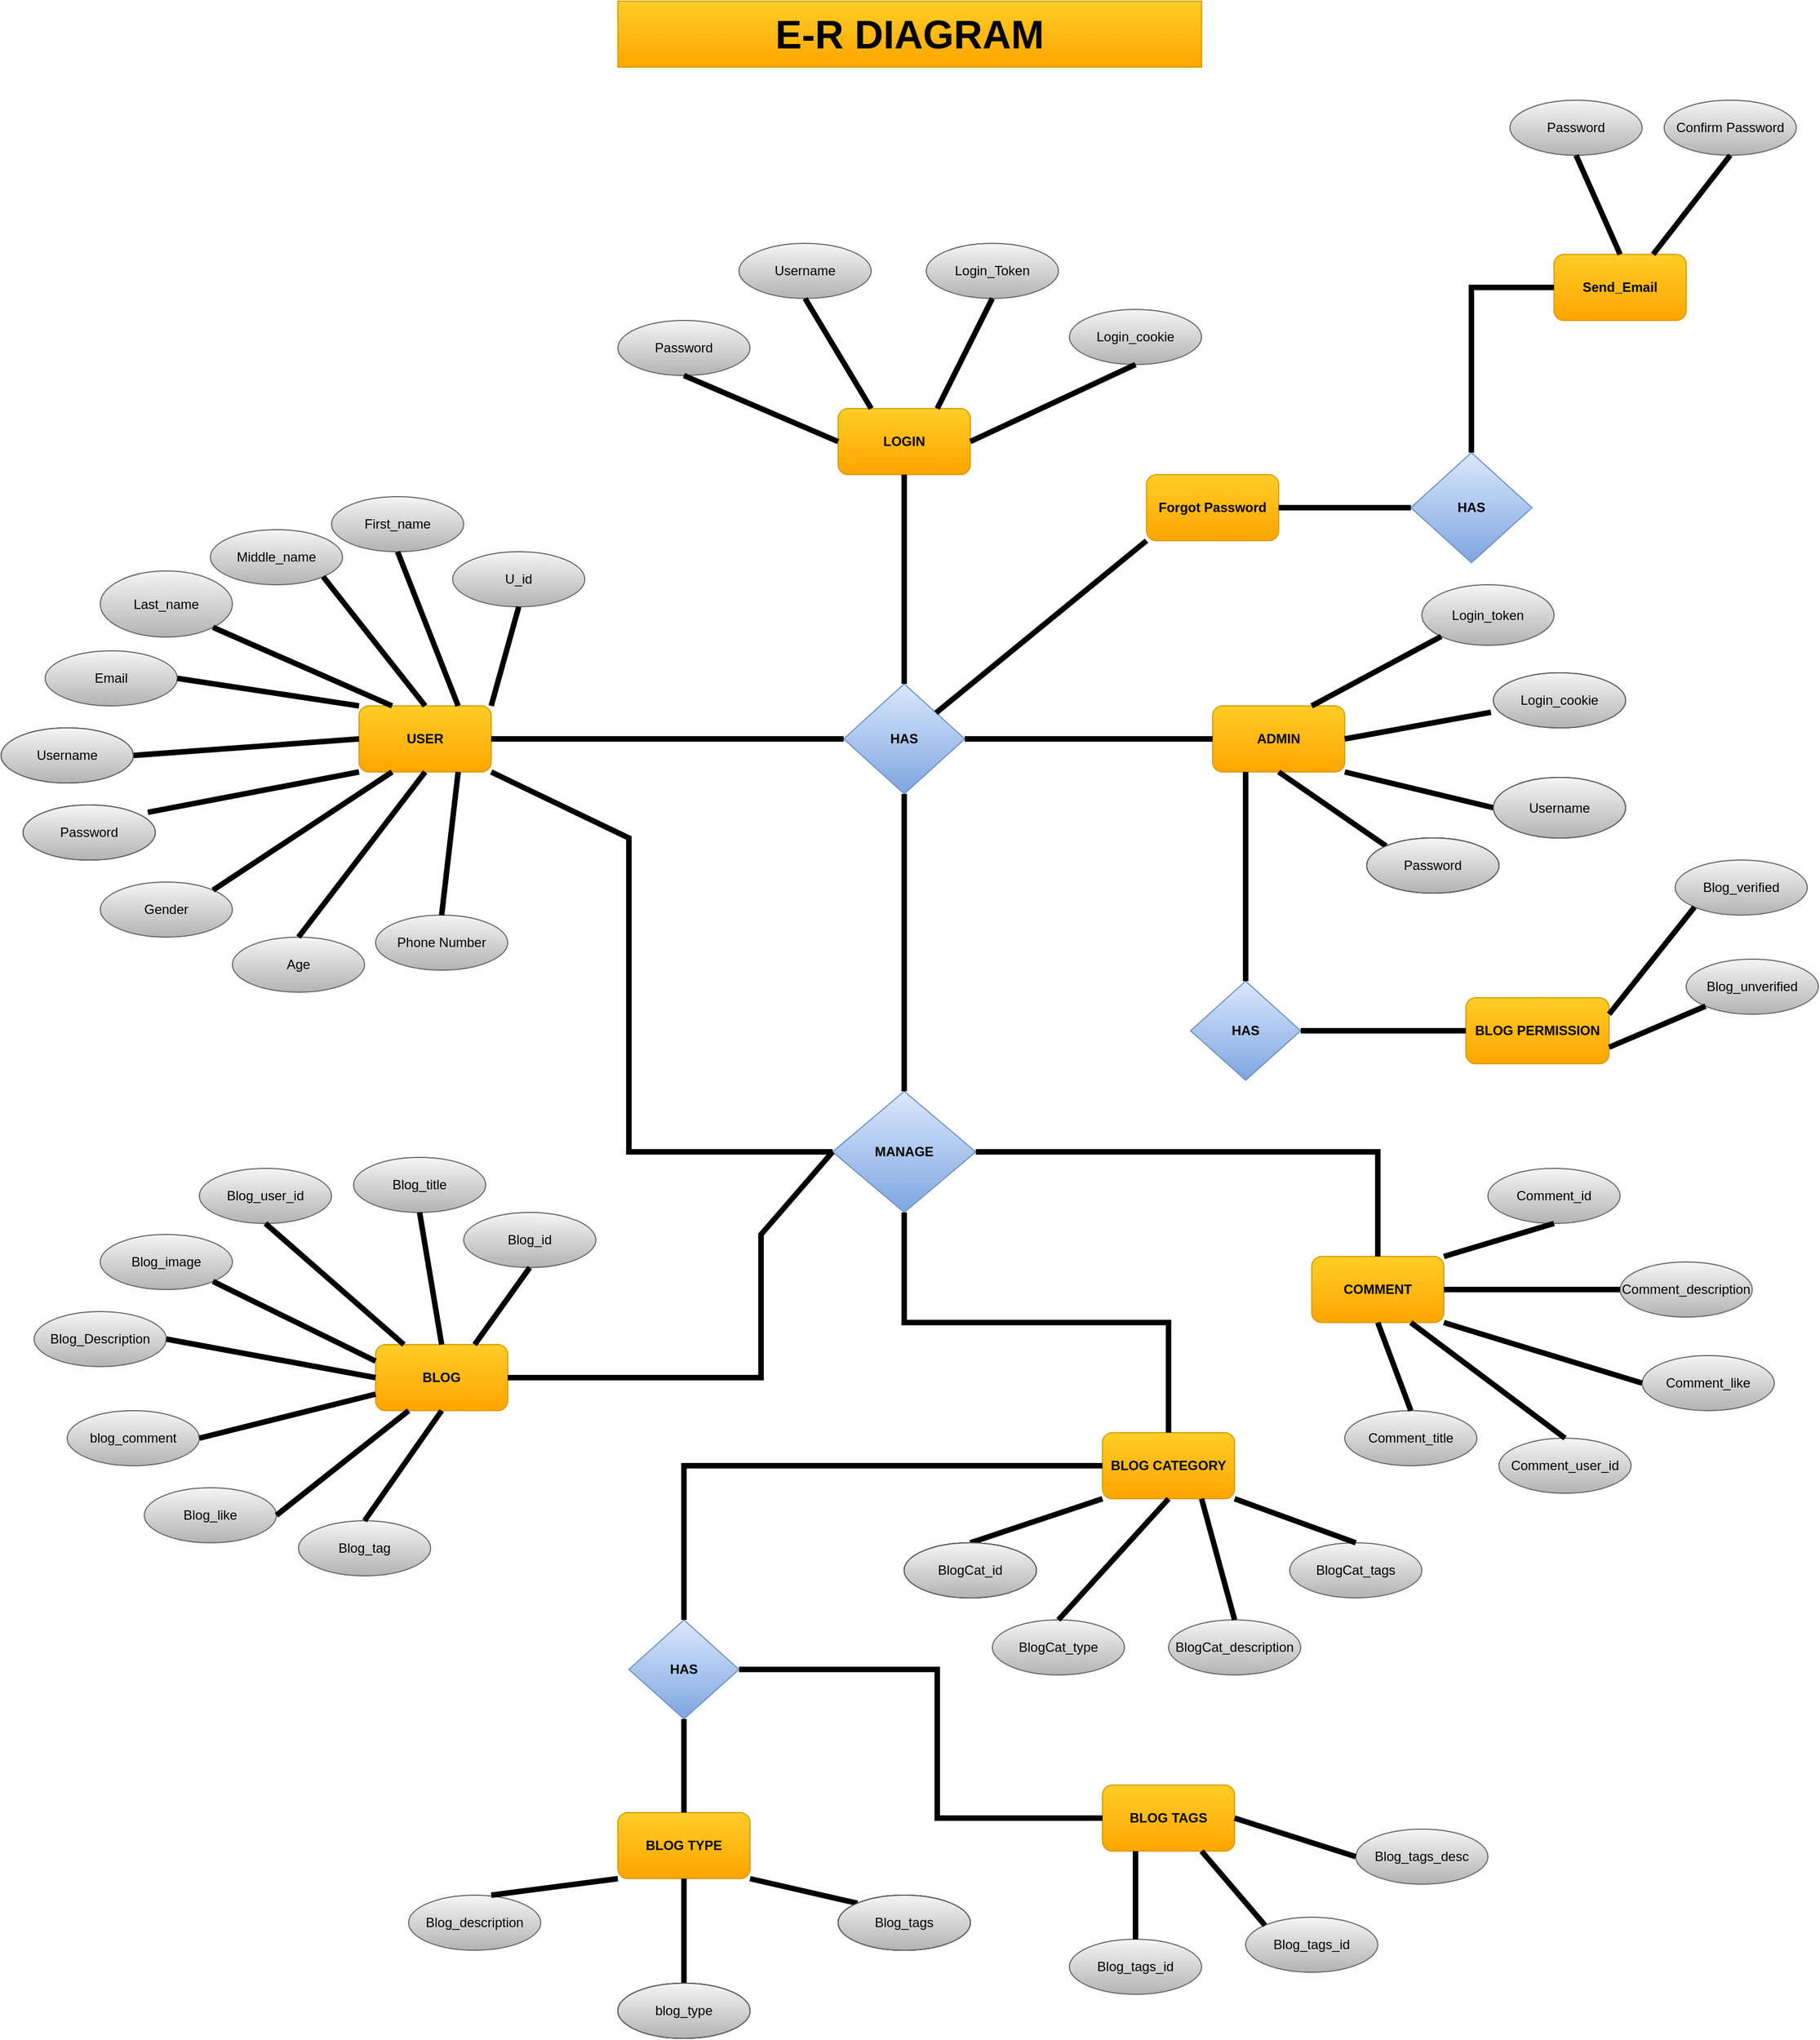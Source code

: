 <mxfile version="22.1.2" type="device" pages="8">
  <diagram id="0ihzTnOaTXj1v3jIdNWj" name="E-R DIAGRAM">
    <mxGraphModel dx="1886" dy="1706" grid="1" gridSize="10" guides="1" tooltips="1" connect="1" arrows="1" fold="1" page="1" pageScale="1" pageWidth="850" pageHeight="1100" math="0" shadow="0">
      <root>
        <mxCell id="MSuMj-sc8rLfSyY3M1gH-0" />
        <mxCell id="MSuMj-sc8rLfSyY3M1gH-1" parent="MSuMj-sc8rLfSyY3M1gH-0" />
        <mxCell id="MSuMj-sc8rLfSyY3M1gH-2" value="&lt;b&gt;HAS&lt;/b&gt;" style="rhombus;whiteSpace=wrap;html=1;fillColor=#dae8fc;strokeColor=#6c8ebf;gradientColor=#7ea6e0;" parent="MSuMj-sc8rLfSyY3M1gH-1" vertex="1">
          <mxGeometry x="-45" y="60" width="110" height="100" as="geometry" />
        </mxCell>
        <mxCell id="MSuMj-sc8rLfSyY3M1gH-8" value="&lt;b&gt;USER&lt;/b&gt;" style="rounded=1;whiteSpace=wrap;html=1;fillColor=#ffcd28;gradientColor=#ffa500;strokeColor=#d79b00;" parent="MSuMj-sc8rLfSyY3M1gH-1" vertex="1">
          <mxGeometry x="-485" y="80" width="120" height="60" as="geometry" />
        </mxCell>
        <mxCell id="MSuMj-sc8rLfSyY3M1gH-9" value="&lt;b&gt;ADMIN&lt;/b&gt;" style="rounded=1;whiteSpace=wrap;html=1;fillColor=#ffcd28;gradientColor=#ffa500;strokeColor=#d79b00;" parent="MSuMj-sc8rLfSyY3M1gH-1" vertex="1">
          <mxGeometry x="290" y="80" width="120" height="60" as="geometry" />
        </mxCell>
        <mxCell id="MSuMj-sc8rLfSyY3M1gH-10" value="&lt;b&gt;MANAGE&lt;/b&gt;" style="rhombus;whiteSpace=wrap;html=1;fillColor=#dae8fc;gradientColor=#7ea6e0;strokeColor=#6c8ebf;" parent="MSuMj-sc8rLfSyY3M1gH-1" vertex="1">
          <mxGeometry x="-55" y="430" width="130" height="110" as="geometry" />
        </mxCell>
        <mxCell id="MSuMj-sc8rLfSyY3M1gH-11" value="&lt;b&gt;BLOG CATEGORY&lt;/b&gt;" style="rounded=1;whiteSpace=wrap;html=1;fillColor=#ffcd28;gradientColor=#ffa500;strokeColor=#d79b00;" parent="MSuMj-sc8rLfSyY3M1gH-1" vertex="1">
          <mxGeometry x="190" y="740" width="120" height="60" as="geometry" />
        </mxCell>
        <mxCell id="MSuMj-sc8rLfSyY3M1gH-12" value="&lt;b&gt;BLOG&lt;/b&gt;" style="rounded=1;whiteSpace=wrap;html=1;fillColor=#ffcd28;gradientColor=#ffa500;strokeColor=#d79b00;" parent="MSuMj-sc8rLfSyY3M1gH-1" vertex="1">
          <mxGeometry x="-470" y="660" width="120" height="60" as="geometry" />
        </mxCell>
        <mxCell id="MSuMj-sc8rLfSyY3M1gH-13" value="&lt;b&gt;LOGIN&lt;/b&gt;" style="rounded=1;whiteSpace=wrap;html=1;fillColor=#ffcd28;strokeColor=#d79b00;gradientColor=#ffa500;" parent="MSuMj-sc8rLfSyY3M1gH-1" vertex="1">
          <mxGeometry x="-50" y="-190" width="120" height="60" as="geometry" />
        </mxCell>
        <mxCell id="MSuMj-sc8rLfSyY3M1gH-14" value="&lt;b&gt;BLOG PERMISSION&lt;/b&gt;" style="rounded=1;whiteSpace=wrap;html=1;fillColor=#ffcd28;gradientColor=#ffa500;strokeColor=#d79b00;" parent="MSuMj-sc8rLfSyY3M1gH-1" vertex="1">
          <mxGeometry x="520" y="345" width="130" height="60" as="geometry" />
        </mxCell>
        <mxCell id="MSuMj-sc8rLfSyY3M1gH-15" value="&lt;b&gt;HAS&lt;/b&gt;" style="rhombus;whiteSpace=wrap;html=1;fillColor=#dae8fc;gradientColor=#7ea6e0;strokeColor=#6c8ebf;" parent="MSuMj-sc8rLfSyY3M1gH-1" vertex="1">
          <mxGeometry x="-240" y="910" width="100" height="90" as="geometry" />
        </mxCell>
        <mxCell id="MSuMj-sc8rLfSyY3M1gH-17" value="&lt;b&gt;COMMENT&lt;/b&gt;" style="rounded=1;whiteSpace=wrap;html=1;fillColor=#ffcd28;gradientColor=#ffa500;strokeColor=#d79b00;" parent="MSuMj-sc8rLfSyY3M1gH-1" vertex="1">
          <mxGeometry x="380" y="580" width="120" height="60" as="geometry" />
        </mxCell>
        <mxCell id="MSuMj-sc8rLfSyY3M1gH-18" value="&lt;b&gt;BLOG TYPE&lt;/b&gt;" style="rounded=1;whiteSpace=wrap;html=1;fillColor=#ffcd28;gradientColor=#ffa500;strokeColor=#d79b00;" parent="MSuMj-sc8rLfSyY3M1gH-1" vertex="1">
          <mxGeometry x="-250" y="1085" width="120" height="60" as="geometry" />
        </mxCell>
        <mxCell id="MSuMj-sc8rLfSyY3M1gH-19" value="First_name" style="ellipse;whiteSpace=wrap;html=1;fillColor=#f5f5f5;gradientColor=#b3b3b3;strokeColor=#666666;" parent="MSuMj-sc8rLfSyY3M1gH-1" vertex="1">
          <mxGeometry x="-510" y="-110" width="120" height="50" as="geometry" />
        </mxCell>
        <mxCell id="MSuMj-sc8rLfSyY3M1gH-20" value="U_id" style="ellipse;whiteSpace=wrap;html=1;fillColor=#f5f5f5;gradientColor=#b3b3b3;strokeColor=#666666;" parent="MSuMj-sc8rLfSyY3M1gH-1" vertex="1">
          <mxGeometry x="-400" y="-60" width="120" height="50" as="geometry" />
        </mxCell>
        <mxCell id="MSuMj-sc8rLfSyY3M1gH-21" value="Last_name" style="ellipse;whiteSpace=wrap;html=1;fillColor=#f5f5f5;gradientColor=#b3b3b3;strokeColor=#666666;" parent="MSuMj-sc8rLfSyY3M1gH-1" vertex="1">
          <mxGeometry x="-720" y="-42.5" width="120" height="60" as="geometry" />
        </mxCell>
        <mxCell id="MSuMj-sc8rLfSyY3M1gH-22" value="Email" style="ellipse;whiteSpace=wrap;html=1;fillColor=#f5f5f5;gradientColor=#b3b3b3;strokeColor=#666666;" parent="MSuMj-sc8rLfSyY3M1gH-1" vertex="1">
          <mxGeometry x="-770" y="30" width="120" height="50" as="geometry" />
        </mxCell>
        <mxCell id="MSuMj-sc8rLfSyY3M1gH-23" value="Phone Number" style="ellipse;whiteSpace=wrap;html=1;fillColor=#f5f5f5;gradientColor=#b3b3b3;strokeColor=#666666;" parent="MSuMj-sc8rLfSyY3M1gH-1" vertex="1">
          <mxGeometry x="-470" y="270" width="120" height="50" as="geometry" />
        </mxCell>
        <mxCell id="MSuMj-sc8rLfSyY3M1gH-24" value="Middle_name" style="ellipse;whiteSpace=wrap;html=1;fillColor=#f5f5f5;gradientColor=#b3b3b3;strokeColor=#666666;" parent="MSuMj-sc8rLfSyY3M1gH-1" vertex="1">
          <mxGeometry x="-620" y="-80" width="120" height="50" as="geometry" />
        </mxCell>
        <mxCell id="MSuMj-sc8rLfSyY3M1gH-25" value="" style="endArrow=none;html=1;rounded=0;entryX=0;entryY=0.5;entryDx=0;entryDy=0;exitX=1;exitY=0.5;exitDx=0;exitDy=0;strokeWidth=5;" parent="MSuMj-sc8rLfSyY3M1gH-1" source="MSuMj-sc8rLfSyY3M1gH-8" target="MSuMj-sc8rLfSyY3M1gH-2" edge="1">
          <mxGeometry width="50" height="50" relative="1" as="geometry">
            <mxPoint x="-160" y="110" as="sourcePoint" />
            <mxPoint x="-120" y="60" as="targetPoint" />
          </mxGeometry>
        </mxCell>
        <mxCell id="MSuMj-sc8rLfSyY3M1gH-26" value="Age&lt;span style=&quot;color: rgba(0 , 0 , 0 , 0) ; font-family: monospace ; font-size: 0px&quot;&gt;%3CmxGraphModel%3E%3Croot%3E%3CmxCell%20id%3D%220%22%2F%3E%3CmxCell%20id%3D%221%22%20parent%3D%220%22%2F%3E%3CmxCell%20id%3D%222%22%20value%3D%22%22%20style%3D%22ellipse%3BwhiteSpace%3Dwrap%3Bhtml%3D1%3B%22%20vertex%3D%221%22%20parent%3D%221%22%3E%3CmxGeometry%20x%3D%22-590%22%20y%3D%22-110%22%20width%3D%22120%22%20height%3D%2280%22%20as%3D%22geometry%22%2F%3E%3C%2FmxCell%3E%3C%2Froot%3E%3C%2FmxGraphModel%3E&lt;/span&gt;&lt;span style=&quot;color: rgba(0 , 0 , 0 , 0) ; font-family: monospace ; font-size: 0px&quot;&gt;%3CmxGraphModel%3E%3Croot%3E%3CmxCell%20id%3D%220%22%2F%3E%3CmxCell%20id%3D%221%22%20parent%3D%220%22%2F%3E%3CmxCell%20id%3D%222%22%20value%3D%22%22%20style%3D%22ellipse%3BwhiteSpace%3Dwrap%3Bhtml%3D1%3B%22%20vertex%3D%221%22%20parent%3D%221%22%3E%3CmxGeometry%20x%3D%22-590%22%20y%3D%22-110%22%20width%3D%22120%22%20height%3D%2280%22%20as%3D%22geometry%22%2F%3E%3C%2FmxCell%3E%3C%2Froot%3E%3C%2FmxGraphModel%3E&lt;/span&gt;" style="ellipse;whiteSpace=wrap;html=1;fillColor=#f5f5f5;gradientColor=#b3b3b3;strokeColor=#666666;" parent="MSuMj-sc8rLfSyY3M1gH-1" vertex="1">
          <mxGeometry x="-600" y="290" width="120" height="50" as="geometry" />
        </mxCell>
        <mxCell id="MSuMj-sc8rLfSyY3M1gH-27" value="Gender" style="ellipse;whiteSpace=wrap;html=1;fillColor=#f5f5f5;gradientColor=#b3b3b3;strokeColor=#666666;" parent="MSuMj-sc8rLfSyY3M1gH-1" vertex="1">
          <mxGeometry x="-720" y="240" width="120" height="50" as="geometry" />
        </mxCell>
        <mxCell id="MSuMj-sc8rLfSyY3M1gH-28" value="Password" style="ellipse;whiteSpace=wrap;html=1;" parent="MSuMj-sc8rLfSyY3M1gH-1" vertex="1">
          <mxGeometry x="-790" y="170" width="120" height="50" as="geometry" />
        </mxCell>
        <mxCell id="MSuMj-sc8rLfSyY3M1gH-29" value="Username" style="ellipse;whiteSpace=wrap;html=1;" parent="MSuMj-sc8rLfSyY3M1gH-1" vertex="1">
          <mxGeometry x="-810" y="100" width="120" height="50" as="geometry" />
        </mxCell>
        <mxCell id="MSuMj-sc8rLfSyY3M1gH-31" value="Password" style="ellipse;whiteSpace=wrap;html=1;fillColor=#f5f5f5;gradientColor=#b3b3b3;strokeColor=#666666;" parent="MSuMj-sc8rLfSyY3M1gH-1" vertex="1">
          <mxGeometry x="-250" y="-270" width="120" height="50" as="geometry" />
        </mxCell>
        <mxCell id="MSuMj-sc8rLfSyY3M1gH-36" value="Username" style="ellipse;whiteSpace=wrap;html=1;fillColor=#f5f5f5;gradientColor=#b3b3b3;strokeColor=#666666;" parent="MSuMj-sc8rLfSyY3M1gH-1" vertex="1">
          <mxGeometry x="-140" y="-340" width="120" height="50" as="geometry" />
        </mxCell>
        <mxCell id="MSuMj-sc8rLfSyY3M1gH-38" value="Login_Token&lt;span style=&quot;color: rgba(0 , 0 , 0 , 0) ; font-family: monospace ; font-size: 0px&quot;&gt;%3CmxGraphModel%3E%3Croot%3E%3CmxCell%20id%3D%220%22%2F%3E%3CmxCell%20id%3D%221%22%20parent%3D%220%22%2F%3E%3CmxCell%20id%3D%222%22%20value%3D%22%22%20style%3D%22ellipse%3BwhiteSpace%3Dwrap%3Bhtml%3D1%3B%22%20vertex%3D%221%22%20parent%3D%221%22%3E%3CmxGeometry%20x%3D%22-20%22%20y%3D%22-320%22%20width%3D%22120%22%20height%3D%2270%22%20as%3D%22geometry%22%2F%3E%3C%2FmxCell%3E%3C%2Froot%3E%3C%2FmxGraphModel%3E&lt;/span&gt;" style="ellipse;whiteSpace=wrap;html=1;fillColor=#f5f5f5;gradientColor=#b3b3b3;strokeColor=#666666;" parent="MSuMj-sc8rLfSyY3M1gH-1" vertex="1">
          <mxGeometry x="30" y="-340" width="120" height="50" as="geometry" />
        </mxCell>
        <mxCell id="MSuMj-sc8rLfSyY3M1gH-39" value="Login_cookie" style="ellipse;whiteSpace=wrap;html=1;fillColor=#f5f5f5;gradientColor=#b3b3b3;strokeColor=#666666;" parent="MSuMj-sc8rLfSyY3M1gH-1" vertex="1">
          <mxGeometry x="160" y="-280" width="120" height="50" as="geometry" />
        </mxCell>
        <mxCell id="MSuMj-sc8rLfSyY3M1gH-40" value="Password" style="ellipse;whiteSpace=wrap;html=1;" parent="MSuMj-sc8rLfSyY3M1gH-1" vertex="1">
          <mxGeometry x="430" y="200" width="120" height="50" as="geometry" />
        </mxCell>
        <mxCell id="MSuMj-sc8rLfSyY3M1gH-41" value="Username" style="ellipse;whiteSpace=wrap;html=1;" parent="MSuMj-sc8rLfSyY3M1gH-1" vertex="1">
          <mxGeometry x="545" y="145" width="120" height="55" as="geometry" />
        </mxCell>
        <mxCell id="MSuMj-sc8rLfSyY3M1gH-42" value="Login_cookie" style="ellipse;whiteSpace=wrap;html=1;" parent="MSuMj-sc8rLfSyY3M1gH-1" vertex="1">
          <mxGeometry x="545" y="50" width="120" height="50" as="geometry" />
        </mxCell>
        <mxCell id="MSuMj-sc8rLfSyY3M1gH-43" value="Login_token" style="ellipse;whiteSpace=wrap;html=1;fillColor=#f5f5f5;gradientColor=#b3b3b3;strokeColor=#666666;" parent="MSuMj-sc8rLfSyY3M1gH-1" vertex="1">
          <mxGeometry x="480" y="-30" width="120" height="55" as="geometry" />
        </mxCell>
        <mxCell id="MSuMj-sc8rLfSyY3M1gH-44" value="&lt;b&gt;Forgot Password&lt;/b&gt;" style="rounded=1;whiteSpace=wrap;html=1;fillColor=#ffcd28;gradientColor=#ffa500;strokeColor=#d79b00;" parent="MSuMj-sc8rLfSyY3M1gH-1" vertex="1">
          <mxGeometry x="230" y="-130" width="120" height="60" as="geometry" />
        </mxCell>
        <mxCell id="MSuMj-sc8rLfSyY3M1gH-45" value="&lt;b&gt;Send_Email&lt;/b&gt;" style="rounded=1;whiteSpace=wrap;html=1;fillColor=#ffcd28;gradientColor=#ffa500;strokeColor=#d79b00;" parent="MSuMj-sc8rLfSyY3M1gH-1" vertex="1">
          <mxGeometry x="600" y="-330" width="120" height="60" as="geometry" />
        </mxCell>
        <mxCell id="MSuMj-sc8rLfSyY3M1gH-46" value="Confirm Password" style="ellipse;whiteSpace=wrap;html=1;fillColor=#f5f5f5;gradientColor=#b3b3b3;strokeColor=#666666;" parent="MSuMj-sc8rLfSyY3M1gH-1" vertex="1">
          <mxGeometry x="700" y="-470" width="120" height="50" as="geometry" />
        </mxCell>
        <mxCell id="MSuMj-sc8rLfSyY3M1gH-47" value="Password" style="ellipse;whiteSpace=wrap;html=1;fillColor=#f5f5f5;gradientColor=#b3b3b3;strokeColor=#666666;" parent="MSuMj-sc8rLfSyY3M1gH-1" vertex="1">
          <mxGeometry x="560" y="-470" width="120" height="50" as="geometry" />
        </mxCell>
        <mxCell id="MSuMj-sc8rLfSyY3M1gH-50" value="" style="endArrow=none;html=1;rounded=0;exitX=0.5;exitY=1;exitDx=0;exitDy=0;strokeWidth=5;" parent="MSuMj-sc8rLfSyY3M1gH-1" source="MSuMj-sc8rLfSyY3M1gH-13" target="MSuMj-sc8rLfSyY3M1gH-2" edge="1">
          <mxGeometry width="50" height="50" relative="1" as="geometry">
            <mxPoint x="130" y="-85.53" as="sourcePoint" />
            <mxPoint x="370" y="-85.53" as="targetPoint" />
          </mxGeometry>
        </mxCell>
        <mxCell id="MSuMj-sc8rLfSyY3M1gH-51" value="" style="endArrow=none;html=1;rounded=0;entryX=0;entryY=0.5;entryDx=0;entryDy=0;exitX=1;exitY=0.5;exitDx=0;exitDy=0;strokeWidth=5;" parent="MSuMj-sc8rLfSyY3M1gH-1" source="MSuMj-sc8rLfSyY3M1gH-2" target="MSuMj-sc8rLfSyY3M1gH-9" edge="1">
          <mxGeometry width="50" height="50" relative="1" as="geometry">
            <mxPoint x="180" y="109" as="sourcePoint" />
            <mxPoint x="380" y="109" as="targetPoint" />
          </mxGeometry>
        </mxCell>
        <mxCell id="7VA1JeV_k0egx3lLLb2i-0" value="&lt;b&gt;BLOG TAGS&lt;/b&gt;" style="rounded=1;whiteSpace=wrap;html=1;fillColor=#ffcd28;gradientColor=#ffa500;strokeColor=#d79b00;" parent="MSuMj-sc8rLfSyY3M1gH-1" vertex="1">
          <mxGeometry x="190" y="1060" width="120" height="60" as="geometry" />
        </mxCell>
        <mxCell id="7VA1JeV_k0egx3lLLb2i-1" value="Comment_id" style="ellipse;whiteSpace=wrap;html=1;fillColor=#f5f5f5;gradientColor=#b3b3b3;strokeColor=#666666;" parent="MSuMj-sc8rLfSyY3M1gH-1" vertex="1">
          <mxGeometry x="540" y="500" width="120" height="50" as="geometry" />
        </mxCell>
        <mxCell id="7VA1JeV_k0egx3lLLb2i-2" value="Comment_title" style="ellipse;whiteSpace=wrap;html=1;fillColor=#f5f5f5;gradientColor=#b3b3b3;strokeColor=#666666;" parent="MSuMj-sc8rLfSyY3M1gH-1" vertex="1">
          <mxGeometry x="410" y="720" width="120" height="50" as="geometry" />
        </mxCell>
        <mxCell id="7VA1JeV_k0egx3lLLb2i-3" value="Comment_user_id" style="ellipse;whiteSpace=wrap;html=1;fillColor=#f5f5f5;gradientColor=#b3b3b3;strokeColor=#666666;" parent="MSuMj-sc8rLfSyY3M1gH-1" vertex="1">
          <mxGeometry x="550" y="745" width="120" height="50" as="geometry" />
        </mxCell>
        <mxCell id="7VA1JeV_k0egx3lLLb2i-4" value="Comment_like" style="ellipse;whiteSpace=wrap;html=1;fillColor=#f5f5f5;gradientColor=#b3b3b3;strokeColor=#666666;" parent="MSuMj-sc8rLfSyY3M1gH-1" vertex="1">
          <mxGeometry x="680" y="670" width="120" height="50" as="geometry" />
        </mxCell>
        <mxCell id="7VA1JeV_k0egx3lLLb2i-5" value="Comment_description" style="ellipse;whiteSpace=wrap;html=1;fillColor=#f5f5f5;gradientColor=#b3b3b3;strokeColor=#666666;" parent="MSuMj-sc8rLfSyY3M1gH-1" vertex="1">
          <mxGeometry x="660" y="585" width="120" height="50" as="geometry" />
        </mxCell>
        <mxCell id="7VA1JeV_k0egx3lLLb2i-6" value="Blog_like" style="ellipse;whiteSpace=wrap;html=1;fillColor=#f5f5f5;gradientColor=#b3b3b3;strokeColor=#666666;" parent="MSuMj-sc8rLfSyY3M1gH-1" vertex="1">
          <mxGeometry x="-680" y="790" width="120" height="50" as="geometry" />
        </mxCell>
        <mxCell id="7VA1JeV_k0egx3lLLb2i-7" value="Blog_Description" style="ellipse;whiteSpace=wrap;html=1;fillColor=#f5f5f5;gradientColor=#b3b3b3;strokeColor=#666666;" parent="MSuMj-sc8rLfSyY3M1gH-1" vertex="1">
          <mxGeometry x="-780" y="630" width="120" height="50" as="geometry" />
        </mxCell>
        <mxCell id="7VA1JeV_k0egx3lLLb2i-8" value="Blog_tag" style="ellipse;whiteSpace=wrap;html=1;fillColor=#f5f5f5;gradientColor=#b3b3b3;strokeColor=#666666;" parent="MSuMj-sc8rLfSyY3M1gH-1" vertex="1">
          <mxGeometry x="-540" y="820" width="120" height="50" as="geometry" />
        </mxCell>
        <mxCell id="7VA1JeV_k0egx3lLLb2i-9" value="Blog_title" style="ellipse;whiteSpace=wrap;html=1;fillColor=#f5f5f5;gradientColor=#b3b3b3;strokeColor=#666666;" parent="MSuMj-sc8rLfSyY3M1gH-1" vertex="1">
          <mxGeometry x="-490" y="490" width="120" height="50" as="geometry" />
        </mxCell>
        <mxCell id="7VA1JeV_k0egx3lLLb2i-10" value="Blog_id" style="ellipse;whiteSpace=wrap;html=1;fillColor=#f5f5f5;gradientColor=#b3b3b3;strokeColor=#666666;" parent="MSuMj-sc8rLfSyY3M1gH-1" vertex="1">
          <mxGeometry x="-390" y="540" width="120" height="50" as="geometry" />
        </mxCell>
        <mxCell id="7VA1JeV_k0egx3lLLb2i-11" value="Blog_image" style="ellipse;whiteSpace=wrap;html=1;fillColor=#f5f5f5;gradientColor=#b3b3b3;strokeColor=#666666;" parent="MSuMj-sc8rLfSyY3M1gH-1" vertex="1">
          <mxGeometry x="-720" y="560" width="120" height="50" as="geometry" />
        </mxCell>
        <mxCell id="7VA1JeV_k0egx3lLLb2i-12" value="Blog_user_id" style="ellipse;whiteSpace=wrap;html=1;fillColor=#f5f5f5;gradientColor=#b3b3b3;strokeColor=#666666;" parent="MSuMj-sc8rLfSyY3M1gH-1" vertex="1">
          <mxGeometry x="-630" y="500" width="120" height="50" as="geometry" />
        </mxCell>
        <mxCell id="7VA1JeV_k0egx3lLLb2i-13" value="blog_comment" style="ellipse;whiteSpace=wrap;html=1;fillColor=#f5f5f5;gradientColor=#b3b3b3;strokeColor=#666666;" parent="MSuMj-sc8rLfSyY3M1gH-1" vertex="1">
          <mxGeometry x="-750" y="720" width="120" height="50" as="geometry" />
        </mxCell>
        <mxCell id="7VA1JeV_k0egx3lLLb2i-15" value="Blog_description" style="ellipse;whiteSpace=wrap;html=1;fillColor=#f5f5f5;gradientColor=#b3b3b3;strokeColor=#666666;" parent="MSuMj-sc8rLfSyY3M1gH-1" vertex="1">
          <mxGeometry x="-440" y="1160" width="120" height="50" as="geometry" />
        </mxCell>
        <mxCell id="7VA1JeV_k0egx3lLLb2i-16" value="Blog_tags" style="ellipse;whiteSpace=wrap;html=1;" parent="MSuMj-sc8rLfSyY3M1gH-1" vertex="1">
          <mxGeometry x="-50" y="1160" width="120" height="50" as="geometry" />
        </mxCell>
        <mxCell id="7VA1JeV_k0egx3lLLb2i-17" value="blog_type" style="ellipse;whiteSpace=wrap;html=1;" parent="MSuMj-sc8rLfSyY3M1gH-1" vertex="1">
          <mxGeometry x="-250" y="1240" width="120" height="50" as="geometry" />
        </mxCell>
        <mxCell id="7VA1JeV_k0egx3lLLb2i-18" value="BlogCat_id" style="ellipse;whiteSpace=wrap;html=1;" parent="MSuMj-sc8rLfSyY3M1gH-1" vertex="1">
          <mxGeometry x="10" y="840" width="120" height="50" as="geometry" />
        </mxCell>
        <mxCell id="7VA1JeV_k0egx3lLLb2i-19" value="BlogCat_tags" style="ellipse;whiteSpace=wrap;html=1;fillColor=#f5f5f5;gradientColor=#b3b3b3;strokeColor=#666666;" parent="MSuMj-sc8rLfSyY3M1gH-1" vertex="1">
          <mxGeometry x="360" y="840" width="120" height="50" as="geometry" />
        </mxCell>
        <mxCell id="7VA1JeV_k0egx3lLLb2i-20" value="BlogCat_type" style="ellipse;whiteSpace=wrap;html=1;fillColor=#f5f5f5;gradientColor=#b3b3b3;strokeColor=#666666;" parent="MSuMj-sc8rLfSyY3M1gH-1" vertex="1">
          <mxGeometry x="90" y="910" width="120" height="50" as="geometry" />
        </mxCell>
        <mxCell id="7VA1JeV_k0egx3lLLb2i-21" value="BlogCat_description" style="ellipse;whiteSpace=wrap;html=1;fillColor=#f5f5f5;gradientColor=#b3b3b3;strokeColor=#666666;" parent="MSuMj-sc8rLfSyY3M1gH-1" vertex="1">
          <mxGeometry x="250" y="910" width="120" height="50" as="geometry" />
        </mxCell>
        <mxCell id="7VA1JeV_k0egx3lLLb2i-22" value="Blog_tags_id&lt;span style=&quot;color: rgba(0 , 0 , 0 , 0) ; font-family: monospace ; font-size: 0px&quot;&gt;%3CmxGraphModel%3E%3Croot%3E%3CmxCell%20id%3D%220%22%2F%3E%3CmxCell%20id%3D%221%22%20parent%3D%220%22%2F%3E%3CmxCell%20id%3D%222%22%20value%3D%22Comment_like%22%20style%3D%22ellipse%3BwhiteSpace%3Dwrap%3Bhtml%3D1%3B%22%20vertex%3D%221%22%20parent%3D%221%22%3E%3CmxGeometry%20x%3D%22200%22%20y%3D%22700%22%20width%3D%22120%22%20height%3D%2250%22%20as%3D%22geometry%22%2F%3E%3C%2FmxCell%3E%3C%2Froot%3E%3C%2FmxGraphModel%3E&lt;/span&gt;" style="ellipse;whiteSpace=wrap;html=1;fillColor=#f5f5f5;gradientColor=#b3b3b3;strokeColor=#666666;" parent="MSuMj-sc8rLfSyY3M1gH-1" vertex="1">
          <mxGeometry x="320" y="1180" width="120" height="50" as="geometry" />
        </mxCell>
        <mxCell id="7VA1JeV_k0egx3lLLb2i-23" value="Blog_tags_desc" style="ellipse;whiteSpace=wrap;html=1;fillColor=#f5f5f5;gradientColor=#b3b3b3;strokeColor=#666666;" parent="MSuMj-sc8rLfSyY3M1gH-1" vertex="1">
          <mxGeometry x="420" y="1100" width="120" height="50" as="geometry" />
        </mxCell>
        <mxCell id="7VA1JeV_k0egx3lLLb2i-24" value="Blog_tags_id" style="ellipse;whiteSpace=wrap;html=1;fillColor=#f5f5f5;gradientColor=#b3b3b3;strokeColor=#666666;" parent="MSuMj-sc8rLfSyY3M1gH-1" vertex="1">
          <mxGeometry x="160" y="1200" width="120" height="50" as="geometry" />
        </mxCell>
        <mxCell id="7VA1JeV_k0egx3lLLb2i-26" value="" style="endArrow=none;html=1;rounded=0;exitX=1;exitY=0.5;exitDx=0;exitDy=0;entryX=0;entryY=0.5;entryDx=0;entryDy=0;strokeWidth=5;" parent="MSuMj-sc8rLfSyY3M1gH-1" source="MSuMj-sc8rLfSyY3M1gH-29" target="MSuMj-sc8rLfSyY3M1gH-8" edge="1">
          <mxGeometry width="50" height="50" relative="1" as="geometry">
            <mxPoint x="-690" y="124" as="sourcePoint" />
            <mxPoint x="-470" y="110" as="targetPoint" />
          </mxGeometry>
        </mxCell>
        <mxCell id="7VA1JeV_k0egx3lLLb2i-27" value="" style="endArrow=none;html=1;rounded=0;exitX=0.943;exitY=0.134;exitDx=0;exitDy=0;exitPerimeter=0;entryX=0;entryY=1;entryDx=0;entryDy=0;strokeWidth=5;" parent="MSuMj-sc8rLfSyY3M1gH-1" source="MSuMj-sc8rLfSyY3M1gH-28" target="MSuMj-sc8rLfSyY3M1gH-8" edge="1">
          <mxGeometry width="50" height="50" relative="1" as="geometry">
            <mxPoint x="-680.0" y="135" as="sourcePoint" />
            <mxPoint x="-460" y="120" as="targetPoint" />
          </mxGeometry>
        </mxCell>
        <mxCell id="7VA1JeV_k0egx3lLLb2i-28" value="" style="endArrow=none;html=1;rounded=0;exitX=1;exitY=0;exitDx=0;exitDy=0;entryX=0.25;entryY=1;entryDx=0;entryDy=0;strokeWidth=5;" parent="MSuMj-sc8rLfSyY3M1gH-1" source="MSuMj-sc8rLfSyY3M1gH-27" target="MSuMj-sc8rLfSyY3M1gH-8" edge="1">
          <mxGeometry width="50" height="50" relative="1" as="geometry">
            <mxPoint x="-670.0" y="145" as="sourcePoint" />
            <mxPoint x="-450" y="130" as="targetPoint" />
          </mxGeometry>
        </mxCell>
        <mxCell id="7VA1JeV_k0egx3lLLb2i-29" value="" style="endArrow=none;html=1;rounded=0;exitX=0.5;exitY=0;exitDx=0;exitDy=0;entryX=0.5;entryY=1;entryDx=0;entryDy=0;strokeWidth=5;" parent="MSuMj-sc8rLfSyY3M1gH-1" source="MSuMj-sc8rLfSyY3M1gH-26" target="MSuMj-sc8rLfSyY3M1gH-8" edge="1">
          <mxGeometry width="50" height="50" relative="1" as="geometry">
            <mxPoint x="-660.0" y="155" as="sourcePoint" />
            <mxPoint x="-440" y="140" as="targetPoint" />
          </mxGeometry>
        </mxCell>
        <mxCell id="7VA1JeV_k0egx3lLLb2i-30" value="" style="endArrow=none;html=1;rounded=0;exitX=0.5;exitY=0;exitDx=0;exitDy=0;entryX=0.75;entryY=1;entryDx=0;entryDy=0;strokeWidth=5;" parent="MSuMj-sc8rLfSyY3M1gH-1" source="MSuMj-sc8rLfSyY3M1gH-23" target="MSuMj-sc8rLfSyY3M1gH-8" edge="1">
          <mxGeometry width="50" height="50" relative="1" as="geometry">
            <mxPoint x="-650.0" y="165" as="sourcePoint" />
            <mxPoint x="-430" y="150" as="targetPoint" />
          </mxGeometry>
        </mxCell>
        <mxCell id="7VA1JeV_k0egx3lLLb2i-31" value="" style="endArrow=none;html=1;rounded=0;exitX=1;exitY=0.5;exitDx=0;exitDy=0;entryX=0;entryY=0;entryDx=0;entryDy=0;strokeWidth=5;" parent="MSuMj-sc8rLfSyY3M1gH-1" source="MSuMj-sc8rLfSyY3M1gH-22" target="MSuMj-sc8rLfSyY3M1gH-8" edge="1">
          <mxGeometry width="50" height="50" relative="1" as="geometry">
            <mxPoint x="-640.0" y="175" as="sourcePoint" />
            <mxPoint x="-420" y="160" as="targetPoint" />
          </mxGeometry>
        </mxCell>
        <mxCell id="7VA1JeV_k0egx3lLLb2i-32" value="" style="endArrow=none;html=1;rounded=0;exitX=1;exitY=1;exitDx=0;exitDy=0;entryX=0.25;entryY=0;entryDx=0;entryDy=0;strokeWidth=5;" parent="MSuMj-sc8rLfSyY3M1gH-1" source="MSuMj-sc8rLfSyY3M1gH-21" target="MSuMj-sc8rLfSyY3M1gH-8" edge="1">
          <mxGeometry width="50" height="50" relative="1" as="geometry">
            <mxPoint x="-630.0" y="185" as="sourcePoint" />
            <mxPoint x="-410" y="170" as="targetPoint" />
          </mxGeometry>
        </mxCell>
        <mxCell id="7VA1JeV_k0egx3lLLb2i-33" value="" style="endArrow=none;html=1;rounded=0;exitX=1;exitY=1;exitDx=0;exitDy=0;entryX=0.5;entryY=0;entryDx=0;entryDy=0;strokeWidth=5;" parent="MSuMj-sc8rLfSyY3M1gH-1" source="MSuMj-sc8rLfSyY3M1gH-24" target="MSuMj-sc8rLfSyY3M1gH-8" edge="1">
          <mxGeometry width="50" height="50" relative="1" as="geometry">
            <mxPoint x="-620.0" y="195" as="sourcePoint" />
            <mxPoint x="-400" y="180" as="targetPoint" />
          </mxGeometry>
        </mxCell>
        <mxCell id="7VA1JeV_k0egx3lLLb2i-34" value="" style="endArrow=none;html=1;rounded=0;entryX=0.75;entryY=0;entryDx=0;entryDy=0;exitX=0.5;exitY=1;exitDx=0;exitDy=0;strokeWidth=5;" parent="MSuMj-sc8rLfSyY3M1gH-1" source="MSuMj-sc8rLfSyY3M1gH-19" target="MSuMj-sc8rLfSyY3M1gH-8" edge="1">
          <mxGeometry width="50" height="50" relative="1" as="geometry">
            <mxPoint x="-450" y="-60" as="sourcePoint" />
            <mxPoint x="-390" y="190" as="targetPoint" />
          </mxGeometry>
        </mxCell>
        <mxCell id="7VA1JeV_k0egx3lLLb2i-35" value="" style="endArrow=none;html=1;rounded=0;entryX=1;entryY=0;entryDx=0;entryDy=0;exitX=0.5;exitY=1;exitDx=0;exitDy=0;strokeWidth=5;" parent="MSuMj-sc8rLfSyY3M1gH-1" source="MSuMj-sc8rLfSyY3M1gH-20" target="MSuMj-sc8rLfSyY3M1gH-8" edge="1">
          <mxGeometry width="50" height="50" relative="1" as="geometry">
            <mxPoint x="-350" y="-20" as="sourcePoint" />
            <mxPoint x="-380" y="200" as="targetPoint" />
          </mxGeometry>
        </mxCell>
        <mxCell id="7VA1JeV_k0egx3lLLb2i-36" value="" style="endArrow=none;html=1;rounded=0;entryX=0.75;entryY=0;entryDx=0;entryDy=0;exitX=0.5;exitY=1;exitDx=0;exitDy=0;strokeWidth=5;" parent="MSuMj-sc8rLfSyY3M1gH-1" source="MSuMj-sc8rLfSyY3M1gH-38" target="MSuMj-sc8rLfSyY3M1gH-13" edge="1">
          <mxGeometry width="50" height="50" relative="1" as="geometry">
            <mxPoint x="-47.5" y="-350" as="sourcePoint" />
            <mxPoint x="7.5" y="-200" as="targetPoint" />
          </mxGeometry>
        </mxCell>
        <mxCell id="7VA1JeV_k0egx3lLLb2i-38" value="" style="endArrow=none;html=1;rounded=0;entryX=0.25;entryY=0;entryDx=0;entryDy=0;exitX=0.5;exitY=1;exitDx=0;exitDy=0;strokeWidth=5;" parent="MSuMj-sc8rLfSyY3M1gH-1" source="MSuMj-sc8rLfSyY3M1gH-36" target="MSuMj-sc8rLfSyY3M1gH-13" edge="1">
          <mxGeometry width="50" height="50" relative="1" as="geometry">
            <mxPoint x="-160" y="-290" as="sourcePoint" />
            <mxPoint x="-110" y="-130" as="targetPoint" />
          </mxGeometry>
        </mxCell>
        <mxCell id="7VA1JeV_k0egx3lLLb2i-39" value="" style="endArrow=none;html=1;rounded=0;entryX=0;entryY=0.5;entryDx=0;entryDy=0;exitX=0.5;exitY=1;exitDx=0;exitDy=0;strokeWidth=5;" parent="MSuMj-sc8rLfSyY3M1gH-1" source="MSuMj-sc8rLfSyY3M1gH-31" target="MSuMj-sc8rLfSyY3M1gH-13" edge="1">
          <mxGeometry width="50" height="50" relative="1" as="geometry">
            <mxPoint x="-205" y="-230" as="sourcePoint" />
            <mxPoint x="-155" y="-70" as="targetPoint" />
          </mxGeometry>
        </mxCell>
        <mxCell id="7VA1JeV_k0egx3lLLb2i-41" value="" style="endArrow=none;html=1;rounded=0;entryX=1;entryY=0.5;entryDx=0;entryDy=0;exitX=0.5;exitY=1;exitDx=0;exitDy=0;strokeWidth=5;" parent="MSuMj-sc8rLfSyY3M1gH-1" source="MSuMj-sc8rLfSyY3M1gH-39" target="MSuMj-sc8rLfSyY3M1gH-13" edge="1">
          <mxGeometry width="50" height="50" relative="1" as="geometry">
            <mxPoint x="-10" y="-320" as="sourcePoint" />
            <mxPoint x="40" y="-160" as="targetPoint" />
          </mxGeometry>
        </mxCell>
        <mxCell id="7VA1JeV_k0egx3lLLb2i-42" value="Blog_verified" style="ellipse;whiteSpace=wrap;html=1;fillColor=#f5f5f5;gradientColor=#b3b3b3;strokeColor=#666666;" parent="MSuMj-sc8rLfSyY3M1gH-1" vertex="1">
          <mxGeometry x="710" y="220" width="120" height="50" as="geometry" />
        </mxCell>
        <mxCell id="7VA1JeV_k0egx3lLLb2i-43" value="Blog_unverified" style="ellipse;whiteSpace=wrap;html=1;fillColor=#f5f5f5;gradientColor=#b3b3b3;strokeColor=#666666;" parent="MSuMj-sc8rLfSyY3M1gH-1" vertex="1">
          <mxGeometry x="720" y="310" width="120" height="50" as="geometry" />
        </mxCell>
        <mxCell id="7VA1JeV_k0egx3lLLb2i-44" value="&lt;b&gt;HAS&lt;/b&gt;" style="rhombus;whiteSpace=wrap;html=1;fillColor=#dae8fc;gradientColor=#7ea6e0;strokeColor=#6c8ebf;" parent="MSuMj-sc8rLfSyY3M1gH-1" vertex="1">
          <mxGeometry x="270" y="330" width="100" height="90" as="geometry" />
        </mxCell>
        <mxCell id="7VA1JeV_k0egx3lLLb2i-47" value="" style="endArrow=none;html=1;rounded=0;entryX=0.75;entryY=0;entryDx=0;entryDy=0;exitX=0;exitY=1;exitDx=0;exitDy=0;strokeWidth=5;" parent="MSuMj-sc8rLfSyY3M1gH-1" source="MSuMj-sc8rLfSyY3M1gH-43" target="MSuMj-sc8rLfSyY3M1gH-9" edge="1">
          <mxGeometry width="50" height="50" relative="1" as="geometry">
            <mxPoint x="490" y="10" as="sourcePoint" />
            <mxPoint x="340" y="80" as="targetPoint" />
          </mxGeometry>
        </mxCell>
        <mxCell id="7VA1JeV_k0egx3lLLb2i-48" value="" style="endArrow=none;html=1;rounded=0;entryX=1;entryY=0.5;entryDx=0;entryDy=0;exitX=-0.019;exitY=0.717;exitDx=0;exitDy=0;exitPerimeter=0;strokeWidth=5;" parent="MSuMj-sc8rLfSyY3M1gH-1" source="MSuMj-sc8rLfSyY3M1gH-42" target="MSuMj-sc8rLfSyY3M1gH-9" edge="1">
          <mxGeometry width="50" height="50" relative="1" as="geometry">
            <mxPoint x="560" y="40" as="sourcePoint" />
            <mxPoint x="410" y="110" as="targetPoint" />
          </mxGeometry>
        </mxCell>
        <mxCell id="7VA1JeV_k0egx3lLLb2i-49" value="" style="endArrow=none;html=1;rounded=0;exitX=0;exitY=0.5;exitDx=0;exitDy=0;entryX=1;entryY=1;entryDx=0;entryDy=0;strokeWidth=5;" parent="MSuMj-sc8rLfSyY3M1gH-1" source="MSuMj-sc8rLfSyY3M1gH-41" target="MSuMj-sc8rLfSyY3M1gH-9" edge="1">
          <mxGeometry width="50" height="50" relative="1" as="geometry">
            <mxPoint x="583.86" y="95.85" as="sourcePoint" />
            <mxPoint x="416.14" y="140" as="targetPoint" />
          </mxGeometry>
        </mxCell>
        <mxCell id="7VA1JeV_k0egx3lLLb2i-50" value="" style="endArrow=none;html=1;rounded=0;entryX=0.5;entryY=1;entryDx=0;entryDy=0;exitX=0;exitY=0;exitDx=0;exitDy=0;strokeWidth=5;" parent="MSuMj-sc8rLfSyY3M1gH-1" source="MSuMj-sc8rLfSyY3M1gH-40" target="MSuMj-sc8rLfSyY3M1gH-9" edge="1">
          <mxGeometry width="50" height="50" relative="1" as="geometry">
            <mxPoint x="497.72" y="210.0" as="sourcePoint" />
            <mxPoint x="330" y="254.15" as="targetPoint" />
          </mxGeometry>
        </mxCell>
        <mxCell id="7VA1JeV_k0egx3lLLb2i-53" value="" style="endArrow=none;html=1;rounded=0;entryX=1;entryY=0.25;entryDx=0;entryDy=0;exitX=0;exitY=1;exitDx=0;exitDy=0;strokeWidth=5;" parent="MSuMj-sc8rLfSyY3M1gH-1" source="7VA1JeV_k0egx3lLLb2i-42" target="MSuMj-sc8rLfSyY3M1gH-14" edge="1">
          <mxGeometry width="50" height="50" relative="1" as="geometry">
            <mxPoint x="893.86" y="325.85" as="sourcePoint" />
            <mxPoint x="726.14" y="370" as="targetPoint" />
          </mxGeometry>
        </mxCell>
        <mxCell id="7VA1JeV_k0egx3lLLb2i-54" value="" style="endArrow=none;html=1;rounded=0;entryX=1;entryY=0.75;entryDx=0;entryDy=0;exitX=0;exitY=1;exitDx=0;exitDy=0;strokeWidth=5;" parent="MSuMj-sc8rLfSyY3M1gH-1" source="7VA1JeV_k0egx3lLLb2i-43" target="MSuMj-sc8rLfSyY3M1gH-14" edge="1">
          <mxGeometry width="50" height="50" relative="1" as="geometry">
            <mxPoint x="967.72" y="365.85" as="sourcePoint" />
            <mxPoint x="800" y="410" as="targetPoint" />
          </mxGeometry>
        </mxCell>
        <mxCell id="7VA1JeV_k0egx3lLLb2i-55" value="&lt;b&gt;HAS&lt;/b&gt;" style="rhombus;whiteSpace=wrap;html=1;fillColor=#dae8fc;gradientColor=#7ea6e0;strokeColor=#6c8ebf;" parent="MSuMj-sc8rLfSyY3M1gH-1" vertex="1">
          <mxGeometry x="470" y="-150" width="110" height="100" as="geometry" />
        </mxCell>
        <mxCell id="7VA1JeV_k0egx3lLLb2i-57" value="" style="endArrow=none;html=1;rounded=0;entryX=0.75;entryY=0;entryDx=0;entryDy=0;exitX=0.5;exitY=1;exitDx=0;exitDy=0;strokeWidth=5;" parent="MSuMj-sc8rLfSyY3M1gH-1" source="MSuMj-sc8rLfSyY3M1gH-46" target="MSuMj-sc8rLfSyY3M1gH-45" edge="1">
          <mxGeometry width="50" height="50" relative="1" as="geometry">
            <mxPoint x="950" y="-410" as="sourcePoint" />
            <mxPoint x="910" y="-300" as="targetPoint" />
          </mxGeometry>
        </mxCell>
        <mxCell id="7VA1JeV_k0egx3lLLb2i-58" value="" style="endArrow=none;html=1;rounded=0;entryX=0.5;entryY=0;entryDx=0;entryDy=0;exitX=0.5;exitY=1;exitDx=0;exitDy=0;strokeWidth=5;" parent="MSuMj-sc8rLfSyY3M1gH-1" source="MSuMj-sc8rLfSyY3M1gH-47" target="MSuMj-sc8rLfSyY3M1gH-45" edge="1">
          <mxGeometry width="50" height="50" relative="1" as="geometry">
            <mxPoint x="885" y="-480" as="sourcePoint" />
            <mxPoint x="835" y="-380" as="targetPoint" />
          </mxGeometry>
        </mxCell>
        <mxCell id="7VA1JeV_k0egx3lLLb2i-60" value="" style="endArrow=none;html=1;rounded=0;entryX=0;entryY=1;entryDx=0;entryDy=0;strokeWidth=5;" parent="MSuMj-sc8rLfSyY3M1gH-1" source="MSuMj-sc8rLfSyY3M1gH-2" target="MSuMj-sc8rLfSyY3M1gH-44" edge="1">
          <mxGeometry width="50" height="50" relative="1" as="geometry">
            <mxPoint x="65" y="60" as="sourcePoint" />
            <mxPoint x="115" y="10" as="targetPoint" />
          </mxGeometry>
        </mxCell>
        <mxCell id="7VA1JeV_k0egx3lLLb2i-61" value="" style="endArrow=none;html=1;rounded=0;entryX=1;entryY=0.5;entryDx=0;entryDy=0;exitX=0;exitY=0.5;exitDx=0;exitDy=0;strokeWidth=5;" parent="MSuMj-sc8rLfSyY3M1gH-1" source="7VA1JeV_k0egx3lLLb2i-55" target="MSuMj-sc8rLfSyY3M1gH-44" edge="1">
          <mxGeometry width="50" height="50" relative="1" as="geometry">
            <mxPoint x="465" y="-260" as="sourcePoint" />
            <mxPoint x="415" y="-160" as="targetPoint" />
          </mxGeometry>
        </mxCell>
        <mxCell id="7VA1JeV_k0egx3lLLb2i-65" value="" style="endArrow=none;html=1;rounded=0;entryX=0.5;entryY=0;entryDx=0;entryDy=0;exitX=0;exitY=0.5;exitDx=0;exitDy=0;strokeWidth=5;" parent="MSuMj-sc8rLfSyY3M1gH-1" source="MSuMj-sc8rLfSyY3M1gH-45" target="7VA1JeV_k0egx3lLLb2i-55" edge="1">
          <mxGeometry width="50" height="50" relative="1" as="geometry">
            <mxPoint x="650" y="-160.71" as="sourcePoint" />
            <mxPoint x="530" y="-160.71" as="targetPoint" />
            <Array as="points">
              <mxPoint x="525" y="-300" />
            </Array>
          </mxGeometry>
        </mxCell>
        <mxCell id="7VA1JeV_k0egx3lLLb2i-66" value="" style="endArrow=none;html=1;rounded=0;entryX=0.5;entryY=0;entryDx=0;entryDy=0;exitX=0.25;exitY=1;exitDx=0;exitDy=0;strokeWidth=5;" parent="MSuMj-sc8rLfSyY3M1gH-1" source="MSuMj-sc8rLfSyY3M1gH-9" target="7VA1JeV_k0egx3lLLb2i-44" edge="1">
          <mxGeometry width="50" height="50" relative="1" as="geometry">
            <mxPoint x="195" y="210" as="sourcePoint" />
            <mxPoint x="420" y="210" as="targetPoint" />
          </mxGeometry>
        </mxCell>
        <mxCell id="7VA1JeV_k0egx3lLLb2i-67" value="" style="endArrow=none;html=1;rounded=0;entryX=0;entryY=0.5;entryDx=0;entryDy=0;exitX=1;exitY=0.5;exitDx=0;exitDy=0;strokeWidth=5;" parent="MSuMj-sc8rLfSyY3M1gH-1" source="7VA1JeV_k0egx3lLLb2i-44" target="MSuMj-sc8rLfSyY3M1gH-14" edge="1">
          <mxGeometry width="50" height="50" relative="1" as="geometry">
            <mxPoint x="367.5" y="374.33" as="sourcePoint" />
            <mxPoint x="592.5" y="374.33" as="targetPoint" />
          </mxGeometry>
        </mxCell>
        <mxCell id="7VA1JeV_k0egx3lLLb2i-68" value="" style="endArrow=none;html=1;rounded=0;entryX=0;entryY=0.5;entryDx=0;entryDy=0;exitX=1;exitY=1;exitDx=0;exitDy=0;strokeWidth=5;" parent="MSuMj-sc8rLfSyY3M1gH-1" source="MSuMj-sc8rLfSyY3M1gH-8" target="MSuMj-sc8rLfSyY3M1gH-10" edge="1">
          <mxGeometry width="50" height="50" relative="1" as="geometry">
            <mxPoint x="-310" y="268" as="sourcePoint" />
            <mxPoint x="10" y="268" as="targetPoint" />
            <Array as="points">
              <mxPoint x="-240" y="200" />
              <mxPoint x="-240" y="485" />
            </Array>
          </mxGeometry>
        </mxCell>
        <mxCell id="7VA1JeV_k0egx3lLLb2i-71" value="" style="endArrow=none;html=1;rounded=0;entryX=0.5;entryY=1;entryDx=0;entryDy=0;exitX=0.5;exitY=0;exitDx=0;exitDy=0;strokeWidth=5;" parent="MSuMj-sc8rLfSyY3M1gH-1" source="MSuMj-sc8rLfSyY3M1gH-10" target="MSuMj-sc8rLfSyY3M1gH-2" edge="1">
          <mxGeometry width="50" height="50" relative="1" as="geometry">
            <mxPoint x="-345" y="130" as="sourcePoint" />
            <mxPoint x="-25" y="130" as="targetPoint" />
          </mxGeometry>
        </mxCell>
        <mxCell id="7VA1JeV_k0egx3lLLb2i-72" value="" style="endArrow=none;html=1;rounded=0;entryX=0;entryY=0.5;entryDx=0;entryDy=0;exitX=1;exitY=0.5;exitDx=0;exitDy=0;strokeWidth=5;" parent="MSuMj-sc8rLfSyY3M1gH-1" source="MSuMj-sc8rLfSyY3M1gH-12" target="MSuMj-sc8rLfSyY3M1gH-10" edge="1">
          <mxGeometry width="50" height="50" relative="1" as="geometry">
            <mxPoint x="-340" y="570" as="sourcePoint" />
            <mxPoint x="-20" y="570" as="targetPoint" />
            <Array as="points">
              <mxPoint x="-120" y="690" />
              <mxPoint x="-120" y="560" />
            </Array>
          </mxGeometry>
        </mxCell>
        <mxCell id="7VA1JeV_k0egx3lLLb2i-75" value="" style="endArrow=none;html=1;rounded=0;exitX=0.5;exitY=0;exitDx=0;exitDy=0;entryX=0.5;entryY=1;entryDx=0;entryDy=0;strokeWidth=5;" parent="MSuMj-sc8rLfSyY3M1gH-1" source="7VA1JeV_k0egx3lLLb2i-8" target="MSuMj-sc8rLfSyY3M1gH-12" edge="1">
          <mxGeometry width="50" height="50" relative="1" as="geometry">
            <mxPoint x="-480" y="820" as="sourcePoint" />
            <mxPoint x="-465" y="690" as="targetPoint" />
          </mxGeometry>
        </mxCell>
        <mxCell id="7VA1JeV_k0egx3lLLb2i-76" value="" style="endArrow=none;html=1;rounded=0;entryX=0.5;entryY=1;entryDx=0;entryDy=0;strokeWidth=5;" parent="MSuMj-sc8rLfSyY3M1gH-1" source="MSuMj-sc8rLfSyY3M1gH-12" target="7VA1JeV_k0egx3lLLb2i-12" edge="1">
          <mxGeometry width="50" height="50" relative="1" as="geometry">
            <mxPoint x="-590" y="635" as="sourcePoint" />
            <mxPoint x="-520" y="535" as="targetPoint" />
          </mxGeometry>
        </mxCell>
        <mxCell id="7VA1JeV_k0egx3lLLb2i-77" value="" style="endArrow=none;html=1;rounded=0;exitX=0.5;exitY=0;exitDx=0;exitDy=0;entryX=0.5;entryY=1;entryDx=0;entryDy=0;strokeWidth=5;" parent="MSuMj-sc8rLfSyY3M1gH-1" source="MSuMj-sc8rLfSyY3M1gH-12" target="7VA1JeV_k0egx3lLLb2i-9" edge="1">
          <mxGeometry width="50" height="50" relative="1" as="geometry">
            <mxPoint x="-510" y="635" as="sourcePoint" />
            <mxPoint x="-450" y="550" as="targetPoint" />
          </mxGeometry>
        </mxCell>
        <mxCell id="7VA1JeV_k0egx3lLLb2i-78" value="" style="endArrow=none;html=1;rounded=0;exitX=0.75;exitY=0;exitDx=0;exitDy=0;entryX=0.5;entryY=1;entryDx=0;entryDy=0;strokeWidth=5;" parent="MSuMj-sc8rLfSyY3M1gH-1" source="MSuMj-sc8rLfSyY3M1gH-12" target="7VA1JeV_k0egx3lLLb2i-10" edge="1">
          <mxGeometry width="50" height="50" relative="1" as="geometry">
            <mxPoint x="-445" y="680" as="sourcePoint" />
            <mxPoint x="-375" y="580" as="targetPoint" />
          </mxGeometry>
        </mxCell>
        <mxCell id="7VA1JeV_k0egx3lLLb2i-79" value="" style="endArrow=none;html=1;rounded=0;exitX=1;exitY=0.5;exitDx=0;exitDy=0;entryX=0;entryY=0.75;entryDx=0;entryDy=0;strokeWidth=5;" parent="MSuMj-sc8rLfSyY3M1gH-1" source="7VA1JeV_k0egx3lLLb2i-13" target="MSuMj-sc8rLfSyY3M1gH-12" edge="1">
          <mxGeometry width="50" height="50" relative="1" as="geometry">
            <mxPoint x="-640" y="750" as="sourcePoint" />
            <mxPoint x="-570" y="650" as="targetPoint" />
          </mxGeometry>
        </mxCell>
        <mxCell id="7VA1JeV_k0egx3lLLb2i-80" value="" style="endArrow=none;html=1;rounded=0;exitX=1;exitY=0.5;exitDx=0;exitDy=0;entryX=0.25;entryY=1;entryDx=0;entryDy=0;strokeWidth=5;" parent="MSuMj-sc8rLfSyY3M1gH-1" source="7VA1JeV_k0egx3lLLb2i-6" target="MSuMj-sc8rLfSyY3M1gH-12" edge="1">
          <mxGeometry width="50" height="50" relative="1" as="geometry">
            <mxPoint x="-555" y="820" as="sourcePoint" />
            <mxPoint x="-485" y="720" as="targetPoint" />
          </mxGeometry>
        </mxCell>
        <mxCell id="7VA1JeV_k0egx3lLLb2i-81" value="" style="endArrow=none;html=1;rounded=0;exitX=1;exitY=0.5;exitDx=0;exitDy=0;entryX=0;entryY=0.5;entryDx=0;entryDy=0;strokeWidth=5;" parent="MSuMj-sc8rLfSyY3M1gH-1" source="7VA1JeV_k0egx3lLLb2i-7" target="MSuMj-sc8rLfSyY3M1gH-12" edge="1">
          <mxGeometry width="50" height="50" relative="1" as="geometry">
            <mxPoint x="-420" y="880" as="sourcePoint" />
            <mxPoint x="-350" y="780" as="targetPoint" />
          </mxGeometry>
        </mxCell>
        <mxCell id="7VA1JeV_k0egx3lLLb2i-82" value="" style="endArrow=none;html=1;rounded=0;exitX=1;exitY=1;exitDx=0;exitDy=0;entryX=0;entryY=0.25;entryDx=0;entryDy=0;strokeWidth=5;" parent="MSuMj-sc8rLfSyY3M1gH-1" source="7VA1JeV_k0egx3lLLb2i-11" target="MSuMj-sc8rLfSyY3M1gH-12" edge="1">
          <mxGeometry width="50" height="50" relative="1" as="geometry">
            <mxPoint x="-640" y="730" as="sourcePoint" />
            <mxPoint x="-570" y="630" as="targetPoint" />
          </mxGeometry>
        </mxCell>
        <mxCell id="7VA1JeV_k0egx3lLLb2i-83" value="" style="endArrow=none;html=1;rounded=0;exitX=1;exitY=0.5;exitDx=0;exitDy=0;entryX=0.5;entryY=0;entryDx=0;entryDy=0;strokeWidth=5;" parent="MSuMj-sc8rLfSyY3M1gH-1" target="MSuMj-sc8rLfSyY3M1gH-11" edge="1">
          <mxGeometry width="50" height="50" relative="1" as="geometry">
            <mxPoint x="10" y="540" as="sourcePoint" />
            <mxPoint x="10" y="760" as="targetPoint" />
            <Array as="points">
              <mxPoint x="10" y="640" />
              <mxPoint x="190" y="640" />
              <mxPoint x="250" y="640" />
            </Array>
          </mxGeometry>
        </mxCell>
        <mxCell id="7VA1JeV_k0egx3lLLb2i-84" value="" style="endArrow=none;html=1;rounded=0;exitX=0.5;exitY=1;exitDx=0;exitDy=0;entryX=0.5;entryY=0;entryDx=0;entryDy=0;strokeWidth=5;" parent="MSuMj-sc8rLfSyY3M1gH-1" source="MSuMj-sc8rLfSyY3M1gH-11" target="7VA1JeV_k0egx3lLLb2i-20" edge="1">
          <mxGeometry width="50" height="50" relative="1" as="geometry">
            <mxPoint y="780" as="sourcePoint" />
            <mxPoint x="190" y="815" as="targetPoint" />
          </mxGeometry>
        </mxCell>
        <mxCell id="7VA1JeV_k0egx3lLLb2i-85" value="" style="endArrow=none;html=1;rounded=0;exitX=0.75;exitY=1;exitDx=0;exitDy=0;entryX=0.5;entryY=0;entryDx=0;entryDy=0;strokeWidth=5;" parent="MSuMj-sc8rLfSyY3M1gH-1" source="MSuMj-sc8rLfSyY3M1gH-11" target="7VA1JeV_k0egx3lLLb2i-21" edge="1">
          <mxGeometry width="50" height="50" relative="1" as="geometry">
            <mxPoint x="120" y="847.5" as="sourcePoint" />
            <mxPoint x="310" y="882.5" as="targetPoint" />
          </mxGeometry>
        </mxCell>
        <mxCell id="7VA1JeV_k0egx3lLLb2i-86" value="" style="endArrow=none;html=1;rounded=0;exitX=0;exitY=1;exitDx=0;exitDy=0;entryX=0.5;entryY=0;entryDx=0;entryDy=0;strokeWidth=5;" parent="MSuMj-sc8rLfSyY3M1gH-1" source="MSuMj-sc8rLfSyY3M1gH-11" target="7VA1JeV_k0egx3lLLb2i-18" edge="1">
          <mxGeometry width="50" height="50" relative="1" as="geometry">
            <mxPoint x="-50" y="810" as="sourcePoint" />
            <mxPoint x="140" y="845" as="targetPoint" />
          </mxGeometry>
        </mxCell>
        <mxCell id="7VA1JeV_k0egx3lLLb2i-87" value="" style="endArrow=none;html=1;rounded=0;exitX=1;exitY=1;exitDx=0;exitDy=0;entryX=0.5;entryY=0;entryDx=0;entryDy=0;strokeWidth=5;" parent="MSuMj-sc8rLfSyY3M1gH-1" source="MSuMj-sc8rLfSyY3M1gH-11" target="7VA1JeV_k0egx3lLLb2i-19" edge="1">
          <mxGeometry width="50" height="50" relative="1" as="geometry">
            <mxPoint x="310" y="770" as="sourcePoint" />
            <mxPoint x="500" y="805" as="targetPoint" />
          </mxGeometry>
        </mxCell>
        <mxCell id="7VA1JeV_k0egx3lLLb2i-88" value="" style="endArrow=none;html=1;rounded=0;exitX=0.5;exitY=0;exitDx=0;exitDy=0;entryX=0;entryY=0.5;entryDx=0;entryDy=0;strokeWidth=5;" parent="MSuMj-sc8rLfSyY3M1gH-1" source="MSuMj-sc8rLfSyY3M1gH-15" target="MSuMj-sc8rLfSyY3M1gH-11" edge="1">
          <mxGeometry width="50" height="50" relative="1" as="geometry">
            <mxPoint x="-200" y="880" as="sourcePoint" />
            <mxPoint x="-130" y="780" as="targetPoint" />
            <Array as="points">
              <mxPoint x="-190" y="770" />
            </Array>
          </mxGeometry>
        </mxCell>
        <mxCell id="7VA1JeV_k0egx3lLLb2i-89" value="" style="endArrow=none;html=1;rounded=0;exitX=0.5;exitY=0;exitDx=0;exitDy=0;entryX=0.5;entryY=1;entryDx=0;entryDy=0;strokeWidth=5;" parent="MSuMj-sc8rLfSyY3M1gH-1" source="MSuMj-sc8rLfSyY3M1gH-18" target="MSuMj-sc8rLfSyY3M1gH-15" edge="1">
          <mxGeometry width="50" height="50" relative="1" as="geometry">
            <mxPoint x="-250" y="1100" as="sourcePoint" />
            <mxPoint x="-180" y="990" as="targetPoint" />
          </mxGeometry>
        </mxCell>
        <mxCell id="7VA1JeV_k0egx3lLLb2i-90" value="" style="endArrow=none;html=1;rounded=0;exitX=1;exitY=1;exitDx=0;exitDy=0;entryX=0;entryY=0;entryDx=0;entryDy=0;strokeWidth=5;" parent="MSuMj-sc8rLfSyY3M1gH-1" source="MSuMj-sc8rLfSyY3M1gH-18" target="7VA1JeV_k0egx3lLLb2i-16" edge="1">
          <mxGeometry width="50" height="50" relative="1" as="geometry">
            <mxPoint x="-115" y="1235" as="sourcePoint" />
            <mxPoint x="-45" y="1135" as="targetPoint" />
          </mxGeometry>
        </mxCell>
        <mxCell id="7VA1JeV_k0egx3lLLb2i-91" value="" style="endArrow=none;html=1;rounded=0;exitX=0.5;exitY=0;exitDx=0;exitDy=0;entryX=0.5;entryY=1;entryDx=0;entryDy=0;strokeWidth=5;" parent="MSuMj-sc8rLfSyY3M1gH-1" source="7VA1JeV_k0egx3lLLb2i-17" target="MSuMj-sc8rLfSyY3M1gH-18" edge="1">
          <mxGeometry width="50" height="50" relative="1" as="geometry">
            <mxPoint x="-200" y="1240" as="sourcePoint" />
            <mxPoint x="-130" y="1140" as="targetPoint" />
          </mxGeometry>
        </mxCell>
        <mxCell id="7VA1JeV_k0egx3lLLb2i-92" value="" style="endArrow=none;html=1;rounded=0;exitX=0.5;exitY=0;exitDx=0;exitDy=0;entryX=0;entryY=1;entryDx=0;entryDy=0;strokeWidth=5;" parent="MSuMj-sc8rLfSyY3M1gH-1" target="MSuMj-sc8rLfSyY3M1gH-18" edge="1">
          <mxGeometry width="50" height="50" relative="1" as="geometry">
            <mxPoint x="-365" y="1160" as="sourcePoint" />
            <mxPoint x="-295" y="1060" as="targetPoint" />
          </mxGeometry>
        </mxCell>
        <mxCell id="7VA1JeV_k0egx3lLLb2i-93" value="" style="endArrow=none;html=1;rounded=0;exitX=0;exitY=0;exitDx=0;exitDy=0;entryX=0.75;entryY=1;entryDx=0;entryDy=0;strokeWidth=5;" parent="MSuMj-sc8rLfSyY3M1gH-1" source="7VA1JeV_k0egx3lLLb2i-22" target="7VA1JeV_k0egx3lLLb2i-0" edge="1">
          <mxGeometry width="50" height="50" relative="1" as="geometry">
            <mxPoint x="250" y="1210" as="sourcePoint" />
            <mxPoint x="320" y="1110" as="targetPoint" />
          </mxGeometry>
        </mxCell>
        <mxCell id="7VA1JeV_k0egx3lLLb2i-94" value="" style="endArrow=none;html=1;rounded=0;exitX=1;exitY=0.5;exitDx=0;exitDy=0;entryX=0;entryY=0.5;entryDx=0;entryDy=0;strokeWidth=5;" parent="MSuMj-sc8rLfSyY3M1gH-1" source="7VA1JeV_k0egx3lLLb2i-0" target="7VA1JeV_k0egx3lLLb2i-23" edge="1">
          <mxGeometry width="50" height="50" relative="1" as="geometry">
            <mxPoint x="380" y="1170" as="sourcePoint" />
            <mxPoint x="450" y="1070" as="targetPoint" />
          </mxGeometry>
        </mxCell>
        <mxCell id="7VA1JeV_k0egx3lLLb2i-95" value="" style="endArrow=none;html=1;rounded=0;exitX=1;exitY=0.5;exitDx=0;exitDy=0;entryX=0;entryY=0.5;entryDx=0;entryDy=0;strokeWidth=5;" parent="MSuMj-sc8rLfSyY3M1gH-1" source="MSuMj-sc8rLfSyY3M1gH-15" target="7VA1JeV_k0egx3lLLb2i-0" edge="1">
          <mxGeometry width="50" height="50" relative="1" as="geometry">
            <mxPoint x="-80" y="1085" as="sourcePoint" />
            <mxPoint x="-10" y="985" as="targetPoint" />
            <Array as="points">
              <mxPoint x="40" y="955" />
              <mxPoint x="40" y="1090" />
            </Array>
          </mxGeometry>
        </mxCell>
        <mxCell id="7VA1JeV_k0egx3lLLb2i-96" value="" style="endArrow=none;html=1;rounded=0;exitX=0.5;exitY=0;exitDx=0;exitDy=0;entryX=0.25;entryY=1;entryDx=0;entryDy=0;strokeWidth=5;" parent="MSuMj-sc8rLfSyY3M1gH-1" source="7VA1JeV_k0egx3lLLb2i-24" target="7VA1JeV_k0egx3lLLb2i-0" edge="1">
          <mxGeometry width="50" height="50" relative="1" as="geometry">
            <mxPoint x="150" y="1220" as="sourcePoint" />
            <mxPoint x="220" y="1110" as="targetPoint" />
          </mxGeometry>
        </mxCell>
        <mxCell id="7VA1JeV_k0egx3lLLb2i-99" value="" style="endArrow=none;html=1;rounded=0;exitX=0.75;exitY=1;exitDx=0;exitDy=0;entryX=0.5;entryY=0;entryDx=0;entryDy=0;strokeWidth=5;" parent="MSuMj-sc8rLfSyY3M1gH-1" source="MSuMj-sc8rLfSyY3M1gH-17" target="7VA1JeV_k0egx3lLLb2i-3" edge="1">
          <mxGeometry width="50" height="50" relative="1" as="geometry">
            <mxPoint x="240" y="585" as="sourcePoint" />
            <mxPoint x="290" y="515" as="targetPoint" />
          </mxGeometry>
        </mxCell>
        <mxCell id="7VA1JeV_k0egx3lLLb2i-100" value="" style="endArrow=none;html=1;rounded=0;exitX=1;exitY=1;exitDx=0;exitDy=0;entryX=0;entryY=0.5;entryDx=0;entryDy=0;strokeWidth=5;" parent="MSuMj-sc8rLfSyY3M1gH-1" source="MSuMj-sc8rLfSyY3M1gH-17" target="7VA1JeV_k0egx3lLLb2i-4" edge="1">
          <mxGeometry width="50" height="50" relative="1" as="geometry">
            <mxPoint x="250" y="595" as="sourcePoint" />
            <mxPoint x="300" y="525" as="targetPoint" />
          </mxGeometry>
        </mxCell>
        <mxCell id="7VA1JeV_k0egx3lLLb2i-101" value="" style="endArrow=none;html=1;rounded=0;exitX=1;exitY=0.5;exitDx=0;exitDy=0;entryX=0;entryY=0.5;entryDx=0;entryDy=0;strokeWidth=5;" parent="MSuMj-sc8rLfSyY3M1gH-1" source="MSuMj-sc8rLfSyY3M1gH-17" target="7VA1JeV_k0egx3lLLb2i-5" edge="1">
          <mxGeometry width="50" height="50" relative="1" as="geometry">
            <mxPoint x="260" y="605" as="sourcePoint" />
            <mxPoint x="310" y="535" as="targetPoint" />
          </mxGeometry>
        </mxCell>
        <mxCell id="7VA1JeV_k0egx3lLLb2i-102" value="" style="endArrow=none;html=1;rounded=0;exitX=1;exitY=0;exitDx=0;exitDy=0;entryX=0.5;entryY=1;entryDx=0;entryDy=0;strokeWidth=5;" parent="MSuMj-sc8rLfSyY3M1gH-1" source="MSuMj-sc8rLfSyY3M1gH-17" target="7VA1JeV_k0egx3lLLb2i-1" edge="1">
          <mxGeometry width="50" height="50" relative="1" as="geometry">
            <mxPoint x="500" y="610" as="sourcePoint" />
            <mxPoint x="550" y="540" as="targetPoint" />
          </mxGeometry>
        </mxCell>
        <mxCell id="7VA1JeV_k0egx3lLLb2i-103" value="" style="endArrow=none;html=1;rounded=0;entryX=0.5;entryY=1;entryDx=0;entryDy=0;exitX=0.5;exitY=0;exitDx=0;exitDy=0;strokeWidth=5;" parent="MSuMj-sc8rLfSyY3M1gH-1" source="7VA1JeV_k0egx3lLLb2i-2" target="MSuMj-sc8rLfSyY3M1gH-17" edge="1">
          <mxGeometry width="50" height="50" relative="1" as="geometry">
            <mxPoint x="450" y="690" as="sourcePoint" />
            <mxPoint x="490" y="620" as="targetPoint" />
          </mxGeometry>
        </mxCell>
        <mxCell id="7VA1JeV_k0egx3lLLb2i-105" value="" style="endArrow=none;html=1;rounded=0;exitX=1;exitY=0.5;exitDx=0;exitDy=0;entryX=0.5;entryY=0;entryDx=0;entryDy=0;strokeWidth=5;" parent="MSuMj-sc8rLfSyY3M1gH-1" source="MSuMj-sc8rLfSyY3M1gH-10" target="MSuMj-sc8rLfSyY3M1gH-17" edge="1">
          <mxGeometry width="50" height="50" relative="1" as="geometry">
            <mxPoint x="290" y="635" as="sourcePoint" />
            <mxPoint x="340" y="565" as="targetPoint" />
            <Array as="points">
              <mxPoint x="440" y="485" />
            </Array>
          </mxGeometry>
        </mxCell>
        <mxCell id="7VA1JeV_k0egx3lLLb2i-113" value="Username" style="ellipse;whiteSpace=wrap;html=1;fillColor=#f5f5f5;gradientColor=#b3b3b3;strokeColor=#666666;" parent="MSuMj-sc8rLfSyY3M1gH-1" vertex="1">
          <mxGeometry x="-810" y="100" width="120" height="50" as="geometry" />
        </mxCell>
        <mxCell id="7VA1JeV_k0egx3lLLb2i-114" value="Password" style="ellipse;whiteSpace=wrap;html=1;fillColor=#f5f5f5;gradientColor=#b3b3b3;strokeColor=#666666;" parent="MSuMj-sc8rLfSyY3M1gH-1" vertex="1">
          <mxGeometry x="-790" y="170" width="120" height="50" as="geometry" />
        </mxCell>
        <mxCell id="7VA1JeV_k0egx3lLLb2i-115" value="Password" style="ellipse;whiteSpace=wrap;html=1;" parent="MSuMj-sc8rLfSyY3M1gH-1" vertex="1">
          <mxGeometry x="430" y="200" width="120" height="50" as="geometry" />
        </mxCell>
        <mxCell id="7VA1JeV_k0egx3lLLb2i-116" value="Password" style="ellipse;whiteSpace=wrap;html=1;fillColor=#f5f5f5;gradientColor=#b3b3b3;strokeColor=#666666;" parent="MSuMj-sc8rLfSyY3M1gH-1" vertex="1">
          <mxGeometry x="430" y="200" width="120" height="50" as="geometry" />
        </mxCell>
        <mxCell id="7VA1JeV_k0egx3lLLb2i-117" value="Login_cookie" style="ellipse;whiteSpace=wrap;html=1;fillColor=#f5f5f5;gradientColor=#b3b3b3;strokeColor=#666666;" parent="MSuMj-sc8rLfSyY3M1gH-1" vertex="1">
          <mxGeometry x="545" y="50" width="120" height="50" as="geometry" />
        </mxCell>
        <mxCell id="7VA1JeV_k0egx3lLLb2i-118" value="Username" style="ellipse;whiteSpace=wrap;html=1;fillColor=#f5f5f5;gradientColor=#b3b3b3;strokeColor=#666666;" parent="MSuMj-sc8rLfSyY3M1gH-1" vertex="1">
          <mxGeometry x="545" y="145" width="120" height="55" as="geometry" />
        </mxCell>
        <mxCell id="7VA1JeV_k0egx3lLLb2i-121" value="BlogCat_id" style="ellipse;whiteSpace=wrap;html=1;" parent="MSuMj-sc8rLfSyY3M1gH-1" vertex="1">
          <mxGeometry x="10" y="840" width="120" height="50" as="geometry" />
        </mxCell>
        <mxCell id="7VA1JeV_k0egx3lLLb2i-122" value="blog_type" style="ellipse;whiteSpace=wrap;html=1;" parent="MSuMj-sc8rLfSyY3M1gH-1" vertex="1">
          <mxGeometry x="-250" y="1240" width="120" height="50" as="geometry" />
        </mxCell>
        <mxCell id="7VA1JeV_k0egx3lLLb2i-123" value="BlogCat_id" style="ellipse;whiteSpace=wrap;html=1;fillColor=#f5f5f5;gradientColor=#b3b3b3;strokeColor=#666666;" parent="MSuMj-sc8rLfSyY3M1gH-1" vertex="1">
          <mxGeometry x="10" y="840" width="120" height="50" as="geometry" />
        </mxCell>
        <mxCell id="7VA1JeV_k0egx3lLLb2i-124" value="blog_type" style="ellipse;whiteSpace=wrap;html=1;fillColor=#f5f5f5;gradientColor=#b3b3b3;strokeColor=#666666;" parent="MSuMj-sc8rLfSyY3M1gH-1" vertex="1">
          <mxGeometry x="-250" y="1240" width="120" height="50" as="geometry" />
        </mxCell>
        <mxCell id="7VA1JeV_k0egx3lLLb2i-125" value="Blog_tags" style="ellipse;whiteSpace=wrap;html=1;" parent="MSuMj-sc8rLfSyY3M1gH-1" vertex="1">
          <mxGeometry x="-50" y="1160" width="120" height="50" as="geometry" />
        </mxCell>
        <mxCell id="7VA1JeV_k0egx3lLLb2i-127" value="Blog_tags" style="ellipse;whiteSpace=wrap;html=1;fillColor=#f5f5f5;gradientColor=#b3b3b3;strokeColor=#666666;" parent="MSuMj-sc8rLfSyY3M1gH-1" vertex="1">
          <mxGeometry x="-50" y="1160" width="120" height="50" as="geometry" />
        </mxCell>
        <mxCell id="7VA1JeV_k0egx3lLLb2i-155" value="&lt;b&gt;&lt;font style=&quot;font-size: 36px&quot;&gt;E-R DIAGRAM&lt;/font&gt;&lt;/b&gt;" style="rounded=0;whiteSpace=wrap;html=1;fillColor=#ffcd28;gradientColor=#ffa500;strokeColor=#d79b00;" parent="MSuMj-sc8rLfSyY3M1gH-1" vertex="1">
          <mxGeometry x="-250" y="-560" width="530" height="60" as="geometry" />
        </mxCell>
      </root>
    </mxGraphModel>
  </diagram>
  <diagram id="B5P87RoBPq_bvXCV2w6V" name="0 Level">
    <mxGraphModel dx="1036" dy="606" grid="1" gridSize="10" guides="1" tooltips="1" connect="1" arrows="1" fold="1" page="1" pageScale="1" pageWidth="850" pageHeight="1100" math="0" shadow="0">
      <root>
        <mxCell id="fpnY365QXxoe25Ta3SKG-0" />
        <mxCell id="fpnY365QXxoe25Ta3SKG-1" parent="fpnY365QXxoe25Ta3SKG-0" />
        <mxCell id="XwcNa-NKTWH44IDoUHPa-0" value="&lt;p style=&quot;line-height: 0.7&quot;&gt;&lt;/p&gt;&lt;h2 style=&quot;font-size: 19px&quot;&gt;&lt;i style=&quot;font-family: &amp;quot;times new roman&amp;quot; ; font-weight: normal&quot;&gt;&lt;br&gt;&lt;/i&gt;&lt;/h2&gt;&lt;h2 style=&quot;font-size: 19px&quot;&gt;&lt;font face=&quot;times new roman&quot;&gt;&lt;i&gt;Code Soft&lt;/i&gt;&lt;/font&gt;&lt;/h2&gt;&lt;br style=&quot;font-size: 19px&quot;&gt;&lt;p&gt;&lt;/p&gt;" style="ellipse;whiteSpace=wrap;html=1;fillColor=#ffcd28;strokeColor=#d79b00;gradientColor=#ffa500;" parent="fpnY365QXxoe25Ta3SKG-1" vertex="1">
          <mxGeometry x="520" y="510" width="280" height="150" as="geometry" />
        </mxCell>
        <mxCell id="XwcNa-NKTWH44IDoUHPa-1" value="&lt;b&gt;&lt;font style=&quot;font-size: 23px&quot;&gt;User&lt;/font&gt;&lt;/b&gt;" style="rounded=0;whiteSpace=wrap;html=1;fillColor=#dae8fc;gradientColor=#7ea6e0;strokeColor=#6c8ebf;" parent="fpnY365QXxoe25Ta3SKG-1" vertex="1">
          <mxGeometry x="1040" y="290" width="240" height="60" as="geometry" />
        </mxCell>
        <mxCell id="XwcNa-NKTWH44IDoUHPa-3" value="&lt;b&gt;&lt;font style=&quot;font-size: 23px&quot;&gt;Compiler&lt;/font&gt;&lt;/b&gt;" style="rounded=0;whiteSpace=wrap;html=1;fillColor=#dae8fc;gradientColor=#7ea6e0;strokeColor=#6c8ebf;" parent="fpnY365QXxoe25Ta3SKG-1" vertex="1">
          <mxGeometry x="40" y="290" width="240" height="60" as="geometry" />
        </mxCell>
        <mxCell id="XwcNa-NKTWH44IDoUHPa-4" value="" style="endArrow=classic;html=1;rounded=0;fontSize=19;" parent="fpnY365QXxoe25Ta3SKG-1" edge="1">
          <mxGeometry width="50" height="50" relative="1" as="geometry">
            <mxPoint x="1140" y="290" as="sourcePoint" />
            <mxPoint x="760" y="530" as="targetPoint" />
            <Array as="points">
              <mxPoint x="1140" y="240" />
              <mxPoint x="760" y="240" />
            </Array>
          </mxGeometry>
        </mxCell>
        <mxCell id="XwcNa-NKTWH44IDoUHPa-6" value="Request For Register" style="text;html=1;align=center;verticalAlign=middle;resizable=0;points=[];autosize=1;strokeColor=none;fillColor=none;fontSize=19;" parent="fpnY365QXxoe25Ta3SKG-1" vertex="1">
          <mxGeometry x="855" y="240" width="200" height="30" as="geometry" />
        </mxCell>
        <mxCell id="XwcNa-NKTWH44IDoUHPa-9" value="" style="endArrow=classic;html=1;rounded=0;fontSize=19;entryX=0.789;entryY=0.098;entryDx=0;entryDy=0;entryPerimeter=0;" parent="fpnY365QXxoe25Ta3SKG-1" target="XwcNa-NKTWH44IDoUHPa-0" edge="1">
          <mxGeometry width="50" height="50" relative="1" as="geometry">
            <mxPoint x="1160" y="290" as="sourcePoint" />
            <mxPoint x="740" y="520" as="targetPoint" />
            <Array as="points">
              <mxPoint x="1160" y="180" />
              <mxPoint x="740" y="180" />
            </Array>
          </mxGeometry>
        </mxCell>
        <mxCell id="XwcNa-NKTWH44IDoUHPa-10" value="Request For Login &amp;amp; Logout" style="text;html=1;align=center;verticalAlign=middle;resizable=0;points=[];autosize=1;strokeColor=none;fillColor=none;fontSize=19;" parent="fpnY365QXxoe25Ta3SKG-1" vertex="1">
          <mxGeometry x="830" y="210" width="250" height="30" as="geometry" />
        </mxCell>
        <mxCell id="XwcNa-NKTWH44IDoUHPa-12" value="" style="endArrow=classic;html=1;rounded=0;fontSize=19;entryX=0.822;entryY=0.106;entryDx=0;entryDy=0;entryPerimeter=0;" parent="fpnY365QXxoe25Ta3SKG-1" target="XwcNa-NKTWH44IDoUHPa-0" edge="1">
          <mxGeometry width="50" height="50" relative="1" as="geometry">
            <mxPoint x="1150" y="290" as="sourcePoint" />
            <mxPoint x="750" y="520" as="targetPoint" />
            <Array as="points">
              <mxPoint x="1150" y="210" />
              <mxPoint x="750" y="210" />
            </Array>
          </mxGeometry>
        </mxCell>
        <mxCell id="XwcNa-NKTWH44IDoUHPa-13" value="Request For OTP" style="text;html=1;align=center;verticalAlign=middle;resizable=0;points=[];autosize=1;strokeColor=none;fillColor=none;fontSize=19;" parent="fpnY365QXxoe25Ta3SKG-1" vertex="1">
          <mxGeometry x="875" y="180" width="160" height="30" as="geometry" />
        </mxCell>
        <mxCell id="XwcNa-NKTWH44IDoUHPa-15" value="" style="endArrow=classic;html=1;rounded=0;fontSize=19;" parent="fpnY365QXxoe25Ta3SKG-1" edge="1">
          <mxGeometry width="50" height="50" relative="1" as="geometry">
            <mxPoint x="1170" y="290" as="sourcePoint" />
            <mxPoint x="720" y="520" as="targetPoint" />
            <Array as="points">
              <mxPoint x="1170" y="150" />
              <mxPoint x="720" y="150" />
            </Array>
          </mxGeometry>
        </mxCell>
        <mxCell id="XwcNa-NKTWH44IDoUHPa-16" value="Request For Forgot Password" style="text;html=1;align=center;verticalAlign=middle;resizable=0;points=[];autosize=1;strokeColor=none;fillColor=none;fontSize=19;" parent="fpnY365QXxoe25Ta3SKG-1" vertex="1">
          <mxGeometry x="810" y="150" width="270" height="30" as="geometry" />
        </mxCell>
        <mxCell id="XwcNa-NKTWH44IDoUHPa-17" value="" style="endArrow=classic;html=1;rounded=0;fontSize=19;exitX=0.592;exitY=0.026;exitDx=0;exitDy=0;exitPerimeter=0;entryX=0.638;entryY=0.012;entryDx=0;entryDy=0;entryPerimeter=0;" parent="fpnY365QXxoe25Ta3SKG-1" source="XwcNa-NKTWH44IDoUHPa-1" target="XwcNa-NKTWH44IDoUHPa-0" edge="1">
          <mxGeometry width="50" height="50" relative="1" as="geometry">
            <mxPoint x="1160" y="280" as="sourcePoint" />
            <mxPoint x="720" y="510" as="targetPoint" />
            <Array as="points">
              <mxPoint x="1180" y="120" />
              <mxPoint x="720" y="120" />
              <mxPoint x="700" y="120" />
            </Array>
          </mxGeometry>
        </mxCell>
        <mxCell id="XwcNa-NKTWH44IDoUHPa-18" value="Request For Save Program" style="text;html=1;align=center;verticalAlign=middle;resizable=0;points=[];autosize=1;strokeColor=none;fillColor=none;fontSize=19;" parent="fpnY365QXxoe25Ta3SKG-1" vertex="1">
          <mxGeometry x="820" y="115" width="250" height="40" as="geometry" />
        </mxCell>
        <mxCell id="XwcNa-NKTWH44IDoUHPa-19" value="Request For Output" style="text;html=1;align=center;verticalAlign=middle;resizable=0;points=[];autosize=1;strokeColor=none;fillColor=none;fontSize=19;" parent="fpnY365QXxoe25Ta3SKG-1" vertex="1">
          <mxGeometry x="850" y="55" width="190" height="40" as="geometry" />
        </mxCell>
        <mxCell id="XwcNa-NKTWH44IDoUHPa-20" value="" style="endArrow=classic;html=1;rounded=0;fontSize=19;entryX=0.573;entryY=0.014;entryDx=0;entryDy=0;entryPerimeter=0;" parent="fpnY365QXxoe25Ta3SKG-1" target="XwcNa-NKTWH44IDoUHPa-0" edge="1">
          <mxGeometry width="50" height="50" relative="1" as="geometry">
            <mxPoint x="1190" y="290" as="sourcePoint" />
            <mxPoint x="680" y="500" as="targetPoint" />
            <Array as="points">
              <mxPoint x="1190" y="90" />
              <mxPoint x="680" y="90" />
            </Array>
          </mxGeometry>
        </mxCell>
        <mxCell id="XwcNa-NKTWH44IDoUHPa-21" value="Request For Run Program" style="text;html=1;align=center;verticalAlign=middle;resizable=0;points=[];autosize=1;strokeColor=none;fillColor=none;fontSize=19;" parent="fpnY365QXxoe25Ta3SKG-1" vertex="1">
          <mxGeometry x="830" y="85" width="250" height="40" as="geometry" />
        </mxCell>
        <mxCell id="XwcNa-NKTWH44IDoUHPa-22" value="" style="endArrow=classic;html=1;rounded=0;fontSize=19;entryX=0.54;entryY=0.007;entryDx=0;entryDy=0;entryPerimeter=0;" parent="fpnY365QXxoe25Ta3SKG-1" target="XwcNa-NKTWH44IDoUHPa-0" edge="1">
          <mxGeometry width="50" height="50" relative="1" as="geometry">
            <mxPoint x="1200" y="290" as="sourcePoint" />
            <mxPoint x="670" y="500" as="targetPoint" />
            <Array as="points">
              <mxPoint x="1200" y="60" />
              <mxPoint x="670" y="60" />
            </Array>
          </mxGeometry>
        </mxCell>
        <mxCell id="XwcNa-NKTWH44IDoUHPa-23" value="" style="endArrow=classic;html=1;rounded=0;fontSize=19;" parent="fpnY365QXxoe25Ta3SKG-1" edge="1">
          <mxGeometry width="50" height="50" relative="1" as="geometry">
            <mxPoint x="180" y="290" as="sourcePoint" />
            <mxPoint x="540" y="550" as="targetPoint" />
            <Array as="points">
              <mxPoint x="180" y="240" />
              <mxPoint x="540" y="240" />
            </Array>
          </mxGeometry>
        </mxCell>
        <mxCell id="XwcNa-NKTWH44IDoUHPa-25" value="Send Output / Error" style="text;html=1;align=center;verticalAlign=middle;resizable=0;points=[];autosize=1;strokeColor=none;fillColor=none;fontSize=19;" parent="fpnY365QXxoe25Ta3SKG-1" vertex="1">
          <mxGeometry x="255" y="235" width="190" height="40" as="geometry" />
        </mxCell>
        <mxCell id="XwcNa-NKTWH44IDoUHPa-26" value="" style="endArrow=classic;html=1;rounded=0;fontSize=19;" parent="fpnY365QXxoe25Ta3SKG-1" edge="1">
          <mxGeometry width="50" height="50" relative="1" as="geometry">
            <mxPoint x="170" y="290" as="sourcePoint" />
            <mxPoint x="550" y="540" as="targetPoint" />
            <Array as="points">
              <mxPoint x="170" y="210" />
              <mxPoint x="550" y="210" />
            </Array>
          </mxGeometry>
        </mxCell>
        <mxCell id="XwcNa-NKTWH44IDoUHPa-27" value="Run Code" style="text;html=1;align=center;verticalAlign=middle;resizable=0;points=[];autosize=1;strokeColor=none;fillColor=none;fontSize=19;" parent="fpnY365QXxoe25Ta3SKG-1" vertex="1">
          <mxGeometry x="305" y="205" width="110" height="40" as="geometry" />
        </mxCell>
        <mxCell id="XwcNa-NKTWH44IDoUHPa-28" value="" style="endArrow=classic;html=1;rounded=0;fontSize=19;entryX=0.185;entryY=0.098;entryDx=0;entryDy=0;entryPerimeter=0;" parent="fpnY365QXxoe25Ta3SKG-1" target="XwcNa-NKTWH44IDoUHPa-0" edge="1">
          <mxGeometry width="50" height="50" relative="1" as="geometry">
            <mxPoint x="160" y="290" as="sourcePoint" />
            <mxPoint x="540" y="540" as="targetPoint" />
            <Array as="points">
              <mxPoint x="160" y="180" />
              <mxPoint x="570" y="180" />
            </Array>
          </mxGeometry>
        </mxCell>
        <mxCell id="XwcNa-NKTWH44IDoUHPa-29" value="Compile Code" style="text;html=1;align=center;verticalAlign=middle;resizable=0;points=[];autosize=1;strokeColor=none;fillColor=none;fontSize=19;" parent="fpnY365QXxoe25Ta3SKG-1" vertex="1">
          <mxGeometry x="290" y="175" width="140" height="40" as="geometry" />
        </mxCell>
        <mxCell id="KH7QgeejMJOwjZD0c0Fz-11" value="" style="endArrow=classic;html=1;rounded=0;exitX=0.006;exitY=0.601;exitDx=0;exitDy=0;exitPerimeter=0;entryX=0.5;entryY=1;entryDx=0;entryDy=0;" parent="fpnY365QXxoe25Ta3SKG-1" source="XwcNa-NKTWH44IDoUHPa-0" target="XwcNa-NKTWH44IDoUHPa-3" edge="1">
          <mxGeometry width="50" height="50" relative="1" as="geometry">
            <mxPoint x="130" y="600" as="sourcePoint" />
            <mxPoint x="130" y="350" as="targetPoint" />
            <Array as="points">
              <mxPoint x="160" y="600" />
            </Array>
          </mxGeometry>
        </mxCell>
        <mxCell id="KH7QgeejMJOwjZD0c0Fz-12" value="Give Code For Compiling" style="text;html=1;align=center;verticalAlign=middle;resizable=0;points=[];autosize=1;strokeColor=none;fillColor=none;fontSize=19;" parent="fpnY365QXxoe25Ta3SKG-1" vertex="1">
          <mxGeometry x="195" y="565" width="240" height="40" as="geometry" />
        </mxCell>
        <mxCell id="KH7QgeejMJOwjZD0c0Fz-13" value="" style="endArrow=classic;html=1;rounded=0;entryX=0.416;entryY=1.017;entryDx=0;entryDy=0;entryPerimeter=0;" parent="fpnY365QXxoe25Ta3SKG-1" target="XwcNa-NKTWH44IDoUHPa-3" edge="1">
          <mxGeometry width="50" height="50" relative="1" as="geometry">
            <mxPoint x="550" y="630" as="sourcePoint" />
            <mxPoint x="118.32" y="350" as="targetPoint" />
            <Array as="points">
              <mxPoint x="140" y="630" />
            </Array>
          </mxGeometry>
        </mxCell>
        <mxCell id="KH7QgeejMJOwjZD0c0Fz-14" value="Give Coding Language&amp;nbsp;" style="text;html=1;align=center;verticalAlign=middle;resizable=0;points=[];autosize=1;strokeColor=none;fillColor=none;fontSize=19;" parent="fpnY365QXxoe25Ta3SKG-1" vertex="1">
          <mxGeometry x="200" y="595" width="220" height="40" as="geometry" />
        </mxCell>
        <mxCell id="KH7QgeejMJOwjZD0c0Fz-15" value="" style="endArrow=classic;html=1;rounded=0;exitX=0;exitY=1;exitDx=0;exitDy=0;entryX=0.326;entryY=1.017;entryDx=0;entryDy=0;entryPerimeter=0;" parent="fpnY365QXxoe25Ta3SKG-1" source="XwcNa-NKTWH44IDoUHPa-0" target="XwcNa-NKTWH44IDoUHPa-3" edge="1">
          <mxGeometry width="50" height="50" relative="1" as="geometry">
            <mxPoint x="560" y="670" as="sourcePoint" />
            <mxPoint x="99.32" y="350" as="targetPoint" />
            <Array as="points">
              <mxPoint x="561" y="660" />
              <mxPoint x="120" y="660" />
            </Array>
          </mxGeometry>
        </mxCell>
        <mxCell id="KH7QgeejMJOwjZD0c0Fz-16" value="Give All Response From User" style="text;html=1;align=center;verticalAlign=middle;resizable=0;points=[];autosize=1;strokeColor=none;fillColor=none;fontSize=19;" parent="fpnY365QXxoe25Ta3SKG-1" vertex="1">
          <mxGeometry x="175" y="625" width="270" height="40" as="geometry" />
        </mxCell>
        <mxCell id="KH7QgeejMJOwjZD0c0Fz-17" value="" style="endArrow=classic;html=1;rounded=0;exitX=1;exitY=0.6;exitDx=0;exitDy=0;exitPerimeter=0;" parent="fpnY365QXxoe25Ta3SKG-1" source="XwcNa-NKTWH44IDoUHPa-0" target="XwcNa-NKTWH44IDoUHPa-1" edge="1">
          <mxGeometry width="50" height="50" relative="1" as="geometry">
            <mxPoint x="1251.68" y="650.15" as="sourcePoint" />
            <mxPoint x="890" y="400" as="targetPoint" />
            <Array as="points">
              <mxPoint x="1160" y="600" />
            </Array>
          </mxGeometry>
        </mxCell>
        <mxCell id="KH7QgeejMJOwjZD0c0Fz-18" value="" style="endArrow=classic;html=1;rounded=0;exitX=0.929;exitY=0.8;exitDx=0;exitDy=0;exitPerimeter=0;" parent="fpnY365QXxoe25Ta3SKG-1" source="XwcNa-NKTWH44IDoUHPa-0" edge="1">
          <mxGeometry width="50" height="50" relative="1" as="geometry">
            <mxPoint x="810" y="610.0" as="sourcePoint" />
            <mxPoint x="1180" y="350" as="targetPoint" />
            <Array as="points">
              <mxPoint x="1180" y="630" />
            </Array>
          </mxGeometry>
        </mxCell>
        <mxCell id="KH7QgeejMJOwjZD0c0Fz-20" value="" style="endArrow=classic;html=1;rounded=0;exitX=1;exitY=1;exitDx=0;exitDy=0;" parent="fpnY365QXxoe25Ta3SKG-1" source="XwcNa-NKTWH44IDoUHPa-0" edge="1">
          <mxGeometry width="50" height="50" relative="1" as="geometry">
            <mxPoint x="760" y="660" as="sourcePoint" />
            <mxPoint x="1199.88" y="350" as="targetPoint" />
            <Array as="points">
              <mxPoint x="759" y="660" />
              <mxPoint x="1200" y="660" />
            </Array>
          </mxGeometry>
        </mxCell>
        <mxCell id="KH7QgeejMJOwjZD0c0Fz-21" value="Give All Response From System" style="text;html=1;align=center;verticalAlign=middle;resizable=0;points=[];autosize=1;strokeColor=none;fillColor=none;fontSize=19;" parent="fpnY365QXxoe25Ta3SKG-1" vertex="1">
          <mxGeometry x="825" y="630" width="290" height="30" as="geometry" />
        </mxCell>
        <mxCell id="KH7QgeejMJOwjZD0c0Fz-22" value="Give OTP Response" style="text;html=1;align=center;verticalAlign=middle;resizable=0;points=[];autosize=1;strokeColor=none;fillColor=none;fontSize=19;" parent="fpnY365QXxoe25Ta3SKG-1" vertex="1">
          <mxGeometry x="865" y="600" width="190" height="30" as="geometry" />
        </mxCell>
        <mxCell id="KH7QgeejMJOwjZD0c0Fz-23" value="Give Output Response" style="text;html=1;align=center;verticalAlign=middle;resizable=0;points=[];autosize=1;strokeColor=none;fillColor=none;fontSize=19;" parent="fpnY365QXxoe25Ta3SKG-1" vertex="1">
          <mxGeometry x="860" y="565" width="220" height="40" as="geometry" />
        </mxCell>
        <mxCell id="p4P_MiklRUEEZ1nZIUwc-4" value="" style="endArrow=classic;html=1;rounded=0;exitX=0.799;exitY=0.902;exitDx=0;exitDy=0;entryX=0.75;entryY=1;entryDx=0;entryDy=0;exitPerimeter=0;" parent="fpnY365QXxoe25Ta3SKG-1" source="XwcNa-NKTWH44IDoUHPa-0" target="XwcNa-NKTWH44IDoUHPa-1" edge="1">
          <mxGeometry width="50" height="50" relative="1" as="geometry">
            <mxPoint x="750.5" y="668" as="sourcePoint" />
            <mxPoint x="1190.38" y="380" as="targetPoint" />
            <Array as="points">
              <mxPoint x="744" y="690" />
              <mxPoint x="1220" y="690" />
              <mxPoint x="1220" y="530" />
            </Array>
          </mxGeometry>
        </mxCell>
        <mxCell id="p4P_MiklRUEEZ1nZIUwc-5" value="Give Error Response" style="text;html=1;align=center;verticalAlign=middle;resizable=0;points=[];autosize=1;strokeColor=none;fillColor=none;fontSize=19;" parent="fpnY365QXxoe25Ta3SKG-1" vertex="1">
          <mxGeometry x="870" y="655" width="200" height="40" as="geometry" />
        </mxCell>
      </root>
    </mxGraphModel>
  </diagram>
  <diagram id="5gzVGiERvkBRFYJrf7YJ" name="1 level (User)">
    <mxGraphModel dx="1886" dy="1706" grid="1" gridSize="10" guides="1" tooltips="1" connect="1" arrows="1" fold="1" page="1" pageScale="1" pageWidth="850" pageHeight="1100" math="0" shadow="0">
      <root>
        <mxCell id="4-XbuMi7IZQCBAvOoYRo-0" />
        <mxCell id="4-XbuMi7IZQCBAvOoYRo-1" parent="4-XbuMi7IZQCBAvOoYRo-0" />
        <mxCell id="4-XbuMi7IZQCBAvOoYRo-2" value="&lt;font style=&quot;font-size: 27px&quot;&gt;&lt;b&gt;User&lt;/b&gt;&lt;/font&gt;" style="rounded=0;whiteSpace=wrap;html=1;fillColor=#ffcd28;gradientColor=#ffa500;strokeColor=#d79b00;" parent="4-XbuMi7IZQCBAvOoYRo-1" vertex="1">
          <mxGeometry x="440" y="500" width="160" height="60" as="geometry" />
        </mxCell>
        <mxCell id="4-XbuMi7IZQCBAvOoYRo-3" value="&lt;font style=&quot;font-size: 20px&quot;&gt;&lt;b&gt;Register&lt;br&gt;1.0&lt;br&gt;&lt;/b&gt;&lt;/font&gt;" style="ellipse;whiteSpace=wrap;html=1;fontSize=27;fillColor=#dae8fc;gradientColor=#7ea6e0;strokeColor=#6c8ebf;" parent="4-XbuMi7IZQCBAvOoYRo-1" vertex="1">
          <mxGeometry x="120" y="60" width="170" height="80" as="geometry" />
        </mxCell>
        <mxCell id="4-XbuMi7IZQCBAvOoYRo-8" value="&lt;font style=&quot;font-size: 20px&quot;&gt;&lt;b&gt;Login&lt;br&gt;2.0&lt;br&gt;&lt;/b&gt;&lt;/font&gt;" style="ellipse;whiteSpace=wrap;html=1;fontSize=27;fillColor=#dae8fc;gradientColor=#7ea6e0;strokeColor=#6c8ebf;" parent="4-XbuMi7IZQCBAvOoYRo-1" vertex="1">
          <mxGeometry x="750" y="60" width="170" height="80" as="geometry" />
        </mxCell>
        <mxCell id="4-XbuMi7IZQCBAvOoYRo-9" value="&lt;font style=&quot;font-size: 17px&quot;&gt;&lt;b&gt;Forgot Password&lt;br&gt;3.0&lt;/b&gt;&lt;br&gt;&lt;/font&gt;" style="ellipse;whiteSpace=wrap;html=1;fontSize=27;fillColor=#dae8fc;gradientColor=#7ea6e0;strokeColor=#6c8ebf;" parent="4-XbuMi7IZQCBAvOoYRo-1" vertex="1">
          <mxGeometry x="120" y="280" width="170" height="80" as="geometry" />
        </mxCell>
        <mxCell id="4-XbuMi7IZQCBAvOoYRo-10" value="&lt;font style=&quot;font-size: 20px&quot;&gt;&lt;b&gt;View Profile&lt;br&gt;4.0&lt;br&gt;&lt;/b&gt;&lt;/font&gt;" style="ellipse;whiteSpace=wrap;html=1;fontSize=27;fillColor=#dae8fc;gradientColor=#7ea6e0;strokeColor=#6c8ebf;" parent="4-XbuMi7IZQCBAvOoYRo-1" vertex="1">
          <mxGeometry x="750" y="280" width="170" height="80" as="geometry" />
        </mxCell>
        <mxCell id="4-XbuMi7IZQCBAvOoYRo-11" value="&lt;font style=&quot;&quot;&gt;&lt;span style=&quot;font-size: 20px;&quot;&gt;&lt;b&gt;Contact Us&lt;/b&gt;&lt;/span&gt;&lt;span style=&quot;font-size: 0px; color: rgba(0, 0, 0, 0); font-family: monospace;&quot;&gt;3CmxGraphModel%3E%3Croot%3E%3CmxCell%20id%3D%220%22%2F%3E%3CmxCell%20id%3D%221%22%20parent%3D%220%22%2F%3E%3CmxCell%20id%3D%222%22%20value%3D%22%26lt%3Bfont%20style%3D%26quot%3Bfont-size%3A%2020px%26quot%3B%26gt%3B%26lt%3Bb%26gt%3BLogin%26lt%3Bbr%26gt%3B1.0%26lt%3Bbr%26gt%3B%26lt%3B%2Fb%26gt%3B%26lt%3B%2Ffont%26gt%3B%22%20style%3D%22ellipse%3BwhiteSpace%3Dwrap%3Bhtml%3D1%3BfontSize%3D27%3B%22%20vertex%3D%221%22%20parent%3D%221%22%3E%3CmxGeometry%20x%3D%22120%22%20y%3D%2260%22%20width%3D%22170%22%20height%3D%2280%22%20as%3D%22geometry%22%2F%3E%3C%2FmxCell%3E%3C%2Froot%3E%3C%2FmxGraphModel%3E&lt;/span&gt;&lt;b style=&quot;font-size: 20px;&quot;&gt;&lt;br&gt;5.0&lt;br&gt;&lt;/b&gt;&lt;/font&gt;" style="ellipse;whiteSpace=wrap;html=1;fontSize=27;fillColor=#dae8fc;gradientColor=#7ea6e0;strokeColor=#6c8ebf;" parent="4-XbuMi7IZQCBAvOoYRo-1" vertex="1">
          <mxGeometry x="120" y="500" width="170" height="80" as="geometry" />
        </mxCell>
        <mxCell id="4-XbuMi7IZQCBAvOoYRo-14" value="&lt;font style=&quot;font-size: 20px&quot;&gt;&lt;b&gt;Save Code&lt;br&gt;6.0&lt;br&gt;&lt;/b&gt;&lt;/font&gt;" style="ellipse;whiteSpace=wrap;html=1;fontSize=27;fillColor=#dae8fc;gradientColor=#7ea6e0;strokeColor=#6c8ebf;" parent="4-XbuMi7IZQCBAvOoYRo-1" vertex="1">
          <mxGeometry x="750" y="500" width="170" height="80" as="geometry" />
        </mxCell>
        <mxCell id="4-XbuMi7IZQCBAvOoYRo-17" value="" style="shape=link;html=1;rounded=0;fontSize=20;width=57.273;" parent="4-XbuMi7IZQCBAvOoYRo-1" edge="1">
          <mxGeometry width="100" relative="1" as="geometry">
            <mxPoint x="-120" y="99" as="sourcePoint" />
            <mxPoint y="99.38" as="targetPoint" />
          </mxGeometry>
        </mxCell>
        <mxCell id="4-XbuMi7IZQCBAvOoYRo-18" value="" style="shape=link;html=1;rounded=0;fontSize=20;width=57.273;" parent="4-XbuMi7IZQCBAvOoYRo-1" edge="1">
          <mxGeometry width="100" relative="1" as="geometry">
            <mxPoint x="-120" y="539" as="sourcePoint" />
            <mxPoint y="539.37" as="targetPoint" />
          </mxGeometry>
        </mxCell>
        <mxCell id="4-XbuMi7IZQCBAvOoYRo-19" value="" style="shape=link;html=1;rounded=0;fontSize=20;width=59.091;" parent="4-XbuMi7IZQCBAvOoYRo-1" edge="1">
          <mxGeometry width="100" relative="1" as="geometry">
            <mxPoint x="1040" y="319.37" as="sourcePoint" />
            <mxPoint x="1160" y="319" as="targetPoint" />
          </mxGeometry>
        </mxCell>
        <mxCell id="4-XbuMi7IZQCBAvOoYRo-21" value="" style="shape=link;html=1;rounded=0;fontSize=20;width=59.091;" parent="4-XbuMi7IZQCBAvOoYRo-1" edge="1">
          <mxGeometry width="100" relative="1" as="geometry">
            <mxPoint x="1040" y="99.37" as="sourcePoint" />
            <mxPoint x="1160" y="99" as="targetPoint" />
          </mxGeometry>
        </mxCell>
        <mxCell id="4-XbuMi7IZQCBAvOoYRo-23" value="" style="shape=link;html=1;rounded=0;fontSize=20;width=57.273;" parent="4-XbuMi7IZQCBAvOoYRo-1" edge="1">
          <mxGeometry width="100" relative="1" as="geometry">
            <mxPoint x="-120" y="319" as="sourcePoint" />
            <mxPoint y="319.38" as="targetPoint" />
          </mxGeometry>
        </mxCell>
        <mxCell id="4-XbuMi7IZQCBAvOoYRo-26" value="" style="shape=link;html=1;rounded=0;fontSize=20;width=60.909;" parent="4-XbuMi7IZQCBAvOoYRo-1" edge="1">
          <mxGeometry width="100" relative="1" as="geometry">
            <mxPoint x="1040" y="539.37" as="sourcePoint" />
            <mxPoint x="1160" y="539" as="targetPoint" />
          </mxGeometry>
        </mxCell>
        <mxCell id="4-XbuMi7IZQCBAvOoYRo-27" value="tbl User" style="text;html=1;align=center;verticalAlign=middle;resizable=0;points=[];autosize=1;strokeColor=none;fillColor=none;fontSize=23;" parent="4-XbuMi7IZQCBAvOoYRo-1" vertex="1">
          <mxGeometry x="-100" y="80" width="90" height="30" as="geometry" />
        </mxCell>
        <mxCell id="4-XbuMi7IZQCBAvOoYRo-30" value="tbl User" style="text;html=1;align=center;verticalAlign=middle;resizable=0;points=[];autosize=1;strokeColor=none;fillColor=none;fontSize=22;" parent="4-XbuMi7IZQCBAvOoYRo-1" vertex="1">
          <mxGeometry x="-100" y="300" width="90" height="30" as="geometry" />
        </mxCell>
        <mxCell id="4-XbuMi7IZQCBAvOoYRo-35" value="tbl User" style="text;html=1;align=center;verticalAlign=middle;resizable=0;points=[];autosize=1;strokeColor=none;fillColor=none;fontSize=22;" parent="4-XbuMi7IZQCBAvOoYRo-1" vertex="1">
          <mxGeometry x="1060" y="85" width="90" height="30" as="geometry" />
        </mxCell>
        <mxCell id="4-XbuMi7IZQCBAvOoYRo-36" value="tbl Contact" style="text;html=1;align=center;verticalAlign=middle;resizable=0;points=[];autosize=1;strokeColor=none;fillColor=none;fontSize=22;" parent="4-XbuMi7IZQCBAvOoYRo-1" vertex="1">
          <mxGeometry x="-120" y="515" width="130" height="40" as="geometry" />
        </mxCell>
        <mxCell id="4-XbuMi7IZQCBAvOoYRo-42" value="tbl User" style="text;html=1;align=center;verticalAlign=middle;resizable=0;points=[];autosize=1;strokeColor=none;fillColor=none;fontSize=22;" parent="4-XbuMi7IZQCBAvOoYRo-1" vertex="1">
          <mxGeometry x="1060" y="310" width="90" height="30" as="geometry" />
        </mxCell>
        <mxCell id="4-XbuMi7IZQCBAvOoYRo-45" value="Code" style="text;html=1;align=center;verticalAlign=middle;resizable=0;points=[];autosize=1;strokeColor=none;fillColor=none;fontSize=22;" parent="4-XbuMi7IZQCBAvOoYRo-1" vertex="1">
          <mxGeometry x="1055" y="515" width="80" height="40" as="geometry" />
        </mxCell>
        <mxCell id="4-XbuMi7IZQCBAvOoYRo-48" value="" style="endArrow=classic;html=1;rounded=0;fontSize=22;" parent="4-XbuMi7IZQCBAvOoYRo-1" edge="1">
          <mxGeometry width="50" height="50" relative="1" as="geometry">
            <mxPoint x="120" y="85" as="sourcePoint" />
            <mxPoint y="85" as="targetPoint" />
          </mxGeometry>
        </mxCell>
        <mxCell id="4-XbuMi7IZQCBAvOoYRo-49" value="" style="endArrow=classic;html=1;rounded=0;fontSize=22;" parent="4-XbuMi7IZQCBAvOoYRo-1" edge="1">
          <mxGeometry width="50" height="50" relative="1" as="geometry">
            <mxPoint x="920" y="85" as="sourcePoint" />
            <mxPoint x="1040" y="85" as="targetPoint" />
          </mxGeometry>
        </mxCell>
        <mxCell id="4-XbuMi7IZQCBAvOoYRo-50" value="" style="endArrow=classic;html=1;rounded=0;fontSize=22;" parent="4-XbuMi7IZQCBAvOoYRo-1" edge="1">
          <mxGeometry width="50" height="50" relative="1" as="geometry">
            <mxPoint x="1040" y="558" as="sourcePoint" />
            <mxPoint x="920" y="558" as="targetPoint" />
          </mxGeometry>
        </mxCell>
        <mxCell id="4-XbuMi7IZQCBAvOoYRo-51" value="" style="endArrow=classic;html=1;rounded=0;fontSize=22;" parent="4-XbuMi7IZQCBAvOoYRo-1" edge="1">
          <mxGeometry width="50" height="50" relative="1" as="geometry">
            <mxPoint x="1030" y="340" as="sourcePoint" />
            <mxPoint x="910" y="340" as="targetPoint" />
          </mxGeometry>
        </mxCell>
        <mxCell id="4-XbuMi7IZQCBAvOoYRo-52" value="" style="endArrow=classic;html=1;rounded=0;fontSize=22;" parent="4-XbuMi7IZQCBAvOoYRo-1" edge="1">
          <mxGeometry width="50" height="50" relative="1" as="geometry">
            <mxPoint x="1030" y="115" as="sourcePoint" />
            <mxPoint x="910" y="115" as="targetPoint" />
          </mxGeometry>
        </mxCell>
        <mxCell id="4-XbuMi7IZQCBAvOoYRo-54" value="" style="endArrow=classic;html=1;rounded=0;fontSize=22;" parent="4-XbuMi7IZQCBAvOoYRo-1" edge="1">
          <mxGeometry width="50" height="50" relative="1" as="geometry">
            <mxPoint x="130" y="520" as="sourcePoint" />
            <mxPoint x="10" y="520" as="targetPoint" />
          </mxGeometry>
        </mxCell>
        <mxCell id="4-XbuMi7IZQCBAvOoYRo-55" value="" style="endArrow=classic;html=1;rounded=0;fontSize=22;" parent="4-XbuMi7IZQCBAvOoYRo-1" edge="1">
          <mxGeometry width="50" height="50" relative="1" as="geometry">
            <mxPoint x="130" y="300" as="sourcePoint" />
            <mxPoint x="10" y="300" as="targetPoint" />
          </mxGeometry>
        </mxCell>
        <mxCell id="4-XbuMi7IZQCBAvOoYRo-62" value="" style="endArrow=classic;html=1;rounded=0;fontSize=22;" parent="4-XbuMi7IZQCBAvOoYRo-1" edge="1">
          <mxGeometry width="50" height="50" relative="1" as="geometry">
            <mxPoint x="10" y="125" as="sourcePoint" />
            <mxPoint x="130" y="125" as="targetPoint" />
          </mxGeometry>
        </mxCell>
        <mxCell id="4-XbuMi7IZQCBAvOoYRo-65" value="" style="endArrow=classic;html=1;rounded=0;fontSize=22;" parent="4-XbuMi7IZQCBAvOoYRo-1" edge="1">
          <mxGeometry width="50" height="50" relative="1" as="geometry">
            <mxPoint y="550" as="sourcePoint" />
            <mxPoint x="120" y="550" as="targetPoint" />
          </mxGeometry>
        </mxCell>
        <mxCell id="4-XbuMi7IZQCBAvOoYRo-66" value="" style="endArrow=classic;html=1;rounded=0;fontSize=22;" parent="4-XbuMi7IZQCBAvOoYRo-1" edge="1">
          <mxGeometry width="50" height="50" relative="1" as="geometry">
            <mxPoint y="338" as="sourcePoint" />
            <mxPoint x="120" y="338" as="targetPoint" />
          </mxGeometry>
        </mxCell>
        <mxCell id="4-XbuMi7IZQCBAvOoYRo-69" value="" style="endArrow=classic;html=1;rounded=0;fontSize=22;" parent="4-XbuMi7IZQCBAvOoYRo-1" edge="1">
          <mxGeometry width="50" height="50" relative="1" as="geometry">
            <mxPoint x="910" y="520" as="sourcePoint" />
            <mxPoint x="1030" y="520" as="targetPoint" />
          </mxGeometry>
        </mxCell>
        <mxCell id="4-XbuMi7IZQCBAvOoYRo-70" value="" style="endArrow=classic;html=1;rounded=0;fontSize=22;" parent="4-XbuMi7IZQCBAvOoYRo-1" edge="1">
          <mxGeometry width="50" height="50" relative="1" as="geometry">
            <mxPoint x="920" y="300" as="sourcePoint" />
            <mxPoint x="1040" y="300" as="targetPoint" />
          </mxGeometry>
        </mxCell>
        <mxCell id="4-XbuMi7IZQCBAvOoYRo-71" value="Save" style="text;html=1;align=center;verticalAlign=middle;resizable=0;points=[];autosize=1;strokeColor=none;fillColor=none;fontSize=22;" parent="4-XbuMi7IZQCBAvOoYRo-1" vertex="1">
          <mxGeometry x="20" y="50" width="70" height="30" as="geometry" />
        </mxCell>
        <mxCell id="4-XbuMi7IZQCBAvOoYRo-77" value="Save" style="text;html=1;align=center;verticalAlign=middle;resizable=0;points=[];autosize=1;strokeColor=none;fillColor=none;fontSize=22;" parent="4-XbuMi7IZQCBAvOoYRo-1" vertex="1">
          <mxGeometry x="940" y="55" width="70" height="30" as="geometry" />
        </mxCell>
        <mxCell id="4-XbuMi7IZQCBAvOoYRo-78" value="Save" style="text;html=1;align=center;verticalAlign=middle;resizable=0;points=[];autosize=1;strokeColor=none;fillColor=none;fontSize=22;" parent="4-XbuMi7IZQCBAvOoYRo-1" vertex="1">
          <mxGeometry x="940" y="270" width="70" height="30" as="geometry" />
        </mxCell>
        <mxCell id="4-XbuMi7IZQCBAvOoYRo-79" value="Save" style="text;html=1;align=center;verticalAlign=middle;resizable=0;points=[];autosize=1;strokeColor=none;fillColor=none;fontSize=22;" parent="4-XbuMi7IZQCBAvOoYRo-1" vertex="1">
          <mxGeometry x="930" y="490" width="70" height="30" as="geometry" />
        </mxCell>
        <mxCell id="4-XbuMi7IZQCBAvOoYRo-80" value="Save" style="text;html=1;align=center;verticalAlign=middle;resizable=0;points=[];autosize=1;strokeColor=none;fillColor=none;fontSize=22;" parent="4-XbuMi7IZQCBAvOoYRo-1" vertex="1">
          <mxGeometry x="40" y="490" width="70" height="30" as="geometry" />
        </mxCell>
        <mxCell id="4-XbuMi7IZQCBAvOoYRo-81" value="Save" style="text;html=1;align=center;verticalAlign=middle;resizable=0;points=[];autosize=1;strokeColor=none;fillColor=none;fontSize=22;" parent="4-XbuMi7IZQCBAvOoYRo-1" vertex="1">
          <mxGeometry x="30" y="270" width="70" height="30" as="geometry" />
        </mxCell>
        <mxCell id="4-XbuMi7IZQCBAvOoYRo-82" value="Fetch" style="text;html=1;align=center;verticalAlign=middle;resizable=0;points=[];autosize=1;strokeColor=none;fillColor=none;fontSize=22;" parent="4-XbuMi7IZQCBAvOoYRo-1" vertex="1">
          <mxGeometry x="30" y="130" width="70" height="30" as="geometry" />
        </mxCell>
        <mxCell id="4-XbuMi7IZQCBAvOoYRo-85" value="Fetch" style="text;html=1;align=center;verticalAlign=middle;resizable=0;points=[];autosize=1;strokeColor=none;fillColor=none;fontSize=22;" parent="4-XbuMi7IZQCBAvOoYRo-1" vertex="1">
          <mxGeometry x="40" y="550" width="70" height="30" as="geometry" />
        </mxCell>
        <mxCell id="4-XbuMi7IZQCBAvOoYRo-86" value="Fetch" style="text;html=1;align=center;verticalAlign=middle;resizable=0;points=[];autosize=1;strokeColor=none;fillColor=none;fontSize=22;" parent="4-XbuMi7IZQCBAvOoYRo-1" vertex="1">
          <mxGeometry x="950" y="560" width="70" height="30" as="geometry" />
        </mxCell>
        <mxCell id="4-XbuMi7IZQCBAvOoYRo-87" value="Fetch" style="text;html=1;align=center;verticalAlign=middle;resizable=0;points=[];autosize=1;strokeColor=none;fillColor=none;fontSize=22;" parent="4-XbuMi7IZQCBAvOoYRo-1" vertex="1">
          <mxGeometry x="940" y="120" width="70" height="30" as="geometry" />
        </mxCell>
        <mxCell id="4-XbuMi7IZQCBAvOoYRo-88" value="Fetch" style="text;html=1;align=center;verticalAlign=middle;resizable=0;points=[];autosize=1;strokeColor=none;fillColor=none;fontSize=22;" parent="4-XbuMi7IZQCBAvOoYRo-1" vertex="1">
          <mxGeometry x="940" y="340" width="70" height="30" as="geometry" />
        </mxCell>
        <mxCell id="4-XbuMi7IZQCBAvOoYRo-89" value="Fetch" style="text;html=1;align=center;verticalAlign=middle;resizable=0;points=[];autosize=1;strokeColor=none;fillColor=none;fontSize=22;" parent="4-XbuMi7IZQCBAvOoYRo-1" vertex="1">
          <mxGeometry x="30" y="340" width="70" height="30" as="geometry" />
        </mxCell>
        <mxCell id="4-XbuMi7IZQCBAvOoYRo-93" value="" style="endArrow=classic;html=1;rounded=0;fontSize=22;entryX=1;entryY=1;entryDx=0;entryDy=0;exitX=0.373;exitY=-0.04;exitDx=0;exitDy=0;exitPerimeter=0;" parent="4-XbuMi7IZQCBAvOoYRo-1" source="4-XbuMi7IZQCBAvOoYRo-2" target="4-XbuMi7IZQCBAvOoYRo-3" edge="1">
          <mxGeometry width="50" height="50" relative="1" as="geometry">
            <mxPoint x="330" y="500" as="sourcePoint" />
            <mxPoint x="330" y="100" as="targetPoint" />
            <Array as="points">
              <mxPoint x="500" y="128" />
            </Array>
          </mxGeometry>
        </mxCell>
        <mxCell id="4-XbuMi7IZQCBAvOoYRo-95" value="" style="endArrow=classic;html=1;rounded=0;fontSize=22;exitX=1;exitY=0.5;exitDx=0;exitDy=0;" parent="4-XbuMi7IZQCBAvOoYRo-1" source="4-XbuMi7IZQCBAvOoYRo-3" edge="1">
          <mxGeometry width="50" height="50" relative="1" as="geometry">
            <mxPoint x="330" y="500" as="sourcePoint" />
            <mxPoint x="510" y="500" as="targetPoint" />
            <Array as="points">
              <mxPoint x="510" y="100" />
            </Array>
          </mxGeometry>
        </mxCell>
        <mxCell id="4-XbuMi7IZQCBAvOoYRo-96" value="" style="endArrow=classic;html=1;rounded=0;fontSize=22;exitX=0;exitY=0.5;exitDx=0;exitDy=0;entryX=0.621;entryY=0.006;entryDx=0;entryDy=0;entryPerimeter=0;" parent="4-XbuMi7IZQCBAvOoYRo-1" source="4-XbuMi7IZQCBAvOoYRo-8" target="4-XbuMi7IZQCBAvOoYRo-2" edge="1">
          <mxGeometry width="50" height="50" relative="1" as="geometry">
            <mxPoint x="370" y="100" as="sourcePoint" />
            <mxPoint x="560" y="500" as="targetPoint" />
            <Array as="points">
              <mxPoint x="540" y="100" />
            </Array>
          </mxGeometry>
        </mxCell>
        <mxCell id="4-XbuMi7IZQCBAvOoYRo-97" value="" style="endArrow=classic;html=1;rounded=0;fontSize=22;entryX=0;entryY=1;entryDx=0;entryDy=0;exitX=0.673;exitY=-0.013;exitDx=0;exitDy=0;exitPerimeter=0;" parent="4-XbuMi7IZQCBAvOoYRo-1" source="4-XbuMi7IZQCBAvOoYRo-2" target="4-XbuMi7IZQCBAvOoYRo-8" edge="1">
          <mxGeometry width="50" height="50" relative="1" as="geometry">
            <mxPoint x="550" y="490" as="sourcePoint" />
            <mxPoint x="379.997" y="130.451" as="targetPoint" />
            <Array as="points">
              <mxPoint x="550" y="128" />
            </Array>
          </mxGeometry>
        </mxCell>
        <mxCell id="4-XbuMi7IZQCBAvOoYRo-98" value="give detail&amp;nbsp;&lt;br&gt;for register" style="text;html=1;align=center;verticalAlign=middle;resizable=0;points=[];autosize=1;strokeColor=none;fillColor=none;fontSize=22;" parent="4-XbuMi7IZQCBAvOoYRo-1" vertex="1">
          <mxGeometry x="320" y="130" width="120" height="60" as="geometry" />
        </mxCell>
        <mxCell id="4-XbuMi7IZQCBAvOoYRo-99" value="response&lt;br&gt;success / error" style="text;html=1;align=center;verticalAlign=middle;resizable=0;points=[];autosize=1;strokeColor=none;fillColor=none;fontSize=22;" parent="4-XbuMi7IZQCBAvOoYRo-1" vertex="1">
          <mxGeometry x="310" y="40" width="160" height="60" as="geometry" />
        </mxCell>
        <mxCell id="4-XbuMi7IZQCBAvOoYRo-100" value="give detail&amp;nbsp;&lt;br&gt;for login" style="text;html=1;align=center;verticalAlign=middle;resizable=0;points=[];autosize=1;strokeColor=none;fillColor=none;fontSize=22;" parent="4-XbuMi7IZQCBAvOoYRo-1" vertex="1">
          <mxGeometry x="600" y="130" width="120" height="60" as="geometry" />
        </mxCell>
        <mxCell id="4-XbuMi7IZQCBAvOoYRo-101" value="response&lt;br&gt;success / error" style="text;html=1;align=center;verticalAlign=middle;resizable=0;points=[];autosize=1;strokeColor=none;fillColor=none;fontSize=22;" parent="4-XbuMi7IZQCBAvOoYRo-1" vertex="1">
          <mxGeometry x="580" y="40" width="160" height="60" as="geometry" />
        </mxCell>
        <mxCell id="nwZAvxRfxGCAEFtrrGXz-0" value="" style="endArrow=classic;html=1;rounded=0;entryX=1;entryY=0.5;entryDx=0;entryDy=0;exitX=0.312;exitY=0.031;exitDx=0;exitDy=0;exitPerimeter=0;" parent="4-XbuMi7IZQCBAvOoYRo-1" source="4-XbuMi7IZQCBAvOoYRo-2" target="4-XbuMi7IZQCBAvOoYRo-9" edge="1">
          <mxGeometry width="50" height="50" relative="1" as="geometry">
            <mxPoint x="410" y="450" as="sourcePoint" />
            <mxPoint x="460" y="400" as="targetPoint" />
            <Array as="points">
              <mxPoint x="490" y="320" />
            </Array>
          </mxGeometry>
        </mxCell>
        <mxCell id="nwZAvxRfxGCAEFtrrGXz-3" value="" style="endArrow=classic;html=1;rounded=0;entryX=0.25;entryY=0;entryDx=0;entryDy=0;exitX=0.945;exitY=0.73;exitDx=0;exitDy=0;exitPerimeter=0;" parent="4-XbuMi7IZQCBAvOoYRo-1" source="4-XbuMi7IZQCBAvOoYRo-9" target="4-XbuMi7IZQCBAvOoYRo-2" edge="1">
          <mxGeometry width="50" height="50" relative="1" as="geometry">
            <mxPoint x="270" y="450" as="sourcePoint" />
            <mxPoint x="320" y="400" as="targetPoint" />
            <Array as="points">
              <mxPoint x="480" y="338" />
            </Array>
          </mxGeometry>
        </mxCell>
        <mxCell id="nwZAvxRfxGCAEFtrrGXz-4" value="give detail&amp;nbsp;&lt;br&gt;for forgot password" style="text;html=1;align=center;verticalAlign=middle;resizable=0;points=[];autosize=1;strokeColor=none;fillColor=none;fontSize=22;" parent="4-XbuMi7IZQCBAvOoYRo-1" vertex="1">
          <mxGeometry x="290" y="260" width="200" height="60" as="geometry" />
        </mxCell>
        <mxCell id="nwZAvxRfxGCAEFtrrGXz-5" value="response&lt;br&gt;success / error" style="text;html=1;align=center;verticalAlign=middle;resizable=0;points=[];autosize=1;strokeColor=none;fillColor=none;fontSize=22;" parent="4-XbuMi7IZQCBAvOoYRo-1" vertex="1">
          <mxGeometry x="300" y="330" width="160" height="60" as="geometry" />
        </mxCell>
        <mxCell id="nwZAvxRfxGCAEFtrrGXz-6" value="" style="endArrow=classic;html=1;rounded=0;entryX=0;entryY=0.5;entryDx=0;entryDy=0;" parent="4-XbuMi7IZQCBAvOoYRo-1" target="4-XbuMi7IZQCBAvOoYRo-10" edge="1">
          <mxGeometry width="50" height="50" relative="1" as="geometry">
            <mxPoint x="560" y="500" as="sourcePoint" />
            <mxPoint x="670" y="340" as="targetPoint" />
            <Array as="points">
              <mxPoint x="560" y="320" />
            </Array>
          </mxGeometry>
        </mxCell>
        <mxCell id="nwZAvxRfxGCAEFtrrGXz-7" value="request for &lt;br&gt;view profile" style="text;html=1;align=center;verticalAlign=middle;resizable=0;points=[];autosize=1;strokeColor=none;fillColor=none;fontSize=22;" parent="4-XbuMi7IZQCBAvOoYRo-1" vertex="1">
          <mxGeometry x="595" y="260" width="130" height="60" as="geometry" />
        </mxCell>
        <mxCell id="nwZAvxRfxGCAEFtrrGXz-8" value="" style="endArrow=classic;html=1;rounded=0;exitX=0.05;exitY=0.702;exitDx=0;exitDy=0;exitPerimeter=0;" parent="4-XbuMi7IZQCBAvOoYRo-1" source="4-XbuMi7IZQCBAvOoYRo-10" edge="1">
          <mxGeometry width="50" height="50" relative="1" as="geometry">
            <mxPoint x="610" y="420" as="sourcePoint" />
            <mxPoint x="571" y="500" as="targetPoint" />
            <Array as="points">
              <mxPoint x="571" y="336" />
            </Array>
          </mxGeometry>
        </mxCell>
        <mxCell id="nwZAvxRfxGCAEFtrrGXz-9" value="response &lt;br&gt;view profile" style="text;html=1;align=center;verticalAlign=middle;resizable=0;points=[];autosize=1;strokeColor=none;fillColor=none;fontSize=22;" parent="4-XbuMi7IZQCBAvOoYRo-1" vertex="1">
          <mxGeometry x="605" y="340" width="130" height="60" as="geometry" />
        </mxCell>
        <mxCell id="nwZAvxRfxGCAEFtrrGXz-10" value="" style="endArrow=classic;html=1;rounded=0;entryX=0.056;entryY=0.252;entryDx=0;entryDy=0;entryPerimeter=0;" parent="4-XbuMi7IZQCBAvOoYRo-1" target="4-XbuMi7IZQCBAvOoYRo-14" edge="1">
          <mxGeometry width="50" height="50" relative="1" as="geometry">
            <mxPoint x="600" y="520" as="sourcePoint" />
            <mxPoint x="650" y="470" as="targetPoint" />
          </mxGeometry>
        </mxCell>
        <mxCell id="nwZAvxRfxGCAEFtrrGXz-11" value="" style="endArrow=classic;html=1;rounded=0;exitX=0;exitY=0.5;exitDx=0;exitDy=0;" parent="4-XbuMi7IZQCBAvOoYRo-1" source="4-XbuMi7IZQCBAvOoYRo-14" edge="1">
          <mxGeometry width="50" height="50" relative="1" as="geometry">
            <mxPoint x="690" y="539.29" as="sourcePoint" />
            <mxPoint x="600" y="539.29" as="targetPoint" />
          </mxGeometry>
        </mxCell>
        <mxCell id="nwZAvxRfxGCAEFtrrGXz-12" value="request for&amp;nbsp;&lt;br&gt;save code" style="text;html=1;align=center;verticalAlign=middle;resizable=0;points=[];autosize=1;strokeColor=none;fillColor=none;fontSize=22;" parent="4-XbuMi7IZQCBAvOoYRo-1" vertex="1">
          <mxGeometry x="615" y="455" width="130" height="70" as="geometry" />
        </mxCell>
        <mxCell id="nwZAvxRfxGCAEFtrrGXz-13" value="" style="endArrow=classic;html=1;rounded=0;" parent="4-XbuMi7IZQCBAvOoYRo-1" edge="1">
          <mxGeometry width="50" height="50" relative="1" as="geometry">
            <mxPoint x="440" y="519" as="sourcePoint" />
            <mxPoint x="280" y="518.57" as="targetPoint" />
          </mxGeometry>
        </mxCell>
        <mxCell id="nwZAvxRfxGCAEFtrrGXz-14" value="" style="endArrow=classic;html=1;rounded=0;" parent="4-XbuMi7IZQCBAvOoYRo-1" edge="1">
          <mxGeometry width="50" height="50" relative="1" as="geometry">
            <mxPoint x="290" y="548.57" as="sourcePoint" />
            <mxPoint x="440" y="549" as="targetPoint" />
          </mxGeometry>
        </mxCell>
        <mxCell id="nwZAvxRfxGCAEFtrrGXz-15" value="response&lt;br&gt;success / error" style="text;html=1;align=center;verticalAlign=middle;resizable=0;points=[];autosize=1;strokeColor=none;fillColor=none;fontSize=22;" parent="4-XbuMi7IZQCBAvOoYRo-1" vertex="1">
          <mxGeometry x="595" y="530" width="170" height="70" as="geometry" />
        </mxCell>
        <mxCell id="nwZAvxRfxGCAEFtrrGXz-16" value="give &lt;br&gt;profile detail" style="text;html=1;align=center;verticalAlign=middle;resizable=0;points=[];autosize=1;strokeColor=none;fillColor=none;fontSize=22;" parent="4-XbuMi7IZQCBAvOoYRo-1" vertex="1">
          <mxGeometry x="295" y="460" width="130" height="60" as="geometry" />
        </mxCell>
        <mxCell id="nwZAvxRfxGCAEFtrrGXz-17" value="response&lt;br&gt;success / error" style="text;html=1;align=center;verticalAlign=middle;resizable=0;points=[];autosize=1;strokeColor=none;fillColor=none;fontSize=22;" parent="4-XbuMi7IZQCBAvOoYRo-1" vertex="1">
          <mxGeometry x="280" y="545" width="160" height="60" as="geometry" />
        </mxCell>
        <mxCell id="nwZAvxRfxGCAEFtrrGXz-22" value="request for &lt;br&gt;run code" style="text;html=1;align=center;verticalAlign=middle;resizable=0;points=[];autosize=1;strokeColor=none;fillColor=none;fontSize=22;" parent="4-XbuMi7IZQCBAvOoYRo-1" vertex="1">
          <mxGeometry x="570" y="1430" width="130" height="70" as="geometry" />
        </mxCell>
        <mxCell id="nwZAvxRfxGCAEFtrrGXz-23" value="response &lt;br&gt;output / error" style="text;html=1;align=center;verticalAlign=middle;resizable=0;points=[];autosize=1;strokeColor=none;fillColor=none;fontSize=22;" parent="4-XbuMi7IZQCBAvOoYRo-1" vertex="1">
          <mxGeometry x="375" y="1430" width="150" height="70" as="geometry" />
        </mxCell>
        <mxCell id="Rxt9662rOFANIjtbqtoX-0" value="" style="endArrow=classic;html=1;rounded=0;entryX=0.5;entryY=0;entryDx=0;entryDy=0;exitX=0.5;exitY=1;exitDx=0;exitDy=0;" parent="4-XbuMi7IZQCBAvOoYRo-1" source="Rxt9662rOFANIjtbqtoX-1" target="4-XbuMi7IZQCBAvOoYRo-2" edge="1">
          <mxGeometry width="50" height="50" relative="1" as="geometry">
            <mxPoint x="520" y="-30" as="sourcePoint" />
            <mxPoint x="520" y="100" as="targetPoint" />
          </mxGeometry>
        </mxCell>
        <mxCell id="Rxt9662rOFANIjtbqtoX-1" value="&lt;font style=&quot;font-size: 20px&quot;&gt;&lt;b&gt;Meet Experts&lt;br&gt;7.0&lt;br&gt;&lt;/b&gt;&lt;/font&gt;" style="ellipse;whiteSpace=wrap;html=1;fontSize=27;fillColor=#dae8fc;gradientColor=#7ea6e0;strokeColor=#6c8ebf;" parent="4-XbuMi7IZQCBAvOoYRo-1" vertex="1">
          <mxGeometry x="435" y="-160" width="170" height="80" as="geometry" />
        </mxCell>
        <mxCell id="Rxt9662rOFANIjtbqtoX-2" value="" style="shape=link;html=1;rounded=0;fontSize=20;width=57.273;" parent="4-XbuMi7IZQCBAvOoYRo-1" edge="1">
          <mxGeometry width="100" relative="1" as="geometry">
            <mxPoint x="200" y="-121" as="sourcePoint" />
            <mxPoint x="320" y="-120.62" as="targetPoint" />
          </mxGeometry>
        </mxCell>
        <mxCell id="Rxt9662rOFANIjtbqtoX-3" value="tbl Expert" style="text;html=1;align=center;verticalAlign=middle;resizable=0;points=[];autosize=1;strokeColor=none;fillColor=none;fontSize=23;" parent="4-XbuMi7IZQCBAvOoYRo-1" vertex="1">
          <mxGeometry x="210" y="-140" width="110" height="30" as="geometry" />
        </mxCell>
        <mxCell id="Rxt9662rOFANIjtbqtoX-4" value="" style="endArrow=classic;html=1;rounded=0;fontSize=22;" parent="4-XbuMi7IZQCBAvOoYRo-1" edge="1">
          <mxGeometry width="50" height="50" relative="1" as="geometry">
            <mxPoint x="440" y="-135" as="sourcePoint" />
            <mxPoint x="320" y="-135" as="targetPoint" />
          </mxGeometry>
        </mxCell>
        <mxCell id="Rxt9662rOFANIjtbqtoX-5" value="" style="endArrow=classic;html=1;rounded=0;fontSize=22;" parent="4-XbuMi7IZQCBAvOoYRo-1" edge="1">
          <mxGeometry width="50" height="50" relative="1" as="geometry">
            <mxPoint x="325" y="-100" as="sourcePoint" />
            <mxPoint x="445" y="-100" as="targetPoint" />
          </mxGeometry>
        </mxCell>
        <mxCell id="Rxt9662rOFANIjtbqtoX-6" value="Save" style="text;html=1;align=center;verticalAlign=middle;resizable=0;points=[];autosize=1;strokeColor=none;fillColor=none;fontSize=22;" parent="4-XbuMi7IZQCBAvOoYRo-1" vertex="1">
          <mxGeometry x="340" y="-170" width="70" height="30" as="geometry" />
        </mxCell>
        <mxCell id="Rxt9662rOFANIjtbqtoX-7" value="Fetch" style="text;html=1;align=center;verticalAlign=middle;resizable=0;points=[];autosize=1;strokeColor=none;fillColor=none;fontSize=22;" parent="4-XbuMi7IZQCBAvOoYRo-1" vertex="1">
          <mxGeometry x="345" y="-100" width="70" height="30" as="geometry" />
        </mxCell>
        <mxCell id="Rxt9662rOFANIjtbqtoX-8" value="" style="endArrow=classic;html=1;rounded=0;entryX=0.575;entryY=1.021;entryDx=0;entryDy=0;entryPerimeter=0;" parent="4-XbuMi7IZQCBAvOoYRo-1" target="Rxt9662rOFANIjtbqtoX-1" edge="1">
          <mxGeometry width="50" height="50" relative="1" as="geometry">
            <mxPoint x="533" y="500" as="sourcePoint" />
            <mxPoint x="645" y="-100" as="targetPoint" />
          </mxGeometry>
        </mxCell>
        <mxCell id="Rxt9662rOFANIjtbqtoX-11" value="give feedback&lt;br&gt;&amp;nbsp;detail" style="text;html=1;align=center;verticalAlign=middle;resizable=0;points=[];autosize=1;strokeColor=none;fillColor=none;fontSize=22;" parent="4-XbuMi7IZQCBAvOoYRo-1" vertex="1">
          <mxGeometry x="530" y="-50" width="150" height="60" as="geometry" />
        </mxCell>
        <mxCell id="Rxt9662rOFANIjtbqtoX-12" value="send email &lt;br&gt;as response" style="text;html=1;align=center;verticalAlign=middle;resizable=0;points=[];autosize=1;strokeColor=none;fillColor=none;fontSize=22;" parent="4-XbuMi7IZQCBAvOoYRo-1" vertex="1">
          <mxGeometry x="380" y="-50" width="140" height="60" as="geometry" />
        </mxCell>
        <mxCell id="P35yqw6YPBupnM6Z1PQX-0" value="" style="endArrow=classic;html=1;rounded=0;entryX=0.57;entryY=0.023;entryDx=0;entryDy=0;entryPerimeter=0;" parent="4-XbuMi7IZQCBAvOoYRo-1" target="ftzmIqxWLxQYWh6i_TkR-0" edge="1">
          <mxGeometry width="50" height="50" relative="1" as="geometry">
            <mxPoint x="556" y="1460" as="sourcePoint" />
            <mxPoint x="555" y="1540" as="targetPoint" />
          </mxGeometry>
        </mxCell>
        <mxCell id="P35yqw6YPBupnM6Z1PQX-1" value="" style="endArrow=classic;html=1;rounded=0;exitX=0.393;exitY=-0.059;exitDx=0;exitDy=0;exitPerimeter=0;" parent="4-XbuMi7IZQCBAvOoYRo-1" source="ftzmIqxWLxQYWh6i_TkR-0" edge="1">
          <mxGeometry width="50" height="50" relative="1" as="geometry">
            <mxPoint x="525" y="1540" as="sourcePoint" />
            <mxPoint x="528" y="1460" as="targetPoint" />
          </mxGeometry>
        </mxCell>
        <mxCell id="ftzmIqxWLxQYWh6i_TkR-0" value="&lt;font style=&quot;font-size: 27px&quot;&gt;&lt;b&gt;Compiler&lt;/b&gt;&lt;/font&gt;" style="rounded=0;whiteSpace=wrap;html=1;fillColor=#ffcd28;gradientColor=#ffa500;strokeColor=#d79b00;" parent="4-XbuMi7IZQCBAvOoYRo-1" vertex="1">
          <mxGeometry x="465" y="1545" width="160" height="60" as="geometry" />
        </mxCell>
        <mxCell id="E96_1Q59XH0jAkdENgGC-1" value="&lt;b&gt;Compile&lt;br&gt;Program&lt;br&gt;2.0&lt;br&gt;&lt;/b&gt;" style="ellipse;whiteSpace=wrap;html=1;aspect=fixed;fontSize=14;fillColor=#dae8fc;gradientColor=#7ea6e0;strokeColor=#6c8ebf;" parent="4-XbuMi7IZQCBAvOoYRo-1" vertex="1">
          <mxGeometry x="495" y="1710" width="110" height="110" as="geometry" />
        </mxCell>
        <mxCell id="E96_1Q59XH0jAkdENgGC-6" value="" style="endArrow=classic;html=1;rounded=0;fontSize=18;exitX=0.374;exitY=0.006;exitDx=0;exitDy=0;exitPerimeter=0;" parent="4-XbuMi7IZQCBAvOoYRo-1" source="E96_1Q59XH0jAkdENgGC-1" edge="1">
          <mxGeometry width="50" height="50" relative="1" as="geometry">
            <mxPoint x="535" y="1715" as="sourcePoint" />
            <mxPoint x="535" y="1605" as="targetPoint" />
          </mxGeometry>
        </mxCell>
        <mxCell id="E96_1Q59XH0jAkdENgGC-9" value="" style="endArrow=classic;html=1;rounded=0;fontSize=18;exitX=0;exitY=0.75;exitDx=0;exitDy=0;entryX=0.586;entryY=-0.015;entryDx=0;entryDy=0;entryPerimeter=0;" parent="4-XbuMi7IZQCBAvOoYRo-1" source="ftzmIqxWLxQYWh6i_TkR-0" target="E96_1Q59XH0jAkdENgGC-19" edge="1">
          <mxGeometry width="50" height="50" relative="1" as="geometry">
            <mxPoint x="335" y="1600" as="sourcePoint" />
            <mxPoint x="335" y="1710" as="targetPoint" />
            <Array as="points">
              <mxPoint x="335" y="1590" />
            </Array>
          </mxGeometry>
        </mxCell>
        <mxCell id="E96_1Q59XH0jAkdENgGC-10" value="" style="endArrow=classic;html=1;rounded=0;fontSize=18;exitX=0.565;exitY=1.024;exitDx=0;exitDy=0;exitPerimeter=0;" parent="4-XbuMi7IZQCBAvOoYRo-1" source="ftzmIqxWLxQYWh6i_TkR-0" edge="1">
          <mxGeometry width="50" height="50" relative="1" as="geometry">
            <mxPoint x="555" y="1600" as="sourcePoint" />
            <mxPoint x="555" y="1710" as="targetPoint" />
          </mxGeometry>
        </mxCell>
        <mxCell id="E96_1Q59XH0jAkdENgGC-19" value="&lt;b&gt;Run&amp;nbsp;&lt;br&gt;Program&lt;br&gt;1.0&lt;br&gt;&lt;/b&gt;" style="ellipse;whiteSpace=wrap;html=1;aspect=fixed;fontSize=14;fillColor=#dae8fc;strokeColor=#6c8ebf;gradientColor=#7ea6e0;" parent="4-XbuMi7IZQCBAvOoYRo-1" vertex="1">
          <mxGeometry x="270" y="1710" width="110" height="110" as="geometry" />
        </mxCell>
        <mxCell id="E96_1Q59XH0jAkdENgGC-20" value="&lt;b&gt;Select&lt;br&gt;Language&lt;br&gt;3.0&lt;br&gt;&lt;/b&gt;" style="ellipse;whiteSpace=wrap;html=1;aspect=fixed;fontSize=14;fillColor=#dae8fc;gradientColor=#7ea6e0;strokeColor=#6c8ebf;" parent="4-XbuMi7IZQCBAvOoYRo-1" vertex="1">
          <mxGeometry x="700" y="1710" width="110" height="110" as="geometry" />
        </mxCell>
        <mxCell id="E96_1Q59XH0jAkdENgGC-21" value="" style="endArrow=classic;html=1;rounded=0;fontSize=18;entryX=0;entryY=0.5;entryDx=0;entryDy=0;" parent="4-XbuMi7IZQCBAvOoYRo-1" target="ftzmIqxWLxQYWh6i_TkR-0" edge="1">
          <mxGeometry width="50" height="50" relative="1" as="geometry">
            <mxPoint x="315" y="1710" as="sourcePoint" />
            <mxPoint x="320" y="1605" as="targetPoint" />
            <Array as="points">
              <mxPoint x="315" y="1575" />
            </Array>
          </mxGeometry>
        </mxCell>
        <mxCell id="E96_1Q59XH0jAkdENgGC-22" value="" style="endArrow=classic;html=1;rounded=0;fontSize=18;entryX=1;entryY=0.5;entryDx=0;entryDy=0;" parent="4-XbuMi7IZQCBAvOoYRo-1" target="ftzmIqxWLxQYWh6i_TkR-0" edge="1">
          <mxGeometry width="50" height="50" relative="1" as="geometry">
            <mxPoint x="770" y="1720" as="sourcePoint" />
            <mxPoint x="920" y="1576" as="targetPoint" />
            <Array as="points">
              <mxPoint x="770" y="1576" />
            </Array>
          </mxGeometry>
        </mxCell>
        <mxCell id="E96_1Q59XH0jAkdENgGC-24" value="" style="endArrow=classic;html=1;rounded=0;fontSize=18;exitX=1;exitY=0.75;exitDx=0;exitDy=0;entryX=0.613;entryY=-0.006;entryDx=0;entryDy=0;entryPerimeter=0;" parent="4-XbuMi7IZQCBAvOoYRo-1" source="ftzmIqxWLxQYWh6i_TkR-0" edge="1">
          <mxGeometry width="50" height="50" relative="1" as="geometry">
            <mxPoint x="881" y="1590" as="sourcePoint" />
            <mxPoint x="750" y="1710" as="targetPoint" />
            <Array as="points">
              <mxPoint x="751" y="1590" />
            </Array>
          </mxGeometry>
        </mxCell>
        <mxCell id="E96_1Q59XH0jAkdENgGC-25" value="Request To &lt;br style=&quot;font-size: 15px&quot;&gt;Select Language" style="text;html=1;align=center;verticalAlign=middle;resizable=0;points=[];autosize=1;strokeColor=none;fillColor=none;fontSize=15;" parent="4-XbuMi7IZQCBAvOoYRo-1" vertex="1">
          <mxGeometry x="625" y="1590" width="140" height="50" as="geometry" />
        </mxCell>
        <mxCell id="E96_1Q59XH0jAkdENgGC-26" value="Response&lt;br&gt;Language" style="text;html=1;align=center;verticalAlign=middle;resizable=0;points=[];autosize=1;strokeColor=none;fillColor=none;fontSize=15;" parent="4-XbuMi7IZQCBAvOoYRo-1" vertex="1">
          <mxGeometry x="765" y="1640" width="90" height="50" as="geometry" />
        </mxCell>
        <mxCell id="E96_1Q59XH0jAkdENgGC-27" value="Request To &lt;br style=&quot;font-size: 15px&quot;&gt;Compile Program" style="text;html=1;align=center;verticalAlign=middle;resizable=0;points=[];autosize=1;strokeColor=none;fillColor=none;fontSize=15;" parent="4-XbuMi7IZQCBAvOoYRo-1" vertex="1">
          <mxGeometry x="545" y="1650" width="140" height="50" as="geometry" />
        </mxCell>
        <mxCell id="E96_1Q59XH0jAkdENgGC-28" value="Request To &lt;br style=&quot;font-size: 15px&quot;&gt;Run Code" style="text;html=1;align=center;verticalAlign=middle;resizable=0;points=[];autosize=1;strokeColor=none;fillColor=none;fontSize=15;" parent="4-XbuMi7IZQCBAvOoYRo-1" vertex="1">
          <mxGeometry x="325" y="1600" width="100" height="50" as="geometry" />
        </mxCell>
        <mxCell id="E96_1Q59XH0jAkdENgGC-29" value="Response&lt;br&gt;Compilation" style="text;html=1;align=center;verticalAlign=middle;resizable=0;points=[];autosize=1;strokeColor=none;fillColor=none;fontSize=15;" parent="4-XbuMi7IZQCBAvOoYRo-1" vertex="1">
          <mxGeometry x="440" y="1640" width="100" height="50" as="geometry" />
        </mxCell>
        <mxCell id="E96_1Q59XH0jAkdENgGC-30" value="Response&lt;br&gt;Output / Error" style="text;html=1;align=center;verticalAlign=middle;resizable=0;points=[];autosize=1;strokeColor=none;fillColor=none;fontSize=15;" parent="4-XbuMi7IZQCBAvOoYRo-1" vertex="1">
          <mxGeometry x="210" y="1645" width="110" height="50" as="geometry" />
        </mxCell>
        <mxCell id="M0mf8SYAWDNkjz_sisa2-0" value="&lt;b&gt;HAS&lt;/b&gt;" style="rhombus;whiteSpace=wrap;html=1;fillColor=#dae8fc;gradientColor=#7ea6e0;strokeColor=#6c8ebf;" parent="4-XbuMi7IZQCBAvOoYRo-1" vertex="1">
          <mxGeometry x="492.5" y="1380" width="100" height="90" as="geometry" />
        </mxCell>
        <mxCell id="M0mf8SYAWDNkjz_sisa2-1" value="" style="endArrow=classic;html=1;rounded=0;entryX=0.635;entryY=0.081;entryDx=0;entryDy=0;entryPerimeter=0;" parent="4-XbuMi7IZQCBAvOoYRo-1" target="M0mf8SYAWDNkjz_sisa2-0" edge="1">
          <mxGeometry width="50" height="50" relative="1" as="geometry">
            <mxPoint x="556" y="1290" as="sourcePoint" />
            <mxPoint x="540.5" y="646" as="targetPoint" />
          </mxGeometry>
        </mxCell>
        <mxCell id="M0mf8SYAWDNkjz_sisa2-2" value="" style="endArrow=classic;html=1;rounded=0;exitX=0.305;exitY=0.111;exitDx=0;exitDy=0;exitPerimeter=0;entryX=0.407;entryY=1.001;entryDx=0;entryDy=0;entryPerimeter=0;" parent="4-XbuMi7IZQCBAvOoYRo-1" source="M0mf8SYAWDNkjz_sisa2-0" edge="1" target="6tca9B62S_eeyfG7M1Jm-0">
          <mxGeometry width="50" height="50" relative="1" as="geometry">
            <mxPoint x="510" y="641" as="sourcePoint" />
            <mxPoint x="523" y="1295.647" as="targetPoint" />
          </mxGeometry>
        </mxCell>
        <mxCell id="6tca9B62S_eeyfG7M1Jm-0" value="&lt;font style=&quot;font-size: 20px&quot;&gt;&lt;b&gt;User&lt;br&gt;&lt;/b&gt;&lt;/font&gt;" style="ellipse;whiteSpace=wrap;html=1;fontSize=27;fillColor=#dae8fc;gradientColor=#7ea6e0;strokeColor=#6c8ebf;" vertex="1" parent="4-XbuMi7IZQCBAvOoYRo-1">
          <mxGeometry x="455" y="1210" width="170" height="80" as="geometry" />
        </mxCell>
      </root>
    </mxGraphModel>
  </diagram>
  <diagram id="ee3ME_2l8L-lq7nKaL0O" name="1 level (admin)">
    <mxGraphModel dx="1886" dy="1706" grid="1" gridSize="10" guides="1" tooltips="1" connect="1" arrows="1" fold="1" page="1" pageScale="1" pageWidth="850" pageHeight="1100" math="0" shadow="0">
      <root>
        <mxCell id="J2pjdQuhFP_zXKPtWTYr-0" />
        <mxCell id="J2pjdQuhFP_zXKPtWTYr-1" parent="J2pjdQuhFP_zXKPtWTYr-0" />
        <mxCell id="yK8M8poFAL2EIVJk9kx9-0" value="&lt;font style=&quot;font-size: 27px&quot;&gt;&lt;b&gt;Compiler&lt;/b&gt;&lt;/font&gt;" style="rounded=0;whiteSpace=wrap;html=1;fillColor=#ffcd28;gradientColor=#ffa500;strokeColor=#d79b00;" parent="J2pjdQuhFP_zXKPtWTYr-1" vertex="1">
          <mxGeometry x="440" y="500" width="160" height="60" as="geometry" />
        </mxCell>
        <mxCell id="yK8M8poFAL2EIVJk9kx9-1" value="&lt;font style=&quot;font-size: 20px&quot;&gt;&lt;b&gt;Login&lt;br&gt;13.0&lt;br&gt;&lt;/b&gt;&lt;/font&gt;" style="ellipse;whiteSpace=wrap;html=1;fontSize=27;fillColor=#dae8fc;gradientColor=#7ea6e0;strokeColor=#6c8ebf;" parent="J2pjdQuhFP_zXKPtWTYr-1" vertex="1">
          <mxGeometry x="120" y="60" width="170" height="80" as="geometry" />
        </mxCell>
        <mxCell id="yK8M8poFAL2EIVJk9kx9-2" value="&lt;font style=&quot;font-size: 20px&quot;&gt;&lt;b&gt;Logout&lt;br&gt;14.0&lt;br&gt;&lt;/b&gt;&lt;/font&gt;" style="ellipse;whiteSpace=wrap;html=1;fontSize=27;fillColor=#dae8fc;gradientColor=#7ea6e0;strokeColor=#6c8ebf;" parent="J2pjdQuhFP_zXKPtWTYr-1" vertex="1">
          <mxGeometry x="750" y="60" width="170" height="80" as="geometry" />
        </mxCell>
        <mxCell id="yK8M8poFAL2EIVJk9kx9-3" value="&lt;font style=&quot;font-size: 20px&quot;&gt;&lt;b&gt;Send Mail&lt;br&gt;15.0&lt;br&gt;&lt;/b&gt;&lt;/font&gt;" style="ellipse;whiteSpace=wrap;html=1;fontSize=27;fillColor=#dae8fc;gradientColor=#7ea6e0;strokeColor=#6c8ebf;" parent="J2pjdQuhFP_zXKPtWTYr-1" vertex="1">
          <mxGeometry x="120" y="280" width="170" height="80" as="geometry" />
        </mxCell>
        <mxCell id="yK8M8poFAL2EIVJk9kx9-4" value="&lt;font style=&quot;font-size: 20px&quot;&gt;&lt;b&gt;View Profile&lt;br&gt;16.0&lt;br&gt;&lt;/b&gt;&lt;/font&gt;" style="ellipse;whiteSpace=wrap;html=1;fontSize=27;fillColor=#dae8fc;gradientColor=#7ea6e0;strokeColor=#6c8ebf;" parent="J2pjdQuhFP_zXKPtWTYr-1" vertex="1">
          <mxGeometry x="750" y="280" width="170" height="80" as="geometry" />
        </mxCell>
        <mxCell id="yK8M8poFAL2EIVJk9kx9-5" value="&lt;font style=&quot;font-size: 20px&quot;&gt;&lt;b&gt;Edit Profile&lt;/b&gt;&lt;span style=&quot;color: rgba(0 , 0 , 0 , 0) ; font-family: monospace ; font-size: 0px&quot;&gt;%3CmxGraphModel%3E%3Croot%3E%3CmxCell%20id%3D%220%22%2F%3E%3CmxCell%20id%3D%221%22%20parent%3D%220%22%2F%3E%3CmxCell%20id%3D%222%22%20value%3D%22%26lt%3Bfont%20style%3D%26quot%3Bfont-size%3A%2020px%26quot%3B%26gt%3B%26lt%3Bb%26gt%3BLogin%26lt%3Bbr%26gt%3B1.0%26lt%3Bbr%26gt%3B%26lt%3B%2Fb%26gt%3B%26lt%3B%2Ffont%26gt%3B%22%20style%3D%22ellipse%3BwhiteSpace%3Dwrap%3Bhtml%3D1%3BfontSize%3D27%3B%22%20vertex%3D%221%22%20parent%3D%221%22%3E%3CmxGeometry%20x%3D%22120%22%20y%3D%2260%22%20width%3D%22170%22%20height%3D%2280%22%20as%3D%22geometry%22%2F%3E%3C%2FmxCell%3E%3C%2Froot%3E%3C%2FmxGraphModel%3E&lt;/span&gt;&lt;b&gt;&lt;br&gt;17.0&lt;br&gt;&lt;/b&gt;&lt;/font&gt;" style="ellipse;whiteSpace=wrap;html=1;fontSize=27;fillColor=#dae8fc;gradientColor=#7ea6e0;strokeColor=#6c8ebf;" parent="J2pjdQuhFP_zXKPtWTYr-1" vertex="1">
          <mxGeometry x="120" y="500" width="170" height="80" as="geometry" />
        </mxCell>
        <mxCell id="yK8M8poFAL2EIVJk9kx9-6" value="&lt;font style=&quot;font-size: 20px&quot;&gt;&lt;b&gt;Edit Blog&lt;br&gt;21.0&lt;br&gt;&lt;/b&gt;&lt;/font&gt;" style="ellipse;whiteSpace=wrap;html=1;fontSize=27;fillColor=#dae8fc;gradientColor=#7ea6e0;strokeColor=#6c8ebf;" parent="J2pjdQuhFP_zXKPtWTYr-1" vertex="1">
          <mxGeometry x="120" y="950" width="170" height="80" as="geometry" />
        </mxCell>
        <mxCell id="yK8M8poFAL2EIVJk9kx9-7" value="&lt;font face=&quot;helvetica&quot;&gt;&lt;span style=&quot;font-size: 20px&quot;&gt;&lt;b&gt;Like &amp;amp; Comment&lt;br&gt;Blog 20.0&lt;br&gt;&lt;/b&gt;&lt;/span&gt;&lt;/font&gt;" style="ellipse;whiteSpace=wrap;html=1;fontSize=27;fillColor=#dae8fc;gradientColor=#7EA6E0;strokeColor=#6c8ebf;" parent="J2pjdQuhFP_zXKPtWTYr-1" vertex="1">
          <mxGeometry x="750" y="730" width="180" height="100" as="geometry" />
        </mxCell>
        <mxCell id="yK8M8poFAL2EIVJk9kx9-8" value="&lt;font style=&quot;font-size: 20px&quot;&gt;&lt;b&gt;Add Blog&lt;br&gt;18.0&lt;br&gt;&lt;/b&gt;&lt;/font&gt;" style="ellipse;whiteSpace=wrap;html=1;fontSize=27;fillColor=#dae8fc;gradientColor=#7ea6e0;strokeColor=#6c8ebf;" parent="J2pjdQuhFP_zXKPtWTYr-1" vertex="1">
          <mxGeometry x="750" y="500" width="170" height="80" as="geometry" />
        </mxCell>
        <mxCell id="yK8M8poFAL2EIVJk9kx9-9" value="&lt;font style=&quot;font-size: 20px&quot;&gt;&lt;b&gt;View Blog&lt;br&gt;19.0&lt;br&gt;&lt;/b&gt;&lt;/font&gt;" style="ellipse;whiteSpace=wrap;html=1;fontSize=27;fillColor=#dae8fc;gradientColor=#7ea6e0;strokeColor=#6c8ebf;" parent="J2pjdQuhFP_zXKPtWTYr-1" vertex="1">
          <mxGeometry x="120" y="730" width="170" height="80" as="geometry" />
        </mxCell>
        <mxCell id="yK8M8poFAL2EIVJk9kx9-10" value="&lt;font style=&quot;font-size: 20px&quot;&gt;&lt;b&gt;Delete Blog&lt;br&gt;22.0&lt;br&gt;&lt;/b&gt;&lt;/font&gt;" style="ellipse;whiteSpace=wrap;html=1;fontSize=27;fillColor=#dae8fc;gradientColor=#7ea6e0;strokeColor=#6c8ebf;" parent="J2pjdQuhFP_zXKPtWTYr-1" vertex="1">
          <mxGeometry x="750" y="950" width="170" height="80" as="geometry" />
        </mxCell>
        <mxCell id="yK8M8poFAL2EIVJk9kx9-11" value="" style="shape=link;html=1;rounded=0;fontSize=20;width=57.273;fillColor=#e51400;strokeColor=#B20000;" parent="J2pjdQuhFP_zXKPtWTYr-1" edge="1">
          <mxGeometry width="100" relative="1" as="geometry">
            <mxPoint x="-120" y="99" as="sourcePoint" />
            <mxPoint y="99.38" as="targetPoint" />
          </mxGeometry>
        </mxCell>
        <mxCell id="yK8M8poFAL2EIVJk9kx9-12" value="" style="shape=link;html=1;rounded=0;fontSize=20;width=57.273;fillColor=#e51400;strokeColor=#B20000;" parent="J2pjdQuhFP_zXKPtWTYr-1" edge="1">
          <mxGeometry width="100" relative="1" as="geometry">
            <mxPoint x="-120" y="539" as="sourcePoint" />
            <mxPoint y="539.37" as="targetPoint" />
          </mxGeometry>
        </mxCell>
        <mxCell id="yK8M8poFAL2EIVJk9kx9-13" value="" style="shape=link;html=1;rounded=0;fontSize=20;width=59.091;fillColor=#e51400;strokeColor=#B20000;" parent="J2pjdQuhFP_zXKPtWTYr-1" edge="1">
          <mxGeometry width="100" relative="1" as="geometry">
            <mxPoint x="1040" y="319.37" as="sourcePoint" />
            <mxPoint x="1160" y="319" as="targetPoint" />
          </mxGeometry>
        </mxCell>
        <mxCell id="yK8M8poFAL2EIVJk9kx9-14" value="" style="shape=link;html=1;rounded=0;fontSize=20;width=68.182;fillColor=#e51400;strokeColor=#B20000;" parent="J2pjdQuhFP_zXKPtWTYr-1" edge="1">
          <mxGeometry width="100" relative="1" as="geometry">
            <mxPoint x="-120" y="989" as="sourcePoint" />
            <mxPoint y="989.38" as="targetPoint" />
          </mxGeometry>
        </mxCell>
        <mxCell id="yK8M8poFAL2EIVJk9kx9-15" value="" style="shape=link;html=1;rounded=0;fontSize=20;width=59.091;fillColor=#e51400;strokeColor=#B20000;" parent="J2pjdQuhFP_zXKPtWTYr-1" edge="1">
          <mxGeometry width="100" relative="1" as="geometry">
            <mxPoint x="1040" y="99.37" as="sourcePoint" />
            <mxPoint x="1160" y="99" as="targetPoint" />
          </mxGeometry>
        </mxCell>
        <mxCell id="yK8M8poFAL2EIVJk9kx9-16" value="" style="shape=link;html=1;rounded=0;fontSize=20;width=64.545;fillColor=#e51400;strokeColor=#B20000;" parent="J2pjdQuhFP_zXKPtWTYr-1" edge="1">
          <mxGeometry width="100" relative="1" as="geometry">
            <mxPoint x="-120" y="769" as="sourcePoint" />
            <mxPoint y="769.38" as="targetPoint" />
          </mxGeometry>
        </mxCell>
        <mxCell id="yK8M8poFAL2EIVJk9kx9-17" value="" style="shape=link;html=1;rounded=0;fontSize=20;width=57.273;fillColor=#e51400;strokeColor=#B20000;" parent="J2pjdQuhFP_zXKPtWTYr-1" edge="1">
          <mxGeometry width="100" relative="1" as="geometry">
            <mxPoint x="-120" y="319" as="sourcePoint" />
            <mxPoint y="319.38" as="targetPoint" />
          </mxGeometry>
        </mxCell>
        <mxCell id="yK8M8poFAL2EIVJk9kx9-18" value="" style="shape=link;html=1;rounded=0;fontSize=20;width=68.182;fillColor=#e51400;strokeColor=#B20000;" parent="J2pjdQuhFP_zXKPtWTYr-1" edge="1">
          <mxGeometry width="100" relative="1" as="geometry">
            <mxPoint x="1040" y="989.38" as="sourcePoint" />
            <mxPoint x="1160" y="989" as="targetPoint" />
          </mxGeometry>
        </mxCell>
        <mxCell id="yK8M8poFAL2EIVJk9kx9-19" value="" style="shape=link;html=1;rounded=0;fontSize=20;width=70;fillColor=#e51400;strokeColor=#B20000;" parent="J2pjdQuhFP_zXKPtWTYr-1" edge="1">
          <mxGeometry width="100" relative="1" as="geometry">
            <mxPoint x="1040" y="769.38" as="sourcePoint" />
            <mxPoint x="1160" y="769" as="targetPoint" />
          </mxGeometry>
        </mxCell>
        <mxCell id="yK8M8poFAL2EIVJk9kx9-20" value="" style="shape=link;html=1;rounded=0;fontSize=20;width=60.909;fillColor=#e51400;strokeColor=#B20000;" parent="J2pjdQuhFP_zXKPtWTYr-1" edge="1">
          <mxGeometry width="100" relative="1" as="geometry">
            <mxPoint x="1040" y="539.37" as="sourcePoint" />
            <mxPoint x="1160" y="539" as="targetPoint" />
          </mxGeometry>
        </mxCell>
        <mxCell id="yK8M8poFAL2EIVJk9kx9-21" value="tbl Admin" style="text;html=1;align=center;verticalAlign=middle;resizable=0;points=[];autosize=1;strokeColor=none;fillColor=none;fontSize=23;" parent="J2pjdQuhFP_zXKPtWTYr-1" vertex="1">
          <mxGeometry x="-110" y="80" width="110" height="30" as="geometry" />
        </mxCell>
        <mxCell id="yK8M8poFAL2EIVJk9kx9-22" value="tbl Admin" style="text;html=1;align=center;verticalAlign=middle;resizable=0;points=[];autosize=1;strokeColor=none;fillColor=none;fontSize=22;" parent="J2pjdQuhFP_zXKPtWTYr-1" vertex="1">
          <mxGeometry x="-110" y="300" width="110" height="30" as="geometry" />
        </mxCell>
        <mxCell id="yK8M8poFAL2EIVJk9kx9-23" value="tbl Admin" style="text;html=1;align=center;verticalAlign=middle;resizable=0;points=[];autosize=1;strokeColor=none;fillColor=none;fontSize=22;" parent="J2pjdQuhFP_zXKPtWTYr-1" vertex="1">
          <mxGeometry x="1050" y="85" width="110" height="30" as="geometry" />
        </mxCell>
        <mxCell id="yK8M8poFAL2EIVJk9kx9-24" value="tbl Admin&amp;nbsp; &amp;nbsp;&amp;nbsp;" style="text;html=1;align=center;verticalAlign=middle;resizable=0;points=[];autosize=1;strokeColor=none;fillColor=none;fontSize=22;" parent="J2pjdQuhFP_zXKPtWTYr-1" vertex="1">
          <mxGeometry x="-110" y="530" width="130" height="30" as="geometry" />
        </mxCell>
        <mxCell id="yK8M8poFAL2EIVJk9kx9-25" value="tbl Admin &lt;br&gt;&amp;amp; User" style="text;html=1;align=center;verticalAlign=middle;resizable=0;points=[];autosize=1;strokeColor=none;fillColor=none;fontSize=22;" parent="J2pjdQuhFP_zXKPtWTYr-1" vertex="1">
          <mxGeometry x="1050" y="295" width="110" height="60" as="geometry" />
        </mxCell>
        <mxCell id="yK8M8poFAL2EIVJk9kx9-26" value="tbl Blog" style="text;html=1;align=center;verticalAlign=middle;resizable=0;points=[];autosize=1;strokeColor=none;fillColor=none;fontSize=22;" parent="J2pjdQuhFP_zXKPtWTYr-1" vertex="1">
          <mxGeometry x="-100" y="750" width="90" height="30" as="geometry" />
        </mxCell>
        <mxCell id="yK8M8poFAL2EIVJk9kx9-27" value="tbl Blog" style="text;html=1;align=center;verticalAlign=middle;resizable=0;points=[];autosize=1;strokeColor=none;fillColor=none;fontSize=22;" parent="J2pjdQuhFP_zXKPtWTYr-1" vertex="1">
          <mxGeometry x="-110" y="970" width="90" height="30" as="geometry" />
        </mxCell>
        <mxCell id="yK8M8poFAL2EIVJk9kx9-28" value="tbl Blog" style="text;html=1;align=center;verticalAlign=middle;resizable=0;points=[];autosize=1;strokeColor=none;fillColor=none;fontSize=22;" parent="J2pjdQuhFP_zXKPtWTYr-1" vertex="1">
          <mxGeometry x="1050" y="520" width="90" height="30" as="geometry" />
        </mxCell>
        <mxCell id="yK8M8poFAL2EIVJk9kx9-29" value="tbl Blog" style="text;html=1;align=center;verticalAlign=middle;resizable=0;points=[];autosize=1;strokeColor=none;fillColor=none;fontSize=22;" parent="J2pjdQuhFP_zXKPtWTYr-1" vertex="1">
          <mxGeometry x="1050" y="755" width="90" height="30" as="geometry" />
        </mxCell>
        <mxCell id="yK8M8poFAL2EIVJk9kx9-30" value="tbl Blog" style="text;html=1;align=center;verticalAlign=middle;resizable=0;points=[];autosize=1;strokeColor=none;fillColor=none;fontSize=22;" parent="J2pjdQuhFP_zXKPtWTYr-1" vertex="1">
          <mxGeometry x="1050" y="975" width="90" height="30" as="geometry" />
        </mxCell>
        <mxCell id="yK8M8poFAL2EIVJk9kx9-31" value="" style="endArrow=classic;html=1;rounded=0;fontSize=22;" parent="J2pjdQuhFP_zXKPtWTYr-1" edge="1">
          <mxGeometry width="50" height="50" relative="1" as="geometry">
            <mxPoint x="120" y="85" as="sourcePoint" />
            <mxPoint y="85" as="targetPoint" />
          </mxGeometry>
        </mxCell>
        <mxCell id="yK8M8poFAL2EIVJk9kx9-32" value="" style="endArrow=classic;html=1;rounded=0;fontSize=22;" parent="J2pjdQuhFP_zXKPtWTYr-1" edge="1">
          <mxGeometry width="50" height="50" relative="1" as="geometry">
            <mxPoint x="920" y="85" as="sourcePoint" />
            <mxPoint x="1040" y="85" as="targetPoint" />
          </mxGeometry>
        </mxCell>
        <mxCell id="yK8M8poFAL2EIVJk9kx9-33" value="" style="endArrow=classic;html=1;rounded=0;fontSize=22;" parent="J2pjdQuhFP_zXKPtWTYr-1" edge="1">
          <mxGeometry width="50" height="50" relative="1" as="geometry">
            <mxPoint x="1040" y="558.0" as="sourcePoint" />
            <mxPoint x="920" y="558.0" as="targetPoint" />
          </mxGeometry>
        </mxCell>
        <mxCell id="yK8M8poFAL2EIVJk9kx9-34" value="" style="endArrow=classic;html=1;rounded=0;fontSize=22;" parent="J2pjdQuhFP_zXKPtWTYr-1" edge="1">
          <mxGeometry width="50" height="50" relative="1" as="geometry">
            <mxPoint x="1030" y="340" as="sourcePoint" />
            <mxPoint x="910" y="340" as="targetPoint" />
          </mxGeometry>
        </mxCell>
        <mxCell id="yK8M8poFAL2EIVJk9kx9-35" value="" style="endArrow=classic;html=1;rounded=0;fontSize=22;" parent="J2pjdQuhFP_zXKPtWTYr-1" edge="1">
          <mxGeometry width="50" height="50" relative="1" as="geometry">
            <mxPoint x="1030" y="115" as="sourcePoint" />
            <mxPoint x="910" y="115" as="targetPoint" />
          </mxGeometry>
        </mxCell>
        <mxCell id="yK8M8poFAL2EIVJk9kx9-36" value="" style="endArrow=classic;html=1;rounded=0;fontSize=22;" parent="J2pjdQuhFP_zXKPtWTYr-1" edge="1">
          <mxGeometry width="50" height="50" relative="1" as="geometry">
            <mxPoint x="130" y="750" as="sourcePoint" />
            <mxPoint x="10" y="750" as="targetPoint" />
          </mxGeometry>
        </mxCell>
        <mxCell id="yK8M8poFAL2EIVJk9kx9-37" value="" style="endArrow=classic;html=1;rounded=0;fontSize=22;" parent="J2pjdQuhFP_zXKPtWTYr-1" edge="1">
          <mxGeometry width="50" height="50" relative="1" as="geometry">
            <mxPoint x="130" y="520" as="sourcePoint" />
            <mxPoint x="10" y="520" as="targetPoint" />
          </mxGeometry>
        </mxCell>
        <mxCell id="yK8M8poFAL2EIVJk9kx9-38" value="" style="endArrow=classic;html=1;rounded=0;fontSize=22;" parent="J2pjdQuhFP_zXKPtWTYr-1" edge="1">
          <mxGeometry width="50" height="50" relative="1" as="geometry">
            <mxPoint x="130" y="300" as="sourcePoint" />
            <mxPoint x="10" y="300" as="targetPoint" />
          </mxGeometry>
        </mxCell>
        <mxCell id="yK8M8poFAL2EIVJk9kx9-39" value="" style="endArrow=classic;html=1;rounded=0;fontSize=22;" parent="J2pjdQuhFP_zXKPtWTYr-1" edge="1">
          <mxGeometry width="50" height="50" relative="1" as="geometry">
            <mxPoint x="120" y="1005" as="sourcePoint" />
            <mxPoint y="1005" as="targetPoint" />
          </mxGeometry>
        </mxCell>
        <mxCell id="yK8M8poFAL2EIVJk9kx9-40" value="" style="endArrow=classic;html=1;rounded=0;fontSize=22;" parent="J2pjdQuhFP_zXKPtWTYr-1" edge="1">
          <mxGeometry width="50" height="50" relative="1" as="geometry">
            <mxPoint x="1040" y="1010" as="sourcePoint" />
            <mxPoint x="920" y="1010" as="targetPoint" />
          </mxGeometry>
        </mxCell>
        <mxCell id="yK8M8poFAL2EIVJk9kx9-41" value="" style="endArrow=classic;html=1;rounded=0;fontSize=22;" parent="J2pjdQuhFP_zXKPtWTYr-1" edge="1">
          <mxGeometry width="50" height="50" relative="1" as="geometry">
            <mxPoint x="1040" y="790" as="sourcePoint" />
            <mxPoint x="930" y="790" as="targetPoint" />
          </mxGeometry>
        </mxCell>
        <mxCell id="yK8M8poFAL2EIVJk9kx9-42" value="" style="endArrow=classic;html=1;rounded=0;fontSize=22;" parent="J2pjdQuhFP_zXKPtWTYr-1" edge="1">
          <mxGeometry width="50" height="50" relative="1" as="geometry">
            <mxPoint x="10" y="125" as="sourcePoint" />
            <mxPoint x="130" y="125" as="targetPoint" />
          </mxGeometry>
        </mxCell>
        <mxCell id="yK8M8poFAL2EIVJk9kx9-43" value="" style="endArrow=classic;html=1;rounded=0;fontSize=22;" parent="J2pjdQuhFP_zXKPtWTYr-1" edge="1">
          <mxGeometry width="50" height="50" relative="1" as="geometry">
            <mxPoint y="970" as="sourcePoint" />
            <mxPoint x="120" y="970" as="targetPoint" />
          </mxGeometry>
        </mxCell>
        <mxCell id="yK8M8poFAL2EIVJk9kx9-44" value="" style="endArrow=classic;html=1;rounded=0;fontSize=22;" parent="J2pjdQuhFP_zXKPtWTYr-1" edge="1">
          <mxGeometry width="50" height="50" relative="1" as="geometry">
            <mxPoint x="10" y="785" as="sourcePoint" />
            <mxPoint x="130" y="785" as="targetPoint" />
          </mxGeometry>
        </mxCell>
        <mxCell id="yK8M8poFAL2EIVJk9kx9-45" value="" style="endArrow=classic;html=1;rounded=0;fontSize=22;" parent="J2pjdQuhFP_zXKPtWTYr-1" edge="1">
          <mxGeometry width="50" height="50" relative="1" as="geometry">
            <mxPoint y="550" as="sourcePoint" />
            <mxPoint x="120" y="550" as="targetPoint" />
          </mxGeometry>
        </mxCell>
        <mxCell id="yK8M8poFAL2EIVJk9kx9-46" value="" style="endArrow=classic;html=1;rounded=0;fontSize=22;" parent="J2pjdQuhFP_zXKPtWTYr-1" edge="1">
          <mxGeometry width="50" height="50" relative="1" as="geometry">
            <mxPoint y="338.0" as="sourcePoint" />
            <mxPoint x="120" y="338.0" as="targetPoint" />
          </mxGeometry>
        </mxCell>
        <mxCell id="yK8M8poFAL2EIVJk9kx9-47" value="" style="endArrow=classic;html=1;rounded=0;fontSize=22;" parent="J2pjdQuhFP_zXKPtWTYr-1" edge="1">
          <mxGeometry width="50" height="50" relative="1" as="geometry">
            <mxPoint x="920" y="970" as="sourcePoint" />
            <mxPoint x="1040" y="970" as="targetPoint" />
          </mxGeometry>
        </mxCell>
        <mxCell id="yK8M8poFAL2EIVJk9kx9-48" value="" style="endArrow=classic;html=1;rounded=0;fontSize=22;" parent="J2pjdQuhFP_zXKPtWTYr-1" edge="1">
          <mxGeometry width="50" height="50" relative="1" as="geometry">
            <mxPoint x="920" y="755" as="sourcePoint" />
            <mxPoint x="1040" y="755" as="targetPoint" />
          </mxGeometry>
        </mxCell>
        <mxCell id="yK8M8poFAL2EIVJk9kx9-49" value="" style="endArrow=classic;html=1;rounded=0;fontSize=22;" parent="J2pjdQuhFP_zXKPtWTYr-1" edge="1">
          <mxGeometry width="50" height="50" relative="1" as="geometry">
            <mxPoint x="910" y="520" as="sourcePoint" />
            <mxPoint x="1030" y="520" as="targetPoint" />
          </mxGeometry>
        </mxCell>
        <mxCell id="yK8M8poFAL2EIVJk9kx9-50" value="" style="endArrow=classic;html=1;rounded=0;fontSize=22;" parent="J2pjdQuhFP_zXKPtWTYr-1" edge="1">
          <mxGeometry width="50" height="50" relative="1" as="geometry">
            <mxPoint x="920" y="300" as="sourcePoint" />
            <mxPoint x="1040" y="300" as="targetPoint" />
          </mxGeometry>
        </mxCell>
        <mxCell id="yK8M8poFAL2EIVJk9kx9-51" value="Save" style="text;html=1;align=center;verticalAlign=middle;resizable=0;points=[];autosize=1;strokeColor=none;fillColor=none;fontSize=22;" parent="J2pjdQuhFP_zXKPtWTYr-1" vertex="1">
          <mxGeometry x="20" y="50" width="70" height="30" as="geometry" />
        </mxCell>
        <mxCell id="yK8M8poFAL2EIVJk9kx9-52" value="Save" style="text;html=1;align=center;verticalAlign=middle;resizable=0;points=[];autosize=1;strokeColor=none;fillColor=none;fontSize=22;" parent="J2pjdQuhFP_zXKPtWTYr-1" vertex="1">
          <mxGeometry x="30" y="940" width="70" height="30" as="geometry" />
        </mxCell>
        <mxCell id="yK8M8poFAL2EIVJk9kx9-53" value="Save" style="text;html=1;align=center;verticalAlign=middle;resizable=0;points=[];autosize=1;strokeColor=none;fillColor=none;fontSize=22;" parent="J2pjdQuhFP_zXKPtWTYr-1" vertex="1">
          <mxGeometry x="40" y="710" width="70" height="30" as="geometry" />
        </mxCell>
        <mxCell id="yK8M8poFAL2EIVJk9kx9-54" value="Save" style="text;html=1;align=center;verticalAlign=middle;resizable=0;points=[];autosize=1;strokeColor=none;fillColor=none;fontSize=22;" parent="J2pjdQuhFP_zXKPtWTYr-1" vertex="1">
          <mxGeometry x="940" y="940" width="70" height="30" as="geometry" />
        </mxCell>
        <mxCell id="yK8M8poFAL2EIVJk9kx9-55" value="Save" style="text;html=1;align=center;verticalAlign=middle;resizable=0;points=[];autosize=1;strokeColor=none;fillColor=none;fontSize=22;" parent="J2pjdQuhFP_zXKPtWTYr-1" vertex="1">
          <mxGeometry x="950" y="720" width="70" height="30" as="geometry" />
        </mxCell>
        <mxCell id="yK8M8poFAL2EIVJk9kx9-56" value="Save" style="text;html=1;align=center;verticalAlign=middle;resizable=0;points=[];autosize=1;strokeColor=none;fillColor=none;fontSize=22;" parent="J2pjdQuhFP_zXKPtWTYr-1" vertex="1">
          <mxGeometry x="940" y="55" width="70" height="30" as="geometry" />
        </mxCell>
        <mxCell id="yK8M8poFAL2EIVJk9kx9-57" value="Save" style="text;html=1;align=center;verticalAlign=middle;resizable=0;points=[];autosize=1;strokeColor=none;fillColor=none;fontSize=22;" parent="J2pjdQuhFP_zXKPtWTYr-1" vertex="1">
          <mxGeometry x="940" y="270" width="70" height="30" as="geometry" />
        </mxCell>
        <mxCell id="yK8M8poFAL2EIVJk9kx9-58" value="Save" style="text;html=1;align=center;verticalAlign=middle;resizable=0;points=[];autosize=1;strokeColor=none;fillColor=none;fontSize=22;" parent="J2pjdQuhFP_zXKPtWTYr-1" vertex="1">
          <mxGeometry x="930" y="490" width="70" height="30" as="geometry" />
        </mxCell>
        <mxCell id="yK8M8poFAL2EIVJk9kx9-59" value="Save" style="text;html=1;align=center;verticalAlign=middle;resizable=0;points=[];autosize=1;strokeColor=none;fillColor=none;fontSize=22;" parent="J2pjdQuhFP_zXKPtWTYr-1" vertex="1">
          <mxGeometry x="40" y="490" width="70" height="30" as="geometry" />
        </mxCell>
        <mxCell id="yK8M8poFAL2EIVJk9kx9-60" value="Save" style="text;html=1;align=center;verticalAlign=middle;resizable=0;points=[];autosize=1;strokeColor=none;fillColor=none;fontSize=22;" parent="J2pjdQuhFP_zXKPtWTYr-1" vertex="1">
          <mxGeometry x="30" y="270" width="70" height="30" as="geometry" />
        </mxCell>
        <mxCell id="yK8M8poFAL2EIVJk9kx9-61" value="Fetch" style="text;html=1;align=center;verticalAlign=middle;resizable=0;points=[];autosize=1;strokeColor=none;fillColor=none;fontSize=22;" parent="J2pjdQuhFP_zXKPtWTYr-1" vertex="1">
          <mxGeometry x="30" y="130" width="70" height="30" as="geometry" />
        </mxCell>
        <mxCell id="yK8M8poFAL2EIVJk9kx9-62" value="Fetch" style="text;html=1;align=center;verticalAlign=middle;resizable=0;points=[];autosize=1;strokeColor=none;fillColor=none;fontSize=22;" parent="J2pjdQuhFP_zXKPtWTYr-1" vertex="1">
          <mxGeometry x="40" y="785" width="70" height="30" as="geometry" />
        </mxCell>
        <mxCell id="yK8M8poFAL2EIVJk9kx9-63" value="Fetch" style="text;html=1;align=center;verticalAlign=middle;resizable=0;points=[];autosize=1;strokeColor=none;fillColor=none;fontSize=22;" parent="J2pjdQuhFP_zXKPtWTYr-1" vertex="1">
          <mxGeometry x="950" y="790" width="70" height="30" as="geometry" />
        </mxCell>
        <mxCell id="yK8M8poFAL2EIVJk9kx9-64" value="Fetch" style="text;html=1;align=center;verticalAlign=middle;resizable=0;points=[];autosize=1;strokeColor=none;fillColor=none;fontSize=22;" parent="J2pjdQuhFP_zXKPtWTYr-1" vertex="1">
          <mxGeometry x="40" y="550" width="70" height="30" as="geometry" />
        </mxCell>
        <mxCell id="yK8M8poFAL2EIVJk9kx9-65" value="Fetch" style="text;html=1;align=center;verticalAlign=middle;resizable=0;points=[];autosize=1;strokeColor=none;fillColor=none;fontSize=22;" parent="J2pjdQuhFP_zXKPtWTYr-1" vertex="1">
          <mxGeometry x="950" y="560" width="70" height="30" as="geometry" />
        </mxCell>
        <mxCell id="yK8M8poFAL2EIVJk9kx9-66" value="Fetch" style="text;html=1;align=center;verticalAlign=middle;resizable=0;points=[];autosize=1;strokeColor=none;fillColor=none;fontSize=22;" parent="J2pjdQuhFP_zXKPtWTYr-1" vertex="1">
          <mxGeometry x="940" y="120" width="70" height="30" as="geometry" />
        </mxCell>
        <mxCell id="yK8M8poFAL2EIVJk9kx9-67" value="Fetch" style="text;html=1;align=center;verticalAlign=middle;resizable=0;points=[];autosize=1;strokeColor=none;fillColor=none;fontSize=22;" parent="J2pjdQuhFP_zXKPtWTYr-1" vertex="1">
          <mxGeometry x="940" y="340" width="70" height="30" as="geometry" />
        </mxCell>
        <mxCell id="yK8M8poFAL2EIVJk9kx9-68" value="Fetch" style="text;html=1;align=center;verticalAlign=middle;resizable=0;points=[];autosize=1;strokeColor=none;fillColor=none;fontSize=22;" parent="J2pjdQuhFP_zXKPtWTYr-1" vertex="1">
          <mxGeometry x="30" y="340" width="70" height="30" as="geometry" />
        </mxCell>
        <mxCell id="yK8M8poFAL2EIVJk9kx9-69" value="Fetch" style="text;html=1;align=center;verticalAlign=middle;resizable=0;points=[];autosize=1;strokeColor=none;fillColor=none;fontSize=22;" parent="J2pjdQuhFP_zXKPtWTYr-1" vertex="1">
          <mxGeometry x="950" y="1010" width="70" height="30" as="geometry" />
        </mxCell>
        <mxCell id="yK8M8poFAL2EIVJk9kx9-70" value="Fetch" style="text;html=1;align=center;verticalAlign=middle;resizable=0;points=[];autosize=1;strokeColor=none;fillColor=none;fontSize=22;" parent="J2pjdQuhFP_zXKPtWTYr-1" vertex="1">
          <mxGeometry x="30" y="1005" width="70" height="30" as="geometry" />
        </mxCell>
        <mxCell id="yK8M8poFAL2EIVJk9kx9-71" value="" style="endArrow=classic;html=1;rounded=0;fontSize=22;entryX=1;entryY=1;entryDx=0;entryDy=0;exitX=0.373;exitY=-0.04;exitDx=0;exitDy=0;exitPerimeter=0;" parent="J2pjdQuhFP_zXKPtWTYr-1" source="yK8M8poFAL2EIVJk9kx9-0" target="yK8M8poFAL2EIVJk9kx9-1" edge="1">
          <mxGeometry width="50" height="50" relative="1" as="geometry">
            <mxPoint x="330" y="500" as="sourcePoint" />
            <mxPoint x="330" y="100" as="targetPoint" />
            <Array as="points">
              <mxPoint x="500" y="128" />
            </Array>
          </mxGeometry>
        </mxCell>
        <mxCell id="yK8M8poFAL2EIVJk9kx9-72" value="" style="endArrow=classic;html=1;rounded=0;fontSize=22;exitX=1;exitY=0.5;exitDx=0;exitDy=0;" parent="J2pjdQuhFP_zXKPtWTYr-1" source="yK8M8poFAL2EIVJk9kx9-1" edge="1">
          <mxGeometry width="50" height="50" relative="1" as="geometry">
            <mxPoint x="330" y="500" as="sourcePoint" />
            <mxPoint x="510" y="500" as="targetPoint" />
            <Array as="points">
              <mxPoint x="510" y="100" />
            </Array>
          </mxGeometry>
        </mxCell>
        <mxCell id="yK8M8poFAL2EIVJk9kx9-73" value="" style="endArrow=classic;html=1;rounded=0;fontSize=22;exitX=0;exitY=0.5;exitDx=0;exitDy=0;entryX=0.621;entryY=0.006;entryDx=0;entryDy=0;entryPerimeter=0;" parent="J2pjdQuhFP_zXKPtWTYr-1" source="yK8M8poFAL2EIVJk9kx9-2" target="yK8M8poFAL2EIVJk9kx9-0" edge="1">
          <mxGeometry width="50" height="50" relative="1" as="geometry">
            <mxPoint x="370" y="100" as="sourcePoint" />
            <mxPoint x="560" y="500" as="targetPoint" />
            <Array as="points">
              <mxPoint x="540" y="100" />
            </Array>
          </mxGeometry>
        </mxCell>
        <mxCell id="yK8M8poFAL2EIVJk9kx9-74" value="" style="endArrow=classic;html=1;rounded=0;fontSize=22;entryX=0;entryY=1;entryDx=0;entryDy=0;exitX=0.673;exitY=-0.013;exitDx=0;exitDy=0;exitPerimeter=0;" parent="J2pjdQuhFP_zXKPtWTYr-1" source="yK8M8poFAL2EIVJk9kx9-0" target="yK8M8poFAL2EIVJk9kx9-2" edge="1">
          <mxGeometry width="50" height="50" relative="1" as="geometry">
            <mxPoint x="550" y="490" as="sourcePoint" />
            <mxPoint x="379.997" y="130.451" as="targetPoint" />
            <Array as="points">
              <mxPoint x="550" y="128" />
            </Array>
          </mxGeometry>
        </mxCell>
        <mxCell id="yK8M8poFAL2EIVJk9kx9-75" value="response&lt;br&gt;success / error" style="text;html=1;align=center;verticalAlign=middle;resizable=0;points=[];autosize=1;strokeColor=none;fillColor=none;fontSize=22;" parent="J2pjdQuhFP_zXKPtWTYr-1" vertex="1">
          <mxGeometry x="310" y="40" width="160" height="60" as="geometry" />
        </mxCell>
        <mxCell id="yK8M8poFAL2EIVJk9kx9-76" value="give detail&amp;nbsp;&lt;br&gt;for login" style="text;html=1;align=center;verticalAlign=middle;resizable=0;points=[];autosize=1;strokeColor=none;fillColor=none;fontSize=22;" parent="J2pjdQuhFP_zXKPtWTYr-1" vertex="1">
          <mxGeometry x="325" y="130" width="120" height="60" as="geometry" />
        </mxCell>
        <mxCell id="yK8M8poFAL2EIVJk9kx9-77" value="response&lt;br&gt;success / error" style="text;html=1;align=center;verticalAlign=middle;resizable=0;points=[];autosize=1;strokeColor=none;fillColor=none;fontSize=22;" parent="J2pjdQuhFP_zXKPtWTYr-1" vertex="1">
          <mxGeometry x="580" y="40" width="160" height="60" as="geometry" />
        </mxCell>
        <mxCell id="yK8M8poFAL2EIVJk9kx9-78" value="" style="endArrow=classic;html=1;rounded=0;entryX=1;entryY=0.5;entryDx=0;entryDy=0;exitX=0.312;exitY=0.031;exitDx=0;exitDy=0;exitPerimeter=0;" parent="J2pjdQuhFP_zXKPtWTYr-1" source="yK8M8poFAL2EIVJk9kx9-0" target="yK8M8poFAL2EIVJk9kx9-3" edge="1">
          <mxGeometry width="50" height="50" relative="1" as="geometry">
            <mxPoint x="410" y="450" as="sourcePoint" />
            <mxPoint x="460" y="400" as="targetPoint" />
            <Array as="points">
              <mxPoint x="490" y="320" />
            </Array>
          </mxGeometry>
        </mxCell>
        <mxCell id="yK8M8poFAL2EIVJk9kx9-79" value="" style="endArrow=classic;html=1;rounded=0;entryX=0.25;entryY=0;entryDx=0;entryDy=0;exitX=0.945;exitY=0.73;exitDx=0;exitDy=0;exitPerimeter=0;" parent="J2pjdQuhFP_zXKPtWTYr-1" source="yK8M8poFAL2EIVJk9kx9-3" target="yK8M8poFAL2EIVJk9kx9-0" edge="1">
          <mxGeometry width="50" height="50" relative="1" as="geometry">
            <mxPoint x="270" y="450" as="sourcePoint" />
            <mxPoint x="320" y="400" as="targetPoint" />
            <Array as="points">
              <mxPoint x="480" y="338" />
            </Array>
          </mxGeometry>
        </mxCell>
        <mxCell id="yK8M8poFAL2EIVJk9kx9-80" value="give detail&amp;nbsp;&lt;br&gt;for forgot password" style="text;html=1;align=center;verticalAlign=middle;resizable=0;points=[];autosize=1;strokeColor=none;fillColor=none;fontSize=22;" parent="J2pjdQuhFP_zXKPtWTYr-1" vertex="1">
          <mxGeometry x="290" y="260" width="200" height="60" as="geometry" />
        </mxCell>
        <mxCell id="yK8M8poFAL2EIVJk9kx9-81" value="response&lt;br&gt;success / error" style="text;html=1;align=center;verticalAlign=middle;resizable=0;points=[];autosize=1;strokeColor=none;fillColor=none;fontSize=22;" parent="J2pjdQuhFP_zXKPtWTYr-1" vertex="1">
          <mxGeometry x="300" y="330" width="160" height="60" as="geometry" />
        </mxCell>
        <mxCell id="yK8M8poFAL2EIVJk9kx9-82" value="" style="endArrow=classic;html=1;rounded=0;entryX=0;entryY=0.5;entryDx=0;entryDy=0;" parent="J2pjdQuhFP_zXKPtWTYr-1" target="yK8M8poFAL2EIVJk9kx9-4" edge="1">
          <mxGeometry width="50" height="50" relative="1" as="geometry">
            <mxPoint x="560" y="500" as="sourcePoint" />
            <mxPoint x="670" y="340" as="targetPoint" />
            <Array as="points">
              <mxPoint x="560" y="320" />
            </Array>
          </mxGeometry>
        </mxCell>
        <mxCell id="yK8M8poFAL2EIVJk9kx9-83" value="request for &lt;br&gt;view profile" style="text;html=1;align=center;verticalAlign=middle;resizable=0;points=[];autosize=1;strokeColor=none;fillColor=none;fontSize=22;" parent="J2pjdQuhFP_zXKPtWTYr-1" vertex="1">
          <mxGeometry x="595" y="260" width="130" height="60" as="geometry" />
        </mxCell>
        <mxCell id="yK8M8poFAL2EIVJk9kx9-84" value="" style="endArrow=classic;html=1;rounded=0;exitX=0.05;exitY=0.702;exitDx=0;exitDy=0;exitPerimeter=0;" parent="J2pjdQuhFP_zXKPtWTYr-1" source="yK8M8poFAL2EIVJk9kx9-4" edge="1">
          <mxGeometry width="50" height="50" relative="1" as="geometry">
            <mxPoint x="610" y="420" as="sourcePoint" />
            <mxPoint x="571" y="500" as="targetPoint" />
            <Array as="points">
              <mxPoint x="571" y="336" />
            </Array>
          </mxGeometry>
        </mxCell>
        <mxCell id="yK8M8poFAL2EIVJk9kx9-85" value="response &lt;br&gt;view profile" style="text;html=1;align=center;verticalAlign=middle;resizable=0;points=[];autosize=1;strokeColor=none;fillColor=none;fontSize=22;" parent="J2pjdQuhFP_zXKPtWTYr-1" vertex="1">
          <mxGeometry x="605" y="340" width="130" height="60" as="geometry" />
        </mxCell>
        <mxCell id="yK8M8poFAL2EIVJk9kx9-86" value="" style="endArrow=classic;html=1;rounded=0;entryX=0.056;entryY=0.252;entryDx=0;entryDy=0;entryPerimeter=0;" parent="J2pjdQuhFP_zXKPtWTYr-1" target="yK8M8poFAL2EIVJk9kx9-8" edge="1">
          <mxGeometry width="50" height="50" relative="1" as="geometry">
            <mxPoint x="600" y="520" as="sourcePoint" />
            <mxPoint x="650" y="470" as="targetPoint" />
          </mxGeometry>
        </mxCell>
        <mxCell id="yK8M8poFAL2EIVJk9kx9-87" value="" style="endArrow=classic;html=1;rounded=0;exitX=0;exitY=0.5;exitDx=0;exitDy=0;" parent="J2pjdQuhFP_zXKPtWTYr-1" source="yK8M8poFAL2EIVJk9kx9-8" edge="1">
          <mxGeometry width="50" height="50" relative="1" as="geometry">
            <mxPoint x="690" y="539.29" as="sourcePoint" />
            <mxPoint x="600" y="539.29" as="targetPoint" />
          </mxGeometry>
        </mxCell>
        <mxCell id="yK8M8poFAL2EIVJk9kx9-88" value="give blog &lt;br&gt;detail" style="text;html=1;align=center;verticalAlign=middle;resizable=0;points=[];autosize=1;strokeColor=none;fillColor=none;fontSize=22;" parent="J2pjdQuhFP_zXKPtWTYr-1" vertex="1">
          <mxGeometry x="630" y="460" width="100" height="60" as="geometry" />
        </mxCell>
        <mxCell id="yK8M8poFAL2EIVJk9kx9-89" value="" style="endArrow=classic;html=1;rounded=0;" parent="J2pjdQuhFP_zXKPtWTYr-1" edge="1">
          <mxGeometry width="50" height="50" relative="1" as="geometry">
            <mxPoint x="440" y="519" as="sourcePoint" />
            <mxPoint x="280" y="518.57" as="targetPoint" />
          </mxGeometry>
        </mxCell>
        <mxCell id="yK8M8poFAL2EIVJk9kx9-90" value="" style="endArrow=classic;html=1;rounded=0;" parent="J2pjdQuhFP_zXKPtWTYr-1" edge="1">
          <mxGeometry width="50" height="50" relative="1" as="geometry">
            <mxPoint x="290" y="548.57" as="sourcePoint" />
            <mxPoint x="440" y="549" as="targetPoint" />
          </mxGeometry>
        </mxCell>
        <mxCell id="yK8M8poFAL2EIVJk9kx9-91" value="response&lt;br&gt;success / error" style="text;html=1;align=center;verticalAlign=middle;resizable=0;points=[];autosize=1;strokeColor=none;fillColor=none;fontSize=22;" parent="J2pjdQuhFP_zXKPtWTYr-1" vertex="1">
          <mxGeometry x="600" y="535" width="160" height="60" as="geometry" />
        </mxCell>
        <mxCell id="yK8M8poFAL2EIVJk9kx9-92" value="give &lt;br&gt;profile detail" style="text;html=1;align=center;verticalAlign=middle;resizable=0;points=[];autosize=1;strokeColor=none;fillColor=none;fontSize=22;" parent="J2pjdQuhFP_zXKPtWTYr-1" vertex="1">
          <mxGeometry x="295" y="460" width="130" height="60" as="geometry" />
        </mxCell>
        <mxCell id="yK8M8poFAL2EIVJk9kx9-93" value="response&lt;br&gt;success / error" style="text;html=1;align=center;verticalAlign=middle;resizable=0;points=[];autosize=1;strokeColor=none;fillColor=none;fontSize=22;" parent="J2pjdQuhFP_zXKPtWTYr-1" vertex="1">
          <mxGeometry x="280" y="545" width="160" height="60" as="geometry" />
        </mxCell>
        <mxCell id="yK8M8poFAL2EIVJk9kx9-94" value="" style="endArrow=classic;html=1;rounded=0;entryX=0.183;entryY=1.04;entryDx=0;entryDy=0;entryPerimeter=0;exitX=0.986;exitY=0.348;exitDx=0;exitDy=0;exitPerimeter=0;" parent="J2pjdQuhFP_zXKPtWTYr-1" source="yK8M8poFAL2EIVJk9kx9-9" target="yK8M8poFAL2EIVJk9kx9-0" edge="1">
          <mxGeometry width="50" height="50" relative="1" as="geometry">
            <mxPoint x="280" y="790" as="sourcePoint" />
            <mxPoint x="500" y="680" as="targetPoint" />
            <Array as="points">
              <mxPoint x="469" y="758" />
            </Array>
          </mxGeometry>
        </mxCell>
        <mxCell id="yK8M8poFAL2EIVJk9kx9-95" value="" style="endArrow=classic;html=1;rounded=0;" parent="J2pjdQuhFP_zXKPtWTYr-1" edge="1">
          <mxGeometry width="50" height="50" relative="1" as="geometry">
            <mxPoint x="760" y="1010" as="sourcePoint" />
            <mxPoint x="540" y="560" as="targetPoint" />
            <Array as="points">
              <mxPoint x="540" y="1010" />
            </Array>
          </mxGeometry>
        </mxCell>
        <mxCell id="yK8M8poFAL2EIVJk9kx9-96" value="" style="endArrow=classic;html=1;rounded=0;entryX=1;entryY=0.5;entryDx=0;entryDy=0;exitX=0.25;exitY=1;exitDx=0;exitDy=0;" parent="J2pjdQuhFP_zXKPtWTYr-1" source="yK8M8poFAL2EIVJk9kx9-0" target="yK8M8poFAL2EIVJk9kx9-9" edge="1">
          <mxGeometry width="50" height="50" relative="1" as="geometry">
            <mxPoint x="450" y="730" as="sourcePoint" />
            <mxPoint x="500" y="680" as="targetPoint" />
            <Array as="points">
              <mxPoint x="480" y="770" />
            </Array>
          </mxGeometry>
        </mxCell>
        <mxCell id="yK8M8poFAL2EIVJk9kx9-97" value="request for &lt;br&gt;view Blog" style="text;html=1;align=center;verticalAlign=middle;resizable=0;points=[];autosize=1;strokeColor=none;fillColor=none;fontSize=22;" parent="J2pjdQuhFP_zXKPtWTYr-1" vertex="1">
          <mxGeometry x="330" y="770" width="120" height="60" as="geometry" />
        </mxCell>
        <mxCell id="yK8M8poFAL2EIVJk9kx9-98" value="response &lt;br&gt;view blog" style="text;html=1;align=center;verticalAlign=middle;resizable=0;points=[];autosize=1;strokeColor=none;fillColor=none;fontSize=22;" parent="J2pjdQuhFP_zXKPtWTYr-1" vertex="1">
          <mxGeometry x="330" y="695" width="110" height="60" as="geometry" />
        </mxCell>
        <mxCell id="yK8M8poFAL2EIVJk9kx9-99" value="" style="endArrow=classic;html=1;rounded=0;entryX=1;entryY=0.5;entryDx=0;entryDy=0;" parent="J2pjdQuhFP_zXKPtWTYr-1" target="yK8M8poFAL2EIVJk9kx9-6" edge="1">
          <mxGeometry width="50" height="50" relative="1" as="geometry">
            <mxPoint x="490" y="560" as="sourcePoint" />
            <mxPoint x="310" y="770" as="targetPoint" />
            <Array as="points">
              <mxPoint x="490" y="990" />
            </Array>
          </mxGeometry>
        </mxCell>
        <mxCell id="yK8M8poFAL2EIVJk9kx9-100" value="" style="endArrow=classic;html=1;rounded=0;exitX=0.959;exitY=0.755;exitDx=0;exitDy=0;exitPerimeter=0;" parent="J2pjdQuhFP_zXKPtWTYr-1" source="yK8M8poFAL2EIVJk9kx9-6" edge="1">
          <mxGeometry width="50" height="50" relative="1" as="geometry">
            <mxPoint x="330.0" y="755.44" as="sourcePoint" />
            <mxPoint x="499" y="560" as="targetPoint" />
            <Array as="points">
              <mxPoint x="499" y="1010" />
            </Array>
          </mxGeometry>
        </mxCell>
        <mxCell id="yK8M8poFAL2EIVJk9kx9-101" value="give &lt;br&gt;blog detail" style="text;html=1;align=center;verticalAlign=middle;resizable=0;points=[];autosize=1;strokeColor=none;fillColor=none;fontSize=22;" parent="J2pjdQuhFP_zXKPtWTYr-1" vertex="1">
          <mxGeometry x="330" y="930" width="120" height="60" as="geometry" />
        </mxCell>
        <mxCell id="yK8M8poFAL2EIVJk9kx9-102" value="response&lt;br&gt;success / error" style="text;html=1;align=center;verticalAlign=middle;resizable=0;points=[];autosize=1;strokeColor=none;fillColor=none;fontSize=22;" parent="J2pjdQuhFP_zXKPtWTYr-1" vertex="1">
          <mxGeometry x="300" y="1010" width="160" height="60" as="geometry" />
        </mxCell>
        <mxCell id="yK8M8poFAL2EIVJk9kx9-103" value="" style="endArrow=classic;html=1;rounded=0;entryX=0;entryY=0.5;entryDx=0;entryDy=0;exitX=0.669;exitY=1.002;exitDx=0;exitDy=0;exitPerimeter=0;" parent="J2pjdQuhFP_zXKPtWTYr-1" source="yK8M8poFAL2EIVJk9kx9-0" target="yK8M8poFAL2EIVJk9kx9-10" edge="1">
          <mxGeometry width="50" height="50" relative="1" as="geometry">
            <mxPoint x="655" y="1030" as="sourcePoint" />
            <mxPoint x="705" y="980" as="targetPoint" />
            <Array as="points">
              <mxPoint x="547" y="990" />
            </Array>
          </mxGeometry>
        </mxCell>
        <mxCell id="yK8M8poFAL2EIVJk9kx9-104" value="" style="endArrow=classic;html=1;rounded=0;exitX=0.75;exitY=1;exitDx=0;exitDy=0;" parent="J2pjdQuhFP_zXKPtWTYr-1" source="yK8M8poFAL2EIVJk9kx9-0" edge="1">
          <mxGeometry width="50" height="50" relative="1" as="geometry">
            <mxPoint x="578.5" y="560" as="sourcePoint" />
            <mxPoint x="750" y="790" as="targetPoint" />
            <Array as="points">
              <mxPoint x="560" y="790" />
            </Array>
          </mxGeometry>
        </mxCell>
        <mxCell id="yK8M8poFAL2EIVJk9kx9-105" value="" style="endArrow=classic;html=1;rounded=0;" parent="J2pjdQuhFP_zXKPtWTYr-1" edge="1">
          <mxGeometry width="50" height="50" relative="1" as="geometry">
            <mxPoint x="750" y="770" as="sourcePoint" />
            <mxPoint x="575" y="560" as="targetPoint" />
            <Array as="points">
              <mxPoint x="575" y="770" />
            </Array>
          </mxGeometry>
        </mxCell>
        <mxCell id="yK8M8poFAL2EIVJk9kx9-106" value="&lt;span style=&quot;color: rgba(0 , 0 , 0 , 0) ; font-family: monospace ; font-size: 0px&quot;&gt;%3CmxGraphModel%3E%3Croot%3E%3CmxCell%20id%3D%220%22%2F%3E%3CmxCell%20id%3D%221%22%20parent%3D%220%22%2F%3E%3CmxCell%20id%3D%222%22%20value%3D%22give%20like%20%26amp%3Bamp%3B%20%26lt%3Bbr%26gt%3Bcomment%20to%20blog%22%20style%3D%22text%3Bhtml%3D1%3Balign%3Dcenter%3BverticalAlign%3Dmiddle%3Bresizable%3D0%3Bpoints%3D%5B%5D%3Bautosize%3D1%3BstrokeColor%3Dnone%3BfillColor%3Dnone%3BfontSize%3D22%3B%22%20vertex%3D%221%22%20parent%3D%221%22%3E%3CmxGeometry%20x%3D%22570%22%20y%3D%22710%22%20width%3D%22180%22%20height%3D%2260%22%20as%3D%22geometry%22%2F%3E%3C%2FmxCell%3E%3C%2Froot%3E%3C%2FmxGraphModel%3E&lt;/span&gt;&lt;span style=&quot;color: rgba(0 , 0 , 0 , 0) ; font-family: monospace ; font-size: 0px&quot;&gt;%3CmxGraphModel%3E%3Croot%3E%3CmxCell%20id%3D%220%22%2F%3E%3CmxCell%20id%3D%221%22%20parent%3D%220%22%2F%3E%3CmxCell%20id%3D%222%22%20value%3D%22give%20like%20%26amp%3Bamp%3B%20%26lt%3Bbr%26gt%3Bcomment%20to%20blog%22%20style%3D%22text%3Bhtml%3D1%3Balign%3Dcenter%3BverticalAlign%3Dmiddle%3Bresizable%3D0%3Bpoints%3D%5B%5D%3Bautosize%3D1%3BstrokeColor%3Dnone%3BfillColor%3Dnone%3BfontSize%3D22%3B%22%20vertex%3D%221%22%20parent%3D%221%22%3E%3CmxGeometry%20x%3D%22570%22%20y%3D%22710%22%20width%3D%22180%22%20height%3D%2260%22%20as%3D%22geometry%22%2F%3E%3C%2FmxCell%3E%3C%2Froot%3E%3C%2FmxGraphModel%3E&lt;/span&gt;" style="text;html=1;align=center;verticalAlign=middle;resizable=0;points=[];autosize=1;strokeColor=none;fillColor=none;fontSize=22;" parent="J2pjdQuhFP_zXKPtWTYr-1" vertex="1">
          <mxGeometry x="650" y="720" width="20" height="40" as="geometry" />
        </mxCell>
        <mxCell id="yK8M8poFAL2EIVJk9kx9-107" value="give success&amp;nbsp;&lt;br&gt;&amp;nbsp;response&lt;br&gt;" style="text;html=1;align=center;verticalAlign=middle;resizable=0;points=[];autosize=1;strokeColor=none;fillColor=none;fontSize=22;" parent="J2pjdQuhFP_zXKPtWTYr-1" vertex="1">
          <mxGeometry x="590" y="710" width="150" height="60" as="geometry" />
        </mxCell>
        <mxCell id="yK8M8poFAL2EIVJk9kx9-108" value="request for &lt;br&gt;delete blog" style="text;html=1;align=center;verticalAlign=middle;resizable=0;points=[];autosize=1;strokeColor=none;fillColor=none;fontSize=22;" parent="J2pjdQuhFP_zXKPtWTYr-1" vertex="1">
          <mxGeometry x="585" y="930" width="120" height="60" as="geometry" />
        </mxCell>
        <mxCell id="yK8M8poFAL2EIVJk9kx9-109" value="response&lt;br&gt;success / error" style="text;html=1;align=center;verticalAlign=middle;resizable=0;points=[];autosize=1;strokeColor=none;fillColor=none;fontSize=22;" parent="J2pjdQuhFP_zXKPtWTYr-1" vertex="1">
          <mxGeometry x="565" y="1010" width="160" height="60" as="geometry" />
        </mxCell>
        <mxCell id="yK8M8poFAL2EIVJk9kx9-110" value="" style="endArrow=classic;html=1;rounded=0;entryX=0.5;entryY=1;entryDx=0;entryDy=0;" parent="J2pjdQuhFP_zXKPtWTYr-1" target="yK8M8poFAL2EIVJk9kx9-0" edge="1">
          <mxGeometry width="50" height="50" relative="1" as="geometry">
            <mxPoint x="520" y="1192" as="sourcePoint" />
            <mxPoint x="520" y="930" as="targetPoint" />
          </mxGeometry>
        </mxCell>
        <mxCell id="yK8M8poFAL2EIVJk9kx9-111" value="&lt;font style=&quot;font-size: 20px&quot;&gt;&lt;b&gt;Verify Blog&lt;br&gt;23.0&lt;br&gt;&lt;/b&gt;&lt;/font&gt;" style="ellipse;whiteSpace=wrap;html=1;fontSize=27;fillColor=#dae8fc;gradientColor=#7ea6e0;strokeColor=#6c8ebf;" parent="J2pjdQuhFP_zXKPtWTYr-1" vertex="1">
          <mxGeometry x="440" y="1190" width="170" height="80" as="geometry" />
        </mxCell>
        <mxCell id="yK8M8poFAL2EIVJk9kx9-112" value="" style="endArrow=classic;html=1;rounded=0;entryX=0.541;entryY=0;entryDx=0;entryDy=0;entryPerimeter=0;" parent="J2pjdQuhFP_zXKPtWTYr-1" target="yK8M8poFAL2EIVJk9kx9-111" edge="1">
          <mxGeometry width="50" height="50" relative="1" as="geometry">
            <mxPoint x="532" y="560" as="sourcePoint" />
            <mxPoint x="532" y="1180" as="targetPoint" />
          </mxGeometry>
        </mxCell>
        <mxCell id="yK8M8poFAL2EIVJk9kx9-113" value="" style="shape=link;html=1;rounded=0;fontSize=20;width=68.182;fillColor=#e51400;strokeColor=#B20000;" parent="J2pjdQuhFP_zXKPtWTYr-1" edge="1">
          <mxGeometry width="100" relative="1" as="geometry">
            <mxPoint x="720" y="1229.38" as="sourcePoint" />
            <mxPoint x="840" y="1229" as="targetPoint" />
          </mxGeometry>
        </mxCell>
        <mxCell id="yK8M8poFAL2EIVJk9kx9-114" value="tbl Blog" style="text;html=1;align=center;verticalAlign=middle;resizable=0;points=[];autosize=1;strokeColor=none;fillColor=none;fontSize=22;" parent="J2pjdQuhFP_zXKPtWTYr-1" vertex="1">
          <mxGeometry x="730" y="1215" width="90" height="30" as="geometry" />
        </mxCell>
        <mxCell id="yK8M8poFAL2EIVJk9kx9-115" value="" style="endArrow=classic;html=1;rounded=0;fontSize=22;" parent="J2pjdQuhFP_zXKPtWTYr-1" edge="1">
          <mxGeometry width="50" height="50" relative="1" as="geometry">
            <mxPoint x="720" y="1250" as="sourcePoint" />
            <mxPoint x="600" y="1250" as="targetPoint" />
          </mxGeometry>
        </mxCell>
        <mxCell id="yK8M8poFAL2EIVJk9kx9-116" value="" style="endArrow=classic;html=1;rounded=0;fontSize=22;" parent="J2pjdQuhFP_zXKPtWTYr-1" edge="1">
          <mxGeometry width="50" height="50" relative="1" as="geometry">
            <mxPoint x="600" y="1210" as="sourcePoint" />
            <mxPoint x="720" y="1210" as="targetPoint" />
          </mxGeometry>
        </mxCell>
        <mxCell id="yK8M8poFAL2EIVJk9kx9-117" value="Save" style="text;html=1;align=center;verticalAlign=middle;resizable=0;points=[];autosize=1;strokeColor=none;fillColor=none;fontSize=22;" parent="J2pjdQuhFP_zXKPtWTYr-1" vertex="1">
          <mxGeometry x="620" y="1180" width="70" height="30" as="geometry" />
        </mxCell>
        <mxCell id="yK8M8poFAL2EIVJk9kx9-118" value="Fetch" style="text;html=1;align=center;verticalAlign=middle;resizable=0;points=[];autosize=1;strokeColor=none;fillColor=none;fontSize=22;" parent="J2pjdQuhFP_zXKPtWTYr-1" vertex="1">
          <mxGeometry x="630" y="1250" width="70" height="30" as="geometry" />
        </mxCell>
        <mxCell id="yK8M8poFAL2EIVJk9kx9-119" value="request for &lt;br&gt;logout" style="text;html=1;align=center;verticalAlign=middle;resizable=0;points=[];autosize=1;strokeColor=none;fillColor=none;fontSize=22;" parent="J2pjdQuhFP_zXKPtWTYr-1" vertex="1">
          <mxGeometry x="600" y="130" width="120" height="60" as="geometry" />
        </mxCell>
        <mxCell id="yK8M8poFAL2EIVJk9kx9-120" value="give verify&amp;nbsp;&lt;br&gt;&amp;nbsp;response" style="text;html=1;align=center;verticalAlign=middle;resizable=0;points=[];autosize=1;strokeColor=none;fillColor=none;fontSize=22;" parent="J2pjdQuhFP_zXKPtWTYr-1" vertex="1">
          <mxGeometry x="400" y="1100" width="120" height="60" as="geometry" />
        </mxCell>
        <mxCell id="yK8M8poFAL2EIVJk9kx9-121" value="" style="endArrow=classic;html=1;rounded=0;entryX=0.5;entryY=0;entryDx=0;entryDy=0;exitX=0.5;exitY=1;exitDx=0;exitDy=0;" parent="J2pjdQuhFP_zXKPtWTYr-1" source="yK8M8poFAL2EIVJk9kx9-122" target="yK8M8poFAL2EIVJk9kx9-0" edge="1">
          <mxGeometry width="50" height="50" relative="1" as="geometry">
            <mxPoint x="520" y="-30" as="sourcePoint" />
            <mxPoint x="520" y="100" as="targetPoint" />
          </mxGeometry>
        </mxCell>
        <mxCell id="yK8M8poFAL2EIVJk9kx9-122" value="&lt;font style=&quot;font-size: 20px&quot;&gt;&lt;b&gt;Feedback&lt;br&gt;24.0&lt;br&gt;&lt;/b&gt;&lt;/font&gt;" style="ellipse;whiteSpace=wrap;html=1;fontSize=27;fillColor=#dae8fc;gradientColor=#7ea6e0;strokeColor=#6c8ebf;" parent="J2pjdQuhFP_zXKPtWTYr-1" vertex="1">
          <mxGeometry x="435" y="-160" width="170" height="80" as="geometry" />
        </mxCell>
        <mxCell id="yK8M8poFAL2EIVJk9kx9-123" value="" style="shape=link;html=1;rounded=0;fontSize=20;width=57.273;fillColor=#e51400;strokeColor=#B20000;" parent="J2pjdQuhFP_zXKPtWTYr-1" edge="1">
          <mxGeometry width="100" relative="1" as="geometry">
            <mxPoint x="200" y="-121" as="sourcePoint" />
            <mxPoint x="320" y="-120.62" as="targetPoint" />
          </mxGeometry>
        </mxCell>
        <mxCell id="yK8M8poFAL2EIVJk9kx9-124" value="tbl Expert" style="text;html=1;align=center;verticalAlign=middle;resizable=0;points=[];autosize=1;strokeColor=none;fillColor=none;fontSize=23;" parent="J2pjdQuhFP_zXKPtWTYr-1" vertex="1">
          <mxGeometry x="210" y="-140" width="110" height="30" as="geometry" />
        </mxCell>
        <mxCell id="yK8M8poFAL2EIVJk9kx9-125" value="" style="endArrow=classic;html=1;rounded=0;fontSize=22;" parent="J2pjdQuhFP_zXKPtWTYr-1" edge="1">
          <mxGeometry width="50" height="50" relative="1" as="geometry">
            <mxPoint x="440" y="-135" as="sourcePoint" />
            <mxPoint x="320" y="-135" as="targetPoint" />
          </mxGeometry>
        </mxCell>
        <mxCell id="yK8M8poFAL2EIVJk9kx9-126" value="" style="endArrow=classic;html=1;rounded=0;fontSize=22;" parent="J2pjdQuhFP_zXKPtWTYr-1" edge="1">
          <mxGeometry width="50" height="50" relative="1" as="geometry">
            <mxPoint x="330" y="-95" as="sourcePoint" />
            <mxPoint x="450" y="-95" as="targetPoint" />
          </mxGeometry>
        </mxCell>
        <mxCell id="yK8M8poFAL2EIVJk9kx9-127" value="Save" style="text;html=1;align=center;verticalAlign=middle;resizable=0;points=[];autosize=1;strokeColor=none;fillColor=none;fontSize=22;" parent="J2pjdQuhFP_zXKPtWTYr-1" vertex="1">
          <mxGeometry x="340" y="-170" width="70" height="30" as="geometry" />
        </mxCell>
        <mxCell id="yK8M8poFAL2EIVJk9kx9-128" value="Fetch" style="text;html=1;align=center;verticalAlign=middle;resizable=0;points=[];autosize=1;strokeColor=none;fillColor=none;fontSize=22;" parent="J2pjdQuhFP_zXKPtWTYr-1" vertex="1">
          <mxGeometry x="350" y="-90" width="70" height="30" as="geometry" />
        </mxCell>
        <mxCell id="yK8M8poFAL2EIVJk9kx9-129" value="" style="endArrow=classic;html=1;rounded=0;entryX=0.575;entryY=1.021;entryDx=0;entryDy=0;entryPerimeter=0;" parent="J2pjdQuhFP_zXKPtWTYr-1" target="yK8M8poFAL2EIVJk9kx9-122" edge="1">
          <mxGeometry width="50" height="50" relative="1" as="geometry">
            <mxPoint x="533" y="500" as="sourcePoint" />
            <mxPoint x="645" y="-100" as="targetPoint" />
          </mxGeometry>
        </mxCell>
        <mxCell id="yK8M8poFAL2EIVJk9kx9-130" value="view feedback &lt;br&gt;user detail" style="text;html=1;align=center;verticalAlign=middle;resizable=0;points=[];autosize=1;strokeColor=none;fillColor=none;fontSize=22;" parent="J2pjdQuhFP_zXKPtWTYr-1" vertex="1">
          <mxGeometry x="540" y="-40" width="150" height="60" as="geometry" />
        </mxCell>
        <mxCell id="yK8M8poFAL2EIVJk9kx9-131" value="send email &lt;br&gt;as response" style="text;html=1;align=center;verticalAlign=middle;resizable=0;points=[];autosize=1;strokeColor=none;fillColor=none;fontSize=22;" parent="J2pjdQuhFP_zXKPtWTYr-1" vertex="1">
          <mxGeometry x="380" y="-40" width="140" height="60" as="geometry" />
        </mxCell>
        <mxCell id="yK8M8poFAL2EIVJk9kx9-132" value="request for &lt;br&gt;view all blog" style="text;html=1;align=center;verticalAlign=middle;resizable=0;points=[];autosize=1;strokeColor=none;fillColor=none;fontSize=22;" parent="J2pjdQuhFP_zXKPtWTYr-1" vertex="1">
          <mxGeometry x="530" y="1100" width="140" height="60" as="geometry" />
        </mxCell>
        <mxCell id="yK8M8poFAL2EIVJk9kx9-133" value="give like &amp;amp; &lt;br&gt;comment to blog" style="text;html=1;align=center;verticalAlign=middle;resizable=0;points=[];autosize=1;strokeColor=none;fillColor=none;fontSize=22;" parent="J2pjdQuhFP_zXKPtWTYr-1" vertex="1">
          <mxGeometry x="575" y="790" width="180" height="60" as="geometry" />
        </mxCell>
      </root>
    </mxGraphModel>
  </diagram>
  <diagram id="7-9YwyianAb9gNCLjS02" name="1 level (blog)">
    <mxGraphModel dx="1886" dy="606" grid="1" gridSize="10" guides="1" tooltips="1" connect="1" arrows="1" fold="1" page="1" pageScale="1" pageWidth="850" pageHeight="1100" math="0" shadow="0">
      <root>
        <mxCell id="zqBMnkjkNyds9BMRrA7X-0" />
        <mxCell id="zqBMnkjkNyds9BMRrA7X-1" parent="zqBMnkjkNyds9BMRrA7X-0" />
        <mxCell id="1MgVHiOOkwKKayZMdTuX-0" value="&lt;font style=&quot;font-size: 27px&quot;&gt;&lt;b&gt;Blog&lt;/b&gt;&lt;/font&gt;" style="rounded=0;whiteSpace=wrap;html=1;fillColor=#ffcd28;gradientColor=#ffa500;strokeColor=#d79b00;" parent="zqBMnkjkNyds9BMRrA7X-1" vertex="1">
          <mxGeometry x="440" y="500" width="160" height="60" as="geometry" />
        </mxCell>
        <mxCell id="1MgVHiOOkwKKayZMdTuX-3" value="&lt;font style=&quot;font-size: 20px&quot;&gt;&lt;b&gt;Edit Blog&lt;br&gt;30.0&lt;/b&gt;&lt;b&gt;&lt;br&gt;&lt;/b&gt;&lt;/font&gt;" style="ellipse;whiteSpace=wrap;html=1;fontSize=27;fillColor=#dae8fc;gradientColor=#7ea6e0;strokeColor=#6c8ebf;" parent="zqBMnkjkNyds9BMRrA7X-1" vertex="1">
          <mxGeometry x="120" y="280" width="170" height="80" as="geometry" />
        </mxCell>
        <mxCell id="1MgVHiOOkwKKayZMdTuX-4" value="&lt;font style=&quot;font-size: 20px&quot;&gt;&lt;b&gt;Delete Blog&lt;br&gt;29.0&lt;/b&gt;&lt;b&gt;&lt;br&gt;&lt;/b&gt;&lt;/font&gt;" style="ellipse;whiteSpace=wrap;html=1;fontSize=27;fillColor=#dae8fc;gradientColor=#7ea6e0;strokeColor=#6c8ebf;" parent="zqBMnkjkNyds9BMRrA7X-1" vertex="1">
          <mxGeometry x="750" y="280" width="170" height="80" as="geometry" />
        </mxCell>
        <mxCell id="1MgVHiOOkwKKayZMdTuX-5" value="&lt;font style=&quot;font-size: 20px&quot;&gt;&lt;b&gt;View Blog&lt;br&gt;26.0&lt;/b&gt;&lt;b&gt;&lt;br&gt;&lt;/b&gt;&lt;/font&gt;" style="ellipse;whiteSpace=wrap;html=1;fontSize=27;fillColor=#dae8fc;gradientColor=#7ea6e0;strokeColor=#6c8ebf;" parent="zqBMnkjkNyds9BMRrA7X-1" vertex="1">
          <mxGeometry x="120" y="500" width="170" height="80" as="geometry" />
        </mxCell>
        <mxCell id="1MgVHiOOkwKKayZMdTuX-7" value="&lt;font style=&quot;font-size: 20px&quot;&gt;&lt;b&gt;Like Blog&lt;br&gt;27.0&lt;br&gt;&lt;/b&gt;&lt;/font&gt;" style="ellipse;whiteSpace=wrap;html=1;fontSize=27;fillColor=#dae8fc;gradientColor=#7ea6e0;strokeColor=#6c8ebf;" parent="zqBMnkjkNyds9BMRrA7X-1" vertex="1">
          <mxGeometry x="750" y="730" width="170" height="80" as="geometry" />
        </mxCell>
        <mxCell id="1MgVHiOOkwKKayZMdTuX-8" value="&lt;font style=&quot;font-size: 20px&quot;&gt;&lt;b&gt;Add Blog&lt;br&gt;25.0&lt;br&gt;&lt;/b&gt;&lt;/font&gt;" style="ellipse;whiteSpace=wrap;html=1;fontSize=27;fillColor=#dae8fc;gradientColor=#7ea6e0;strokeColor=#6c8ebf;" parent="zqBMnkjkNyds9BMRrA7X-1" vertex="1">
          <mxGeometry x="750" y="500" width="170" height="80" as="geometry" />
        </mxCell>
        <mxCell id="1MgVHiOOkwKKayZMdTuX-9" value="&lt;font style=&quot;font-size: 20px&quot;&gt;&lt;b&gt;Comment Blog&lt;br&gt;28.0&lt;br&gt;&lt;/b&gt;&lt;/font&gt;" style="ellipse;whiteSpace=wrap;html=1;fontSize=27;fillColor=#dae8fc;gradientColor=#7ea6e0;strokeColor=#6c8ebf;" parent="zqBMnkjkNyds9BMRrA7X-1" vertex="1">
          <mxGeometry x="120" y="730" width="170" height="80" as="geometry" />
        </mxCell>
        <mxCell id="1MgVHiOOkwKKayZMdTuX-12" value="" style="shape=link;html=1;rounded=0;fontSize=20;width=57.273;" parent="zqBMnkjkNyds9BMRrA7X-1" edge="1">
          <mxGeometry width="100" relative="1" as="geometry">
            <mxPoint x="-120" y="539" as="sourcePoint" />
            <mxPoint y="539.37" as="targetPoint" />
          </mxGeometry>
        </mxCell>
        <mxCell id="1MgVHiOOkwKKayZMdTuX-13" value="" style="shape=link;html=1;rounded=0;fontSize=20;width=59.091;" parent="zqBMnkjkNyds9BMRrA7X-1" edge="1">
          <mxGeometry width="100" relative="1" as="geometry">
            <mxPoint x="1040.0" y="319.37" as="sourcePoint" />
            <mxPoint x="1160.0" y="319" as="targetPoint" />
          </mxGeometry>
        </mxCell>
        <mxCell id="1MgVHiOOkwKKayZMdTuX-16" value="" style="shape=link;html=1;rounded=0;fontSize=20;width=64.545;" parent="zqBMnkjkNyds9BMRrA7X-1" edge="1">
          <mxGeometry width="100" relative="1" as="geometry">
            <mxPoint x="-120" y="769" as="sourcePoint" />
            <mxPoint y="769.38" as="targetPoint" />
          </mxGeometry>
        </mxCell>
        <mxCell id="1MgVHiOOkwKKayZMdTuX-17" value="" style="shape=link;html=1;rounded=0;fontSize=20;width=57.273;" parent="zqBMnkjkNyds9BMRrA7X-1" edge="1">
          <mxGeometry width="100" relative="1" as="geometry">
            <mxPoint x="-120" y="319" as="sourcePoint" />
            <mxPoint y="319.38" as="targetPoint" />
          </mxGeometry>
        </mxCell>
        <mxCell id="1MgVHiOOkwKKayZMdTuX-19" value="" style="shape=link;html=1;rounded=0;fontSize=20;width=70;" parent="zqBMnkjkNyds9BMRrA7X-1" edge="1">
          <mxGeometry width="100" relative="1" as="geometry">
            <mxPoint x="1040.0" y="769.38" as="sourcePoint" />
            <mxPoint x="1160.0" y="769" as="targetPoint" />
          </mxGeometry>
        </mxCell>
        <mxCell id="1MgVHiOOkwKKayZMdTuX-20" value="" style="shape=link;html=1;rounded=0;fontSize=20;width=60.909;" parent="zqBMnkjkNyds9BMRrA7X-1" edge="1">
          <mxGeometry width="100" relative="1" as="geometry">
            <mxPoint x="1040.0" y="539.37" as="sourcePoint" />
            <mxPoint x="1160.0" y="539" as="targetPoint" />
          </mxGeometry>
        </mxCell>
        <mxCell id="1MgVHiOOkwKKayZMdTuX-22" value="tbl Blog" style="text;html=1;align=center;verticalAlign=middle;resizable=0;points=[];autosize=1;strokeColor=none;fillColor=none;fontSize=22;" parent="zqBMnkjkNyds9BMRrA7X-1" vertex="1">
          <mxGeometry x="-100" y="300" width="90" height="30" as="geometry" />
        </mxCell>
        <mxCell id="1MgVHiOOkwKKayZMdTuX-24" value="tbl Blog&amp;nbsp; &amp;nbsp;&amp;nbsp;" style="text;html=1;align=center;verticalAlign=middle;resizable=0;points=[];autosize=1;strokeColor=none;fillColor=none;fontSize=22;" parent="zqBMnkjkNyds9BMRrA7X-1" vertex="1">
          <mxGeometry x="-100" y="530" width="110" height="30" as="geometry" />
        </mxCell>
        <mxCell id="1MgVHiOOkwKKayZMdTuX-25" value="tbl Blog" style="text;html=1;align=center;verticalAlign=middle;resizable=0;points=[];autosize=1;strokeColor=none;fillColor=none;fontSize=22;" parent="zqBMnkjkNyds9BMRrA7X-1" vertex="1">
          <mxGeometry x="1060" y="310" width="90" height="30" as="geometry" />
        </mxCell>
        <mxCell id="1MgVHiOOkwKKayZMdTuX-26" value="tbl Blog" style="text;html=1;align=center;verticalAlign=middle;resizable=0;points=[];autosize=1;strokeColor=none;fillColor=none;fontSize=22;" parent="zqBMnkjkNyds9BMRrA7X-1" vertex="1">
          <mxGeometry x="-100" y="750" width="90" height="30" as="geometry" />
        </mxCell>
        <mxCell id="1MgVHiOOkwKKayZMdTuX-28" value="tbl Blog" style="text;html=1;align=center;verticalAlign=middle;resizable=0;points=[];autosize=1;strokeColor=none;fillColor=none;fontSize=22;" parent="zqBMnkjkNyds9BMRrA7X-1" vertex="1">
          <mxGeometry x="1050" y="520" width="90" height="30" as="geometry" />
        </mxCell>
        <mxCell id="1MgVHiOOkwKKayZMdTuX-29" value="tbl Blog" style="text;html=1;align=center;verticalAlign=middle;resizable=0;points=[];autosize=1;strokeColor=none;fillColor=none;fontSize=22;" parent="zqBMnkjkNyds9BMRrA7X-1" vertex="1">
          <mxGeometry x="1050" y="755" width="90" height="30" as="geometry" />
        </mxCell>
        <mxCell id="1MgVHiOOkwKKayZMdTuX-33" value="" style="endArrow=classic;html=1;rounded=0;fontSize=22;" parent="zqBMnkjkNyds9BMRrA7X-1" edge="1">
          <mxGeometry width="50" height="50" relative="1" as="geometry">
            <mxPoint x="1040.0" y="558" as="sourcePoint" />
            <mxPoint x="920.0" y="558" as="targetPoint" />
          </mxGeometry>
        </mxCell>
        <mxCell id="1MgVHiOOkwKKayZMdTuX-34" value="" style="endArrow=classic;html=1;rounded=0;fontSize=22;" parent="zqBMnkjkNyds9BMRrA7X-1" edge="1">
          <mxGeometry width="50" height="50" relative="1" as="geometry">
            <mxPoint x="1030.0" y="340" as="sourcePoint" />
            <mxPoint x="910.0" y="340" as="targetPoint" />
          </mxGeometry>
        </mxCell>
        <mxCell id="1MgVHiOOkwKKayZMdTuX-36" value="" style="endArrow=classic;html=1;rounded=0;fontSize=22;" parent="zqBMnkjkNyds9BMRrA7X-1" edge="1">
          <mxGeometry width="50" height="50" relative="1" as="geometry">
            <mxPoint x="130" y="750" as="sourcePoint" />
            <mxPoint x="10" y="750" as="targetPoint" />
          </mxGeometry>
        </mxCell>
        <mxCell id="1MgVHiOOkwKKayZMdTuX-37" value="" style="endArrow=classic;html=1;rounded=0;fontSize=22;" parent="zqBMnkjkNyds9BMRrA7X-1" edge="1">
          <mxGeometry width="50" height="50" relative="1" as="geometry">
            <mxPoint x="130" y="520" as="sourcePoint" />
            <mxPoint x="10" y="520" as="targetPoint" />
          </mxGeometry>
        </mxCell>
        <mxCell id="1MgVHiOOkwKKayZMdTuX-38" value="" style="endArrow=classic;html=1;rounded=0;fontSize=22;" parent="zqBMnkjkNyds9BMRrA7X-1" edge="1">
          <mxGeometry width="50" height="50" relative="1" as="geometry">
            <mxPoint x="130" y="300" as="sourcePoint" />
            <mxPoint x="10" y="300" as="targetPoint" />
          </mxGeometry>
        </mxCell>
        <mxCell id="1MgVHiOOkwKKayZMdTuX-41" value="" style="endArrow=classic;html=1;rounded=0;fontSize=22;" parent="zqBMnkjkNyds9BMRrA7X-1" edge="1">
          <mxGeometry width="50" height="50" relative="1" as="geometry">
            <mxPoint x="1040.0" y="785" as="sourcePoint" />
            <mxPoint x="910.0" y="785" as="targetPoint" />
          </mxGeometry>
        </mxCell>
        <mxCell id="1MgVHiOOkwKKayZMdTuX-44" value="" style="endArrow=classic;html=1;rounded=0;fontSize=22;" parent="zqBMnkjkNyds9BMRrA7X-1" edge="1">
          <mxGeometry width="50" height="50" relative="1" as="geometry">
            <mxPoint x="10" y="785" as="sourcePoint" />
            <mxPoint x="130" y="785" as="targetPoint" />
          </mxGeometry>
        </mxCell>
        <mxCell id="1MgVHiOOkwKKayZMdTuX-45" value="" style="endArrow=classic;html=1;rounded=0;fontSize=22;" parent="zqBMnkjkNyds9BMRrA7X-1" edge="1">
          <mxGeometry width="50" height="50" relative="1" as="geometry">
            <mxPoint y="550" as="sourcePoint" />
            <mxPoint x="120" y="550" as="targetPoint" />
          </mxGeometry>
        </mxCell>
        <mxCell id="1MgVHiOOkwKKayZMdTuX-46" value="" style="endArrow=classic;html=1;rounded=0;fontSize=22;" parent="zqBMnkjkNyds9BMRrA7X-1" edge="1">
          <mxGeometry width="50" height="50" relative="1" as="geometry">
            <mxPoint y="338" as="sourcePoint" />
            <mxPoint x="120" y="338" as="targetPoint" />
          </mxGeometry>
        </mxCell>
        <mxCell id="1MgVHiOOkwKKayZMdTuX-48" value="" style="endArrow=classic;html=1;rounded=0;fontSize=22;" parent="zqBMnkjkNyds9BMRrA7X-1" edge="1">
          <mxGeometry width="50" height="50" relative="1" as="geometry">
            <mxPoint x="920.0" y="750" as="sourcePoint" />
            <mxPoint x="1040.0" y="750" as="targetPoint" />
          </mxGeometry>
        </mxCell>
        <mxCell id="1MgVHiOOkwKKayZMdTuX-49" value="" style="endArrow=classic;html=1;rounded=0;fontSize=22;" parent="zqBMnkjkNyds9BMRrA7X-1" edge="1">
          <mxGeometry width="50" height="50" relative="1" as="geometry">
            <mxPoint x="910.0" y="520" as="sourcePoint" />
            <mxPoint x="1030.0" y="520" as="targetPoint" />
          </mxGeometry>
        </mxCell>
        <mxCell id="1MgVHiOOkwKKayZMdTuX-50" value="" style="endArrow=classic;html=1;rounded=0;fontSize=22;" parent="zqBMnkjkNyds9BMRrA7X-1" edge="1">
          <mxGeometry width="50" height="50" relative="1" as="geometry">
            <mxPoint x="920.0" y="300" as="sourcePoint" />
            <mxPoint x="1040.0" y="300" as="targetPoint" />
          </mxGeometry>
        </mxCell>
        <mxCell id="1MgVHiOOkwKKayZMdTuX-53" value="Save" style="text;html=1;align=center;verticalAlign=middle;resizable=0;points=[];autosize=1;strokeColor=none;fillColor=none;fontSize=22;" parent="zqBMnkjkNyds9BMRrA7X-1" vertex="1">
          <mxGeometry x="40" y="710" width="70" height="30" as="geometry" />
        </mxCell>
        <mxCell id="1MgVHiOOkwKKayZMdTuX-55" value="Save" style="text;html=1;align=center;verticalAlign=middle;resizable=0;points=[];autosize=1;strokeColor=none;fillColor=none;fontSize=22;" parent="zqBMnkjkNyds9BMRrA7X-1" vertex="1">
          <mxGeometry x="940" y="720" width="70" height="30" as="geometry" />
        </mxCell>
        <mxCell id="1MgVHiOOkwKKayZMdTuX-57" value="Save" style="text;html=1;align=center;verticalAlign=middle;resizable=0;points=[];autosize=1;strokeColor=none;fillColor=none;fontSize=22;" parent="zqBMnkjkNyds9BMRrA7X-1" vertex="1">
          <mxGeometry x="940" y="270" width="70" height="30" as="geometry" />
        </mxCell>
        <mxCell id="1MgVHiOOkwKKayZMdTuX-58" value="Save" style="text;html=1;align=center;verticalAlign=middle;resizable=0;points=[];autosize=1;strokeColor=none;fillColor=none;fontSize=22;" parent="zqBMnkjkNyds9BMRrA7X-1" vertex="1">
          <mxGeometry x="930" y="490" width="70" height="30" as="geometry" />
        </mxCell>
        <mxCell id="1MgVHiOOkwKKayZMdTuX-59" value="Save" style="text;html=1;align=center;verticalAlign=middle;resizable=0;points=[];autosize=1;strokeColor=none;fillColor=none;fontSize=22;" parent="zqBMnkjkNyds9BMRrA7X-1" vertex="1">
          <mxGeometry x="40" y="490" width="70" height="30" as="geometry" />
        </mxCell>
        <mxCell id="1MgVHiOOkwKKayZMdTuX-60" value="Save" style="text;html=1;align=center;verticalAlign=middle;resizable=0;points=[];autosize=1;strokeColor=none;fillColor=none;fontSize=22;" parent="zqBMnkjkNyds9BMRrA7X-1" vertex="1">
          <mxGeometry x="30" y="270" width="70" height="30" as="geometry" />
        </mxCell>
        <mxCell id="1MgVHiOOkwKKayZMdTuX-62" value="Fetch" style="text;html=1;align=center;verticalAlign=middle;resizable=0;points=[];autosize=1;strokeColor=none;fillColor=none;fontSize=22;" parent="zqBMnkjkNyds9BMRrA7X-1" vertex="1">
          <mxGeometry x="40" y="785" width="70" height="30" as="geometry" />
        </mxCell>
        <mxCell id="1MgVHiOOkwKKayZMdTuX-63" value="Fetch" style="text;html=1;align=center;verticalAlign=middle;resizable=0;points=[];autosize=1;strokeColor=none;fillColor=none;fontSize=22;" parent="zqBMnkjkNyds9BMRrA7X-1" vertex="1">
          <mxGeometry x="940" y="785" width="70" height="30" as="geometry" />
        </mxCell>
        <mxCell id="1MgVHiOOkwKKayZMdTuX-64" value="Fetch" style="text;html=1;align=center;verticalAlign=middle;resizable=0;points=[];autosize=1;strokeColor=none;fillColor=none;fontSize=22;" parent="zqBMnkjkNyds9BMRrA7X-1" vertex="1">
          <mxGeometry x="40" y="550" width="70" height="30" as="geometry" />
        </mxCell>
        <mxCell id="1MgVHiOOkwKKayZMdTuX-65" value="Fetch" style="text;html=1;align=center;verticalAlign=middle;resizable=0;points=[];autosize=1;strokeColor=none;fillColor=none;fontSize=22;" parent="zqBMnkjkNyds9BMRrA7X-1" vertex="1">
          <mxGeometry x="950" y="560" width="70" height="30" as="geometry" />
        </mxCell>
        <mxCell id="1MgVHiOOkwKKayZMdTuX-67" value="Fetch" style="text;html=1;align=center;verticalAlign=middle;resizable=0;points=[];autosize=1;strokeColor=none;fillColor=none;fontSize=22;" parent="zqBMnkjkNyds9BMRrA7X-1" vertex="1">
          <mxGeometry x="940" y="340" width="70" height="30" as="geometry" />
        </mxCell>
        <mxCell id="1MgVHiOOkwKKayZMdTuX-68" value="Fetch" style="text;html=1;align=center;verticalAlign=middle;resizable=0;points=[];autosize=1;strokeColor=none;fillColor=none;fontSize=22;" parent="zqBMnkjkNyds9BMRrA7X-1" vertex="1">
          <mxGeometry x="30" y="340" width="70" height="30" as="geometry" />
        </mxCell>
        <mxCell id="1MgVHiOOkwKKayZMdTuX-78" value="" style="endArrow=classic;html=1;rounded=0;entryX=1;entryY=0.5;entryDx=0;entryDy=0;exitX=0.312;exitY=0.031;exitDx=0;exitDy=0;exitPerimeter=0;" parent="zqBMnkjkNyds9BMRrA7X-1" source="1MgVHiOOkwKKayZMdTuX-0" target="1MgVHiOOkwKKayZMdTuX-3" edge="1">
          <mxGeometry width="50" height="50" relative="1" as="geometry">
            <mxPoint x="410" y="450" as="sourcePoint" />
            <mxPoint x="460" y="400" as="targetPoint" />
            <Array as="points">
              <mxPoint x="490" y="320" />
            </Array>
          </mxGeometry>
        </mxCell>
        <mxCell id="1MgVHiOOkwKKayZMdTuX-79" value="" style="endArrow=classic;html=1;rounded=0;entryX=0.25;entryY=0;entryDx=0;entryDy=0;exitX=0.945;exitY=0.73;exitDx=0;exitDy=0;exitPerimeter=0;" parent="zqBMnkjkNyds9BMRrA7X-1" source="1MgVHiOOkwKKayZMdTuX-3" target="1MgVHiOOkwKKayZMdTuX-0" edge="1">
          <mxGeometry width="50" height="50" relative="1" as="geometry">
            <mxPoint x="270" y="450" as="sourcePoint" />
            <mxPoint x="320" y="400" as="targetPoint" />
            <Array as="points">
              <mxPoint x="480" y="338" />
            </Array>
          </mxGeometry>
        </mxCell>
        <mxCell id="1MgVHiOOkwKKayZMdTuX-82" value="" style="endArrow=classic;html=1;rounded=0;entryX=0;entryY=0.5;entryDx=0;entryDy=0;" parent="zqBMnkjkNyds9BMRrA7X-1" target="1MgVHiOOkwKKayZMdTuX-4" edge="1">
          <mxGeometry width="50" height="50" relative="1" as="geometry">
            <mxPoint x="560" y="500" as="sourcePoint" />
            <mxPoint x="670" y="340" as="targetPoint" />
            <Array as="points">
              <mxPoint x="560" y="320" />
            </Array>
          </mxGeometry>
        </mxCell>
        <mxCell id="1MgVHiOOkwKKayZMdTuX-83" value="request for &lt;br&gt;delete blog" style="text;html=1;align=center;verticalAlign=middle;resizable=0;points=[];autosize=1;strokeColor=none;fillColor=none;fontSize=22;" parent="zqBMnkjkNyds9BMRrA7X-1" vertex="1">
          <mxGeometry x="600" y="260" width="120" height="60" as="geometry" />
        </mxCell>
        <mxCell id="1MgVHiOOkwKKayZMdTuX-84" value="" style="endArrow=classic;html=1;rounded=0;exitX=0.05;exitY=0.702;exitDx=0;exitDy=0;exitPerimeter=0;" parent="zqBMnkjkNyds9BMRrA7X-1" source="1MgVHiOOkwKKayZMdTuX-4" edge="1">
          <mxGeometry width="50" height="50" relative="1" as="geometry">
            <mxPoint x="610" y="420" as="sourcePoint" />
            <mxPoint x="571" y="500" as="targetPoint" />
            <Array as="points">
              <mxPoint x="571" y="336" />
            </Array>
          </mxGeometry>
        </mxCell>
        <mxCell id="1MgVHiOOkwKKayZMdTuX-86" value="" style="endArrow=classic;html=1;rounded=0;entryX=0.056;entryY=0.252;entryDx=0;entryDy=0;entryPerimeter=0;" parent="zqBMnkjkNyds9BMRrA7X-1" target="1MgVHiOOkwKKayZMdTuX-8" edge="1">
          <mxGeometry width="50" height="50" relative="1" as="geometry">
            <mxPoint x="600" y="520" as="sourcePoint" />
            <mxPoint x="650" y="470" as="targetPoint" />
          </mxGeometry>
        </mxCell>
        <mxCell id="1MgVHiOOkwKKayZMdTuX-87" value="" style="endArrow=classic;html=1;rounded=0;exitX=0;exitY=0.5;exitDx=0;exitDy=0;" parent="zqBMnkjkNyds9BMRrA7X-1" source="1MgVHiOOkwKKayZMdTuX-8" edge="1">
          <mxGeometry width="50" height="50" relative="1" as="geometry">
            <mxPoint x="690" y="539.29" as="sourcePoint" />
            <mxPoint x="600" y="539.29" as="targetPoint" />
          </mxGeometry>
        </mxCell>
        <mxCell id="1MgVHiOOkwKKayZMdTuX-88" value="give blog &lt;br&gt;detail" style="text;html=1;align=center;verticalAlign=middle;resizable=0;points=[];autosize=1;strokeColor=none;fillColor=none;fontSize=22;" parent="zqBMnkjkNyds9BMRrA7X-1" vertex="1">
          <mxGeometry x="630" y="460" width="100" height="60" as="geometry" />
        </mxCell>
        <mxCell id="1MgVHiOOkwKKayZMdTuX-89" value="" style="endArrow=classic;html=1;rounded=0;" parent="zqBMnkjkNyds9BMRrA7X-1" edge="1">
          <mxGeometry width="50" height="50" relative="1" as="geometry">
            <mxPoint x="440" y="519" as="sourcePoint" />
            <mxPoint x="280" y="518.57" as="targetPoint" />
          </mxGeometry>
        </mxCell>
        <mxCell id="1MgVHiOOkwKKayZMdTuX-90" value="" style="endArrow=classic;html=1;rounded=0;" parent="zqBMnkjkNyds9BMRrA7X-1" edge="1">
          <mxGeometry width="50" height="50" relative="1" as="geometry">
            <mxPoint x="290" y="548.57" as="sourcePoint" />
            <mxPoint x="440" y="549" as="targetPoint" />
          </mxGeometry>
        </mxCell>
        <mxCell id="1MgVHiOOkwKKayZMdTuX-91" value="response&lt;br&gt;success / error" style="text;html=1;align=center;verticalAlign=middle;resizable=0;points=[];autosize=1;strokeColor=none;fillColor=none;fontSize=22;" parent="zqBMnkjkNyds9BMRrA7X-1" vertex="1">
          <mxGeometry x="600" y="535" width="160" height="60" as="geometry" />
        </mxCell>
        <mxCell id="1MgVHiOOkwKKayZMdTuX-94" value="" style="endArrow=classic;html=1;rounded=0;entryX=0.183;entryY=1.04;entryDx=0;entryDy=0;entryPerimeter=0;exitX=0.986;exitY=0.348;exitDx=0;exitDy=0;exitPerimeter=0;" parent="zqBMnkjkNyds9BMRrA7X-1" source="1MgVHiOOkwKKayZMdTuX-9" target="1MgVHiOOkwKKayZMdTuX-0" edge="1">
          <mxGeometry width="50" height="50" relative="1" as="geometry">
            <mxPoint x="280" y="790" as="sourcePoint" />
            <mxPoint x="500" y="680" as="targetPoint" />
            <Array as="points">
              <mxPoint x="469" y="758" />
            </Array>
          </mxGeometry>
        </mxCell>
        <mxCell id="1MgVHiOOkwKKayZMdTuX-96" value="" style="endArrow=classic;html=1;rounded=0;entryX=1;entryY=0.5;entryDx=0;entryDy=0;exitX=0.25;exitY=1;exitDx=0;exitDy=0;" parent="zqBMnkjkNyds9BMRrA7X-1" source="1MgVHiOOkwKKayZMdTuX-0" target="1MgVHiOOkwKKayZMdTuX-9" edge="1">
          <mxGeometry width="50" height="50" relative="1" as="geometry">
            <mxPoint x="450" y="730" as="sourcePoint" />
            <mxPoint x="500" y="680" as="targetPoint" />
            <Array as="points">
              <mxPoint x="480" y="770" />
            </Array>
          </mxGeometry>
        </mxCell>
        <mxCell id="1MgVHiOOkwKKayZMdTuX-97" value="request for &lt;br&gt;view Blog" style="text;html=1;align=center;verticalAlign=middle;resizable=0;points=[];autosize=1;strokeColor=none;fillColor=none;fontSize=22;" parent="zqBMnkjkNyds9BMRrA7X-1" vertex="1">
          <mxGeometry x="300" y="460" width="120" height="60" as="geometry" />
        </mxCell>
        <mxCell id="1MgVHiOOkwKKayZMdTuX-98" value="response &lt;br&gt;view blog" style="text;html=1;align=center;verticalAlign=middle;resizable=0;points=[];autosize=1;strokeColor=none;fillColor=none;fontSize=22;" parent="zqBMnkjkNyds9BMRrA7X-1" vertex="1">
          <mxGeometry x="300" y="545" width="110" height="60" as="geometry" />
        </mxCell>
        <mxCell id="1MgVHiOOkwKKayZMdTuX-101" value="give &lt;br&gt;blog detail" style="text;html=1;align=center;verticalAlign=middle;resizable=0;points=[];autosize=1;strokeColor=none;fillColor=none;fontSize=22;" parent="zqBMnkjkNyds9BMRrA7X-1" vertex="1">
          <mxGeometry x="330" y="260" width="120" height="60" as="geometry" />
        </mxCell>
        <mxCell id="1MgVHiOOkwKKayZMdTuX-102" value="response&lt;br&gt;success / error" style="text;html=1;align=center;verticalAlign=middle;resizable=0;points=[];autosize=1;strokeColor=none;fillColor=none;fontSize=22;" parent="zqBMnkjkNyds9BMRrA7X-1" vertex="1">
          <mxGeometry x="295" y="340" width="160" height="60" as="geometry" />
        </mxCell>
        <mxCell id="1MgVHiOOkwKKayZMdTuX-104" value="" style="endArrow=classic;html=1;rounded=0;entryX=0.05;entryY=0.748;entryDx=0;entryDy=0;entryPerimeter=0;exitX=0.75;exitY=1;exitDx=0;exitDy=0;" parent="zqBMnkjkNyds9BMRrA7X-1" source="1MgVHiOOkwKKayZMdTuX-0" target="1MgVHiOOkwKKayZMdTuX-7" edge="1">
          <mxGeometry width="50" height="50" relative="1" as="geometry">
            <mxPoint x="578.5" y="560" as="sourcePoint" />
            <mxPoint x="781.5" y="820" as="targetPoint" />
            <Array as="points">
              <mxPoint x="560" y="790" />
            </Array>
          </mxGeometry>
        </mxCell>
        <mxCell id="1MgVHiOOkwKKayZMdTuX-105" value="" style="endArrow=classic;html=1;rounded=0;exitX=0;exitY=0.5;exitDx=0;exitDy=0;" parent="zqBMnkjkNyds9BMRrA7X-1" source="1MgVHiOOkwKKayZMdTuX-7" edge="1">
          <mxGeometry width="50" height="50" relative="1" as="geometry">
            <mxPoint x="740" y="740" as="sourcePoint" />
            <mxPoint x="575" y="560" as="targetPoint" />
            <Array as="points">
              <mxPoint x="575" y="770" />
            </Array>
          </mxGeometry>
        </mxCell>
        <mxCell id="1MgVHiOOkwKKayZMdTuX-106" value="give like &lt;br&gt;to blog" style="text;html=1;align=center;verticalAlign=middle;resizable=0;points=[];autosize=1;strokeColor=none;fillColor=none;fontSize=22;" parent="zqBMnkjkNyds9BMRrA7X-1" vertex="1">
          <mxGeometry x="605" y="790" width="90" height="60" as="geometry" />
        </mxCell>
        <mxCell id="1MgVHiOOkwKKayZMdTuX-107" value="give success&amp;nbsp;&lt;br&gt;&amp;nbsp;response&lt;br&gt;" style="text;html=1;align=center;verticalAlign=middle;resizable=0;points=[];autosize=1;strokeColor=none;fillColor=none;fontSize=22;" parent="zqBMnkjkNyds9BMRrA7X-1" vertex="1">
          <mxGeometry x="580" y="710" width="150" height="60" as="geometry" />
        </mxCell>
        <mxCell id="7jCsAqKUIkxBE1Txmaef-1" value="give comment&lt;br&gt;to blog" style="text;html=1;align=center;verticalAlign=middle;resizable=0;points=[];autosize=1;strokeColor=none;fillColor=none;fontSize=22;" parent="zqBMnkjkNyds9BMRrA7X-1" vertex="1">
          <mxGeometry x="310" y="770" width="150" height="60" as="geometry" />
        </mxCell>
        <mxCell id="7jCsAqKUIkxBE1Txmaef-2" value="give success&amp;nbsp;&lt;br&gt;&amp;nbsp;response&lt;br&gt;" style="text;html=1;align=center;verticalAlign=middle;resizable=0;points=[];autosize=1;strokeColor=none;fillColor=none;fontSize=22;" parent="zqBMnkjkNyds9BMRrA7X-1" vertex="1">
          <mxGeometry x="310" y="695" width="150" height="60" as="geometry" />
        </mxCell>
        <mxCell id="k_3BZHuHPEi6kEIWQA-W-0" value="response&lt;br&gt;success / error" style="text;html=1;align=center;verticalAlign=middle;resizable=0;points=[];autosize=1;strokeColor=none;fillColor=none;fontSize=22;" parent="zqBMnkjkNyds9BMRrA7X-1" vertex="1">
          <mxGeometry x="580" y="330" width="160" height="60" as="geometry" />
        </mxCell>
        <mxCell id="U5AMpndyN0MeirT7MLkb-0" value="&lt;font style=&quot;font-size: 20px&quot;&gt;&lt;b&gt;Search Blog&lt;br&gt;31.0&lt;br&gt;&lt;/b&gt;&lt;/font&gt;" style="ellipse;whiteSpace=wrap;html=1;fontSize=27;fillColor=#dae8fc;gradientColor=#7ea6e0;strokeColor=#6c8ebf;" parent="zqBMnkjkNyds9BMRrA7X-1" vertex="1">
          <mxGeometry x="435" y="955" width="170" height="80" as="geometry" />
        </mxCell>
        <mxCell id="U5AMpndyN0MeirT7MLkb-1" value="" style="shape=link;html=1;rounded=0;fontSize=20;width=64.545;" parent="zqBMnkjkNyds9BMRrA7X-1" edge="1">
          <mxGeometry width="100" relative="1" as="geometry">
            <mxPoint x="190" y="999" as="sourcePoint" />
            <mxPoint x="310" y="999.38" as="targetPoint" />
          </mxGeometry>
        </mxCell>
        <mxCell id="U5AMpndyN0MeirT7MLkb-2" value="tbl Blog" style="text;html=1;align=center;verticalAlign=middle;resizable=0;points=[];autosize=1;strokeColor=none;fillColor=none;fontSize=22;" parent="zqBMnkjkNyds9BMRrA7X-1" vertex="1">
          <mxGeometry x="210" y="980" width="90" height="30" as="geometry" />
        </mxCell>
        <mxCell id="U5AMpndyN0MeirT7MLkb-3" value="" style="endArrow=classic;html=1;rounded=0;fontSize=22;" parent="zqBMnkjkNyds9BMRrA7X-1" edge="1">
          <mxGeometry width="50" height="50" relative="1" as="geometry">
            <mxPoint x="440" y="980" as="sourcePoint" />
            <mxPoint x="320" y="980" as="targetPoint" />
          </mxGeometry>
        </mxCell>
        <mxCell id="U5AMpndyN0MeirT7MLkb-4" value="" style="endArrow=classic;html=1;rounded=0;fontSize=22;" parent="zqBMnkjkNyds9BMRrA7X-1" edge="1">
          <mxGeometry width="50" height="50" relative="1" as="geometry">
            <mxPoint x="320" y="1015" as="sourcePoint" />
            <mxPoint x="440" y="1015" as="targetPoint" />
          </mxGeometry>
        </mxCell>
        <mxCell id="U5AMpndyN0MeirT7MLkb-5" value="Save" style="text;html=1;align=center;verticalAlign=middle;resizable=0;points=[];autosize=1;strokeColor=none;fillColor=none;fontSize=22;" parent="zqBMnkjkNyds9BMRrA7X-1" vertex="1">
          <mxGeometry x="350" y="940" width="70" height="30" as="geometry" />
        </mxCell>
        <mxCell id="U5AMpndyN0MeirT7MLkb-6" value="Fetch" style="text;html=1;align=center;verticalAlign=middle;resizable=0;points=[];autosize=1;strokeColor=none;fillColor=none;fontSize=22;" parent="zqBMnkjkNyds9BMRrA7X-1" vertex="1">
          <mxGeometry x="350" y="1015" width="70" height="30" as="geometry" />
        </mxCell>
        <mxCell id="U5AMpndyN0MeirT7MLkb-7" value="Request for &lt;br&gt;search blog" style="text;html=1;align=center;verticalAlign=middle;resizable=0;points=[];autosize=1;strokeColor=none;fillColor=none;fontSize=22;" parent="zqBMnkjkNyds9BMRrA7X-1" vertex="1">
          <mxGeometry x="540" y="870" width="130" height="60" as="geometry" />
        </mxCell>
        <mxCell id="U5AMpndyN0MeirT7MLkb-8" value="give success&amp;nbsp;&lt;br&gt;&amp;nbsp;response&lt;br&gt;" style="text;html=1;align=center;verticalAlign=middle;resizable=0;points=[];autosize=1;strokeColor=none;fillColor=none;fontSize=22;" parent="zqBMnkjkNyds9BMRrA7X-1" vertex="1">
          <mxGeometry x="370" y="870" width="150" height="60" as="geometry" />
        </mxCell>
        <mxCell id="U5AMpndyN0MeirT7MLkb-9" value="" style="endArrow=classic;html=1;rounded=0;entryX=0.5;entryY=1;entryDx=0;entryDy=0;" parent="zqBMnkjkNyds9BMRrA7X-1" source="U5AMpndyN0MeirT7MLkb-0" target="1MgVHiOOkwKKayZMdTuX-0" edge="1">
          <mxGeometry width="50" height="50" relative="1" as="geometry">
            <mxPoint x="520" y="930" as="sourcePoint" />
            <mxPoint x="460" y="540" as="targetPoint" />
          </mxGeometry>
        </mxCell>
        <mxCell id="U5AMpndyN0MeirT7MLkb-10" value="" style="endArrow=classic;html=1;rounded=0;exitX=0.603;exitY=1.053;exitDx=0;exitDy=0;exitPerimeter=0;entryX=0.618;entryY=0;entryDx=0;entryDy=0;entryPerimeter=0;" parent="zqBMnkjkNyds9BMRrA7X-1" source="1MgVHiOOkwKKayZMdTuX-0" target="U5AMpndyN0MeirT7MLkb-0" edge="1">
          <mxGeometry width="50" height="50" relative="1" as="geometry">
            <mxPoint x="530" y="1020" as="sourcePoint" />
            <mxPoint x="590" y="980" as="targetPoint" />
          </mxGeometry>
        </mxCell>
        <mxCell id="U5AMpndyN0MeirT7MLkb-11" value="&lt;font style=&quot;font-size: 20px&quot;&gt;&lt;b&gt;Blog Category&lt;br&gt;32.0&lt;br&gt;&lt;/b&gt;&lt;/font&gt;" style="ellipse;whiteSpace=wrap;html=1;fontSize=27;fillColor=#dae8fc;gradientColor=#7ea6e0;strokeColor=#6c8ebf;" parent="zqBMnkjkNyds9BMRrA7X-1" vertex="1">
          <mxGeometry x="435" y="45" width="170" height="80" as="geometry" />
        </mxCell>
        <mxCell id="U5AMpndyN0MeirT7MLkb-12" value="tbl Blog" style="text;html=1;align=center;verticalAlign=middle;resizable=0;points=[];autosize=1;strokeColor=none;fillColor=none;fontSize=22;" parent="zqBMnkjkNyds9BMRrA7X-1" vertex="1">
          <mxGeometry x="210" y="70" width="90" height="30" as="geometry" />
        </mxCell>
        <mxCell id="U5AMpndyN0MeirT7MLkb-13" value="" style="endArrow=classic;html=1;rounded=0;fontSize=22;" parent="zqBMnkjkNyds9BMRrA7X-1" edge="1">
          <mxGeometry width="50" height="50" relative="1" as="geometry">
            <mxPoint x="440" y="70" as="sourcePoint" />
            <mxPoint x="320" y="70" as="targetPoint" />
          </mxGeometry>
        </mxCell>
        <mxCell id="U5AMpndyN0MeirT7MLkb-14" value="" style="endArrow=classic;html=1;rounded=0;fontSize=22;" parent="zqBMnkjkNyds9BMRrA7X-1" edge="1">
          <mxGeometry width="50" height="50" relative="1" as="geometry">
            <mxPoint x="320" y="105" as="sourcePoint" />
            <mxPoint x="440" y="105" as="targetPoint" />
          </mxGeometry>
        </mxCell>
        <mxCell id="U5AMpndyN0MeirT7MLkb-15" value="Save" style="text;html=1;align=center;verticalAlign=middle;resizable=0;points=[];autosize=1;strokeColor=none;fillColor=none;fontSize=22;" parent="zqBMnkjkNyds9BMRrA7X-1" vertex="1">
          <mxGeometry x="350" y="30" width="70" height="30" as="geometry" />
        </mxCell>
        <mxCell id="U5AMpndyN0MeirT7MLkb-16" value="Fetch" style="text;html=1;align=center;verticalAlign=middle;resizable=0;points=[];autosize=1;strokeColor=none;fillColor=none;fontSize=22;" parent="zqBMnkjkNyds9BMRrA7X-1" vertex="1">
          <mxGeometry x="350" y="105" width="70" height="30" as="geometry" />
        </mxCell>
        <mxCell id="U5AMpndyN0MeirT7MLkb-17" value="Request for &lt;br&gt;categories wise&lt;br&gt;&amp;nbsp;blog" style="text;html=1;align=center;verticalAlign=middle;resizable=0;points=[];autosize=1;strokeColor=none;fillColor=none;fontSize=22;" parent="zqBMnkjkNyds9BMRrA7X-1" vertex="1">
          <mxGeometry x="350" y="160" width="170" height="80" as="geometry" />
        </mxCell>
        <mxCell id="U5AMpndyN0MeirT7MLkb-18" value="give success&amp;nbsp;&lt;br&gt;&amp;nbsp;response&lt;br&gt;" style="text;html=1;align=center;verticalAlign=middle;resizable=0;points=[];autosize=1;strokeColor=none;fillColor=none;fontSize=22;" parent="zqBMnkjkNyds9BMRrA7X-1" vertex="1">
          <mxGeometry x="530" y="160" width="150" height="60" as="geometry" />
        </mxCell>
        <mxCell id="U5AMpndyN0MeirT7MLkb-19" value="" style="endArrow=classic;html=1;rounded=0;entryX=0.5;entryY=1;entryDx=0;entryDy=0;" parent="zqBMnkjkNyds9BMRrA7X-1" source="1MgVHiOOkwKKayZMdTuX-0" edge="1">
          <mxGeometry width="50" height="50" relative="1" as="geometry">
            <mxPoint x="519" y="500" as="sourcePoint" />
            <mxPoint x="519" y="127.5" as="targetPoint" />
          </mxGeometry>
        </mxCell>
        <mxCell id="U5AMpndyN0MeirT7MLkb-20" value="" style="endArrow=classic;html=1;rounded=0;exitX=0.603;exitY=1.053;exitDx=0;exitDy=0;exitPerimeter=0;" parent="zqBMnkjkNyds9BMRrA7X-1" edge="1">
          <mxGeometry width="50" height="50" relative="1" as="geometry">
            <mxPoint x="530" y="125.0" as="sourcePoint" />
            <mxPoint x="534" y="497" as="targetPoint" />
          </mxGeometry>
        </mxCell>
      </root>
    </mxGraphModel>
  </diagram>
  <diagram id="jrKmW6toAogdu0k-2UfG" name="2 level (user)">
    <mxGraphModel dx="1295" dy="758" grid="1" gridSize="10" guides="1" tooltips="1" connect="1" arrows="1" fold="1" page="1" pageScale="1" pageWidth="850" pageHeight="1100" math="0" shadow="0">
      <root>
        <mxCell id="83olxOPn0-8X5Hg1mcJI-0" />
        <mxCell id="83olxOPn0-8X5Hg1mcJI-1" parent="83olxOPn0-8X5Hg1mcJI-0" />
        <mxCell id="Oz9nFQy2Q8495QEEHdiv-0" value="&lt;b&gt;&lt;font style=&quot;font-size: 24px&quot;&gt;User&lt;/font&gt;&lt;/b&gt;" style="rounded=0;whiteSpace=wrap;html=1;fillColor=#ffcd28;gradientColor=#ffa500;strokeColor=#d79b00;" parent="83olxOPn0-8X5Hg1mcJI-1" vertex="1">
          <mxGeometry x="160" y="320" width="120" height="50" as="geometry" />
        </mxCell>
        <mxCell id="Oz9nFQy2Q8495QEEHdiv-1" value="&lt;b style=&quot;font-size: 14px&quot;&gt;&lt;br&gt;Forgot Password&lt;br&gt;Process&lt;br&gt;3.1&lt;/b&gt;" style="ellipse;whiteSpace=wrap;html=1;fontSize=12;align=center;fillColor=#dae8fc;gradientColor=#7ea6e0;strokeColor=#6c8ebf;" parent="83olxOPn0-8X5Hg1mcJI-1" vertex="1">
          <mxGeometry x="140" y="100" width="140" height="70" as="geometry" />
        </mxCell>
        <mxCell id="Oz9nFQy2Q8495QEEHdiv-2" value="&lt;b&gt;Save Code&lt;br&gt;6.1&lt;/b&gt;" style="ellipse;whiteSpace=wrap;html=1;fontSize=18;fillColor=#dae8fc;gradientColor=#7ea6e0;strokeColor=#6c8ebf;" parent="83olxOPn0-8X5Hg1mcJI-1" vertex="1">
          <mxGeometry x="425" y="315" width="140" height="60" as="geometry" />
        </mxCell>
        <mxCell id="tcpyzugGRtXrIreue-SX-0" value="" style="endArrow=classic;html=1;rounded=0;fontSize=12;exitX=0.335;exitY=0.012;exitDx=0;exitDy=0;exitPerimeter=0;" parent="83olxOPn0-8X5Hg1mcJI-1" source="Oz9nFQy2Q8495QEEHdiv-0" edge="1">
          <mxGeometry width="50" height="50" relative="1" as="geometry">
            <mxPoint x="190" y="310" as="sourcePoint" />
            <mxPoint x="200" y="170" as="targetPoint" />
          </mxGeometry>
        </mxCell>
        <mxCell id="tcpyzugGRtXrIreue-SX-1" value="" style="endArrow=classic;html=1;rounded=0;fontSize=12;exitX=0.571;exitY=1;exitDx=0;exitDy=0;exitPerimeter=0;entryX=0.5;entryY=0;entryDx=0;entryDy=0;" parent="83olxOPn0-8X5Hg1mcJI-1" source="Oz9nFQy2Q8495QEEHdiv-1" target="Oz9nFQy2Q8495QEEHdiv-0" edge="1">
          <mxGeometry width="50" height="50" relative="1" as="geometry">
            <mxPoint x="200" y="330" as="sourcePoint" />
            <mxPoint x="210" y="310" as="targetPoint" />
          </mxGeometry>
        </mxCell>
        <mxCell id="tcpyzugGRtXrIreue-SX-2" value="Request To &lt;br style=&quot;font-size: 15px&quot;&gt;Forgot &lt;br&gt;Password" style="text;html=1;align=center;verticalAlign=middle;resizable=0;points=[];autosize=1;strokeColor=none;fillColor=none;fontSize=15;" parent="83olxOPn0-8X5Hg1mcJI-1" vertex="1">
          <mxGeometry x="110" y="210" width="90" height="60" as="geometry" />
        </mxCell>
        <mxCell id="tcpyzugGRtXrIreue-SX-3" value="Response&lt;br&gt;Success/Error" style="text;html=1;align=center;verticalAlign=middle;resizable=0;points=[];autosize=1;strokeColor=none;fillColor=none;fontSize=15;" parent="83olxOPn0-8X5Hg1mcJI-1" vertex="1">
          <mxGeometry x="220" y="220" width="110" height="40" as="geometry" />
        </mxCell>
        <mxCell id="S-2HVDzg40lFGQKViwVK-0" value="&lt;b&gt;OTP&lt;br&gt;3.1.1&lt;br&gt;&lt;/b&gt;" style="ellipse;whiteSpace=wrap;html=1;aspect=fixed;fontSize=14;fillColor=#bac8d3;strokeColor=#23445d;" parent="83olxOPn0-8X5Hg1mcJI-1" vertex="1">
          <mxGeometry x="395" y="100" width="60" height="60" as="geometry" />
        </mxCell>
        <mxCell id="S-2HVDzg40lFGQKViwVK-1" value="" style="endArrow=classic;html=1;rounded=0;fontSize=12;exitX=0.961;exitY=0.261;exitDx=0;exitDy=0;exitPerimeter=0;entryX=0.017;entryY=0.32;entryDx=0;entryDy=0;entryPerimeter=0;" parent="83olxOPn0-8X5Hg1mcJI-1" source="Oz9nFQy2Q8495QEEHdiv-1" target="S-2HVDzg40lFGQKViwVK-0" edge="1">
          <mxGeometry width="50" height="50" relative="1" as="geometry">
            <mxPoint x="330.2" y="205.3" as="sourcePoint" />
            <mxPoint x="330" y="54.7" as="targetPoint" />
          </mxGeometry>
        </mxCell>
        <mxCell id="S-2HVDzg40lFGQKViwVK-2" value="" style="endArrow=classic;html=1;rounded=0;fontSize=12;entryX=1;entryY=0.5;entryDx=0;entryDy=0;" parent="83olxOPn0-8X5Hg1mcJI-1" target="Oz9nFQy2Q8495QEEHdiv-1" edge="1">
          <mxGeometry width="50" height="50" relative="1" as="geometry">
            <mxPoint x="390" y="135" as="sourcePoint" />
            <mxPoint x="381.48" y="200.93" as="targetPoint" />
          </mxGeometry>
        </mxCell>
        <mxCell id="S-2HVDzg40lFGQKViwVK-3" value="Request &lt;br&gt;for OTP" style="text;html=1;align=center;verticalAlign=middle;resizable=0;points=[];autosize=1;strokeColor=none;fillColor=none;fontSize=15;" parent="83olxOPn0-8X5Hg1mcJI-1" vertex="1">
          <mxGeometry x="300" y="80" width="70" height="40" as="geometry" />
        </mxCell>
        <mxCell id="S-2HVDzg40lFGQKViwVK-4" value="Send OTP" style="text;html=1;align=center;verticalAlign=middle;resizable=0;points=[];autosize=1;strokeColor=none;fillColor=none;fontSize=15;" parent="83olxOPn0-8X5Hg1mcJI-1" vertex="1">
          <mxGeometry x="290" y="140" width="90" height="20" as="geometry" />
        </mxCell>
        <mxCell id="S-2HVDzg40lFGQKViwVK-5" value="" style="shape=link;html=1;rounded=0;fontSize=14;width=40.588;" parent="83olxOPn0-8X5Hg1mcJI-1" edge="1">
          <mxGeometry width="100" relative="1" as="geometry">
            <mxPoint x="570" y="129.41" as="sourcePoint" />
            <mxPoint x="670" y="129.41" as="targetPoint" />
          </mxGeometry>
        </mxCell>
        <mxCell id="S-2HVDzg40lFGQKViwVK-7" value="TBL USER" style="text;html=1;align=center;verticalAlign=middle;resizable=0;points=[];autosize=1;strokeColor=none;fillColor=none;fontSize=14;" parent="83olxOPn0-8X5Hg1mcJI-1" vertex="1">
          <mxGeometry x="580" y="120" width="80" height="20" as="geometry" />
        </mxCell>
        <mxCell id="S-2HVDzg40lFGQKViwVK-8" value="" style="endArrow=classic;html=1;rounded=0;fontSize=12;entryX=0.017;entryY=0.32;entryDx=0;entryDy=0;entryPerimeter=0;" parent="83olxOPn0-8X5Hg1mcJI-1" edge="1">
          <mxGeometry width="50" height="50" relative="1" as="geometry">
            <mxPoint x="454.63" y="119.07" as="sourcePoint" />
            <mxPoint x="565.37" y="118.82" as="targetPoint" />
          </mxGeometry>
        </mxCell>
        <mxCell id="S-2HVDzg40lFGQKViwVK-9" value="" style="endArrow=classic;html=1;rounded=0;fontSize=12;" parent="83olxOPn0-8X5Hg1mcJI-1" edge="1">
          <mxGeometry width="50" height="50" relative="1" as="geometry">
            <mxPoint x="569.63" y="138.89" as="sourcePoint" />
            <mxPoint x="455" y="138.82" as="targetPoint" />
          </mxGeometry>
        </mxCell>
        <mxCell id="S-2HVDzg40lFGQKViwVK-10" value="Authentication" style="text;html=1;align=center;verticalAlign=middle;resizable=0;points=[];autosize=1;strokeColor=none;fillColor=none;fontSize=14;" parent="83olxOPn0-8X5Hg1mcJI-1" vertex="1">
          <mxGeometry x="455" y="100" width="100" height="20" as="geometry" />
        </mxCell>
        <mxCell id="S-2HVDzg40lFGQKViwVK-12" value="Allow / Deny" style="text;html=1;align=center;verticalAlign=middle;resizable=0;points=[];autosize=1;strokeColor=none;fillColor=none;fontSize=14;" parent="83olxOPn0-8X5Hg1mcJI-1" vertex="1">
          <mxGeometry x="465" y="140" width="90" height="20" as="geometry" />
        </mxCell>
        <mxCell id="Undfe34kvddhB4GkJU7W-0" value="" style="endArrow=classic;html=1;rounded=0;fontSize=18;exitX=0.036;exitY=0.292;exitDx=0;exitDy=0;exitPerimeter=0;entryX=1;entryY=0.25;entryDx=0;entryDy=0;" parent="83olxOPn0-8X5Hg1mcJI-1" source="Oz9nFQy2Q8495QEEHdiv-2" target="Oz9nFQy2Q8495QEEHdiv-0" edge="1">
          <mxGeometry width="50" height="50" relative="1" as="geometry">
            <mxPoint x="430" y="390" as="sourcePoint" />
            <mxPoint x="290" y="338" as="targetPoint" />
          </mxGeometry>
        </mxCell>
        <mxCell id="Undfe34kvddhB4GkJU7W-1" value="" style="endArrow=classic;html=1;rounded=0;fontSize=18;exitX=1;exitY=0.5;exitDx=0;exitDy=0;entryX=0;entryY=0.5;entryDx=0;entryDy=0;" parent="83olxOPn0-8X5Hg1mcJI-1" source="Oz9nFQy2Q8495QEEHdiv-0" target="Oz9nFQy2Q8495QEEHdiv-2" edge="1">
          <mxGeometry width="50" height="50" relative="1" as="geometry">
            <mxPoint x="465.0" y="460.02" as="sourcePoint" />
            <mxPoint x="314.96" y="460" as="targetPoint" />
          </mxGeometry>
        </mxCell>
        <mxCell id="Undfe34kvddhB4GkJU7W-3" value="Request To &lt;br style=&quot;font-size: 15px&quot;&gt;Save Code" style="text;html=1;align=center;verticalAlign=middle;resizable=0;points=[];autosize=1;strokeColor=none;fillColor=none;fontSize=15;" parent="83olxOPn0-8X5Hg1mcJI-1" vertex="1">
          <mxGeometry x="300" y="345" width="100" height="50" as="geometry" />
        </mxCell>
        <mxCell id="Undfe34kvddhB4GkJU7W-4" value="Response&lt;br&gt;Success/Error" style="text;html=1;align=center;verticalAlign=middle;resizable=0;points=[];autosize=1;strokeColor=none;fillColor=none;fontSize=15;" parent="83olxOPn0-8X5Hg1mcJI-1" vertex="1">
          <mxGeometry x="300" y="290" width="110" height="40" as="geometry" />
        </mxCell>
        <mxCell id="Undfe34kvddhB4GkJU7W-6" value="&lt;b&gt;Code&lt;br&gt;6.1.1&lt;br&gt;&lt;/b&gt;" style="ellipse;whiteSpace=wrap;html=1;aspect=fixed;fontSize=14;fillColor=#bac8d3;strokeColor=#23445d;" parent="83olxOPn0-8X5Hg1mcJI-1" vertex="1">
          <mxGeometry x="700" y="315" width="65" height="65" as="geometry" />
        </mxCell>
        <mxCell id="Undfe34kvddhB4GkJU7W-10" value="" style="shape=link;html=1;rounded=0;fontSize=14;width=40.588;" parent="83olxOPn0-8X5Hg1mcJI-1" edge="1">
          <mxGeometry width="100" relative="1" as="geometry">
            <mxPoint x="680" y="514.41" as="sourcePoint" />
            <mxPoint x="780" y="514.41" as="targetPoint" />
            <Array as="points">
              <mxPoint x="730" y="514" />
            </Array>
          </mxGeometry>
        </mxCell>
        <mxCell id="Undfe34kvddhB4GkJU7W-11" value="TBL CODE" style="text;html=1;align=center;verticalAlign=middle;resizable=0;points=[];autosize=1;strokeColor=none;fillColor=none;fontSize=14;" parent="83olxOPn0-8X5Hg1mcJI-1" vertex="1">
          <mxGeometry x="685" y="500" width="90" height="30" as="geometry" />
        </mxCell>
        <mxCell id="Undfe34kvddhB4GkJU7W-14" value="" style="endArrow=classic;html=1;rounded=0;fontSize=18;" parent="83olxOPn0-8X5Hg1mcJI-1" edge="1">
          <mxGeometry width="50" height="50" relative="1" as="geometry">
            <mxPoint x="565" y="340" as="sourcePoint" />
            <mxPoint x="700" y="340" as="targetPoint" />
          </mxGeometry>
        </mxCell>
        <mxCell id="Undfe34kvddhB4GkJU7W-17" value="" style="endArrow=classic;html=1;rounded=0;fontSize=18;entryX=0.974;entryY=0.753;entryDx=0;entryDy=0;entryPerimeter=0;" parent="83olxOPn0-8X5Hg1mcJI-1" target="Oz9nFQy2Q8495QEEHdiv-2" edge="1">
          <mxGeometry width="50" height="50" relative="1" as="geometry">
            <mxPoint x="700" y="360" as="sourcePoint" />
            <mxPoint x="470" y="430" as="targetPoint" />
          </mxGeometry>
        </mxCell>
        <mxCell id="Undfe34kvddhB4GkJU7W-18" value="" style="endArrow=classic;html=1;rounded=0;fontSize=18;" parent="83olxOPn0-8X5Hg1mcJI-1" edge="1">
          <mxGeometry width="50" height="50" relative="1" as="geometry">
            <mxPoint x="720" y="490" as="sourcePoint" />
            <mxPoint x="720" y="380" as="targetPoint" />
          </mxGeometry>
        </mxCell>
        <mxCell id="Undfe34kvddhB4GkJU7W-22" value="" style="endArrow=classic;html=1;rounded=0;fontSize=18;" parent="83olxOPn0-8X5Hg1mcJI-1" edge="1">
          <mxGeometry width="50" height="50" relative="1" as="geometry">
            <mxPoint x="740" y="380" as="sourcePoint" />
            <mxPoint x="740" y="490" as="targetPoint" />
          </mxGeometry>
        </mxCell>
        <mxCell id="Undfe34kvddhB4GkJU7W-24" value="Request To &lt;br style=&quot;font-size: 15px&quot;&gt;Save Code" style="text;html=1;align=center;verticalAlign=middle;resizable=0;points=[];autosize=1;strokeColor=none;fillColor=none;fontSize=15;" parent="83olxOPn0-8X5Hg1mcJI-1" vertex="1">
          <mxGeometry x="575" y="295" width="100" height="50" as="geometry" />
        </mxCell>
        <mxCell id="Undfe34kvddhB4GkJU7W-25" value="Response&lt;br&gt;Success/Error" style="text;html=1;align=center;verticalAlign=middle;resizable=0;points=[];autosize=1;strokeColor=none;fillColor=none;fontSize=15;" parent="83olxOPn0-8X5Hg1mcJI-1" vertex="1">
          <mxGeometry x="570" y="360" width="110" height="40" as="geometry" />
        </mxCell>
        <mxCell id="Undfe34kvddhB4GkJU7W-28" value="save" style="text;html=1;align=center;verticalAlign=middle;resizable=0;points=[];autosize=1;strokeColor=none;fillColor=none;fontSize=18;" parent="83olxOPn0-8X5Hg1mcJI-1" vertex="1">
          <mxGeometry x="740" y="410" width="50" height="30" as="geometry" />
        </mxCell>
        <mxCell id="Undfe34kvddhB4GkJU7W-29" value="fetch" style="text;html=1;align=center;verticalAlign=middle;resizable=0;points=[];autosize=1;strokeColor=none;fillColor=none;fontSize=18;" parent="83olxOPn0-8X5Hg1mcJI-1" vertex="1">
          <mxGeometry x="670" y="410" width="50" height="30" as="geometry" />
        </mxCell>
        <mxCell id="hzvt4ImOpJ1SgOJKcj-m-0" value="&lt;b&gt;&lt;font style=&quot;font-size: 24px&quot;&gt;Compiler&lt;/font&gt;&lt;/b&gt;" style="rounded=0;whiteSpace=wrap;html=1;fillColor=#ffcd28;gradientColor=#ffa500;strokeColor=#d79b00;" vertex="1" parent="83olxOPn0-8X5Hg1mcJI-1">
          <mxGeometry x="210" y="930" width="120" height="50" as="geometry" />
        </mxCell>
        <mxCell id="hzvt4ImOpJ1SgOJKcj-m-1" value="&lt;b style=&quot;font-size: 14px&quot;&gt;&lt;br&gt;Run Code&lt;br&gt;1.1&lt;br&gt;&lt;/b&gt;" style="ellipse;whiteSpace=wrap;html=1;fontSize=12;align=center;fillColor=#dae8fc;gradientColor=#7ea6e0;strokeColor=#6c8ebf;" vertex="1" parent="83olxOPn0-8X5Hg1mcJI-1">
          <mxGeometry x="190" y="710" width="140" height="70" as="geometry" />
        </mxCell>
        <mxCell id="hzvt4ImOpJ1SgOJKcj-m-2" value="&lt;b&gt;Compile Code&lt;br&gt;2.1&lt;/b&gt;" style="ellipse;whiteSpace=wrap;html=1;fontSize=18;fillColor=#dae8fc;gradientColor=#7ea6e0;strokeColor=#6c8ebf;" vertex="1" parent="83olxOPn0-8X5Hg1mcJI-1">
          <mxGeometry x="475" y="925" width="140" height="60" as="geometry" />
        </mxCell>
        <mxCell id="hzvt4ImOpJ1SgOJKcj-m-3" value="" style="endArrow=classic;html=1;rounded=0;fontSize=12;exitX=0.335;exitY=0.012;exitDx=0;exitDy=0;exitPerimeter=0;" edge="1" parent="83olxOPn0-8X5Hg1mcJI-1" source="hzvt4ImOpJ1SgOJKcj-m-0">
          <mxGeometry width="50" height="50" relative="1" as="geometry">
            <mxPoint x="240" y="920" as="sourcePoint" />
            <mxPoint x="250" y="780" as="targetPoint" />
          </mxGeometry>
        </mxCell>
        <mxCell id="hzvt4ImOpJ1SgOJKcj-m-4" value="" style="endArrow=classic;html=1;rounded=0;fontSize=12;exitX=0.571;exitY=1;exitDx=0;exitDy=0;exitPerimeter=0;entryX=0.5;entryY=0;entryDx=0;entryDy=0;" edge="1" parent="83olxOPn0-8X5Hg1mcJI-1" source="hzvt4ImOpJ1SgOJKcj-m-1" target="hzvt4ImOpJ1SgOJKcj-m-0">
          <mxGeometry width="50" height="50" relative="1" as="geometry">
            <mxPoint x="250" y="940" as="sourcePoint" />
            <mxPoint x="260" y="920" as="targetPoint" />
          </mxGeometry>
        </mxCell>
        <mxCell id="hzvt4ImOpJ1SgOJKcj-m-5" value="Request To &lt;br style=&quot;font-size: 15px&quot;&gt;Run Code" style="text;html=1;align=center;verticalAlign=middle;resizable=0;points=[];autosize=1;strokeColor=none;fillColor=none;fontSize=15;" vertex="1" parent="83olxOPn0-8X5Hg1mcJI-1">
          <mxGeometry x="155" y="825" width="100" height="50" as="geometry" />
        </mxCell>
        <mxCell id="hzvt4ImOpJ1SgOJKcj-m-6" value="Response&lt;br&gt;Success/Error" style="text;html=1;align=center;verticalAlign=middle;resizable=0;points=[];autosize=1;strokeColor=none;fillColor=none;fontSize=15;" vertex="1" parent="83olxOPn0-8X5Hg1mcJI-1">
          <mxGeometry x="270" y="830" width="110" height="40" as="geometry" />
        </mxCell>
        <mxCell id="hzvt4ImOpJ1SgOJKcj-m-7" value="&lt;b&gt;Output /&lt;br&gt;Run-time&lt;br&gt;Error&lt;br&gt;1.1.1&lt;br&gt;&lt;/b&gt;" style="ellipse;whiteSpace=wrap;html=1;aspect=fixed;fontSize=14;fillColor=#bac8d3;strokeColor=#23445d;" vertex="1" parent="83olxOPn0-8X5Hg1mcJI-1">
          <mxGeometry x="440" y="690" width="100" height="100" as="geometry" />
        </mxCell>
        <mxCell id="hzvt4ImOpJ1SgOJKcj-m-8" value="" style="endArrow=classic;html=1;rounded=0;fontSize=12;exitX=0.961;exitY=0.261;exitDx=0;exitDy=0;exitPerimeter=0;entryX=0.03;entryY=0.388;entryDx=0;entryDy=0;entryPerimeter=0;" edge="1" parent="83olxOPn0-8X5Hg1mcJI-1" source="hzvt4ImOpJ1SgOJKcj-m-1" target="hzvt4ImOpJ1SgOJKcj-m-7">
          <mxGeometry width="50" height="50" relative="1" as="geometry">
            <mxPoint x="380.2" y="815.3" as="sourcePoint" />
            <mxPoint x="380" y="664.7" as="targetPoint" />
          </mxGeometry>
        </mxCell>
        <mxCell id="hzvt4ImOpJ1SgOJKcj-m-9" value="" style="endArrow=classic;html=1;rounded=0;fontSize=12;entryX=1;entryY=0.5;entryDx=0;entryDy=0;" edge="1" parent="83olxOPn0-8X5Hg1mcJI-1" target="hzvt4ImOpJ1SgOJKcj-m-1">
          <mxGeometry width="50" height="50" relative="1" as="geometry">
            <mxPoint x="440" y="745" as="sourcePoint" />
            <mxPoint x="431.48" y="810.93" as="targetPoint" />
          </mxGeometry>
        </mxCell>
        <mxCell id="hzvt4ImOpJ1SgOJKcj-m-10" value="Request &lt;br&gt;Output" style="text;html=1;align=center;verticalAlign=middle;resizable=0;points=[];autosize=1;strokeColor=none;fillColor=none;fontSize=15;" vertex="1" parent="83olxOPn0-8X5Hg1mcJI-1">
          <mxGeometry x="345" y="685" width="80" height="50" as="geometry" />
        </mxCell>
        <mxCell id="hzvt4ImOpJ1SgOJKcj-m-11" value="Send Output&lt;br&gt;/ Run-time Error" style="text;html=1;align=center;verticalAlign=middle;resizable=0;points=[];autosize=1;strokeColor=none;fillColor=none;fontSize=15;" vertex="1" parent="83olxOPn0-8X5Hg1mcJI-1">
          <mxGeometry x="320" y="740" width="130" height="50" as="geometry" />
        </mxCell>
        <mxCell id="hzvt4ImOpJ1SgOJKcj-m-18" value="" style="endArrow=classic;html=1;rounded=0;fontSize=18;exitX=0.036;exitY=0.292;exitDx=0;exitDy=0;exitPerimeter=0;entryX=1;entryY=0.25;entryDx=0;entryDy=0;" edge="1" parent="83olxOPn0-8X5Hg1mcJI-1" source="hzvt4ImOpJ1SgOJKcj-m-2" target="hzvt4ImOpJ1SgOJKcj-m-0">
          <mxGeometry width="50" height="50" relative="1" as="geometry">
            <mxPoint x="480" y="1000" as="sourcePoint" />
            <mxPoint x="340" y="948" as="targetPoint" />
          </mxGeometry>
        </mxCell>
        <mxCell id="hzvt4ImOpJ1SgOJKcj-m-19" value="" style="endArrow=classic;html=1;rounded=0;fontSize=18;exitX=1;exitY=0.5;exitDx=0;exitDy=0;entryX=0;entryY=0.5;entryDx=0;entryDy=0;" edge="1" parent="83olxOPn0-8X5Hg1mcJI-1" source="hzvt4ImOpJ1SgOJKcj-m-0" target="hzvt4ImOpJ1SgOJKcj-m-2">
          <mxGeometry width="50" height="50" relative="1" as="geometry">
            <mxPoint x="515" y="1070.02" as="sourcePoint" />
            <mxPoint x="364.96" y="1070" as="targetPoint" />
          </mxGeometry>
        </mxCell>
        <mxCell id="hzvt4ImOpJ1SgOJKcj-m-20" value="Request To &lt;br style=&quot;font-size: 15px&quot;&gt;Compile Code" style="text;html=1;align=center;verticalAlign=middle;resizable=0;points=[];autosize=1;strokeColor=none;fillColor=none;fontSize=15;" vertex="1" parent="83olxOPn0-8X5Hg1mcJI-1">
          <mxGeometry x="340" y="955" width="120" height="50" as="geometry" />
        </mxCell>
        <mxCell id="hzvt4ImOpJ1SgOJKcj-m-21" value="Response&lt;br&gt;Success/Error" style="text;html=1;align=center;verticalAlign=middle;resizable=0;points=[];autosize=1;strokeColor=none;fillColor=none;fontSize=15;" vertex="1" parent="83olxOPn0-8X5Hg1mcJI-1">
          <mxGeometry x="350" y="900" width="110" height="40" as="geometry" />
        </mxCell>
        <mxCell id="hzvt4ImOpJ1SgOJKcj-m-22" value="&lt;b&gt;Send To Run&lt;br&gt;/ Compile-time&lt;br&gt;Error&lt;br&gt;2.1.1&lt;br&gt;&lt;/b&gt;" style="ellipse;whiteSpace=wrap;html=1;aspect=fixed;fontSize=14;fillColor=#bac8d3;strokeColor=#23445d;" vertex="1" parent="83olxOPn0-8X5Hg1mcJI-1">
          <mxGeometry x="750" y="890" width="120" height="120" as="geometry" />
        </mxCell>
        <mxCell id="hzvt4ImOpJ1SgOJKcj-m-25" value="" style="endArrow=classic;html=1;rounded=0;fontSize=18;" edge="1" parent="83olxOPn0-8X5Hg1mcJI-1">
          <mxGeometry width="50" height="50" relative="1" as="geometry">
            <mxPoint x="615" y="950" as="sourcePoint" />
            <mxPoint x="750" y="950" as="targetPoint" />
          </mxGeometry>
        </mxCell>
        <mxCell id="hzvt4ImOpJ1SgOJKcj-m-26" value="" style="endArrow=classic;html=1;rounded=0;fontSize=18;entryX=0.974;entryY=0.753;entryDx=0;entryDy=0;entryPerimeter=0;" edge="1" parent="83olxOPn0-8X5Hg1mcJI-1" target="hzvt4ImOpJ1SgOJKcj-m-2">
          <mxGeometry width="50" height="50" relative="1" as="geometry">
            <mxPoint x="750" y="970" as="sourcePoint" />
            <mxPoint x="520" y="1040" as="targetPoint" />
          </mxGeometry>
        </mxCell>
        <mxCell id="hzvt4ImOpJ1SgOJKcj-m-29" value="Request To &lt;br style=&quot;font-size: 15px&quot;&gt;Compile" style="text;html=1;align=center;verticalAlign=middle;resizable=0;points=[];autosize=1;strokeColor=none;fillColor=none;fontSize=15;" vertex="1" parent="83olxOPn0-8X5Hg1mcJI-1">
          <mxGeometry x="625" y="905" width="100" height="50" as="geometry" />
        </mxCell>
        <mxCell id="hzvt4ImOpJ1SgOJKcj-m-30" value="Send To &lt;br&gt;Run Method / Error" style="text;html=1;align=center;verticalAlign=middle;resizable=0;points=[];autosize=1;strokeColor=none;fillColor=none;fontSize=15;" vertex="1" parent="83olxOPn0-8X5Hg1mcJI-1">
          <mxGeometry x="610" y="965" width="150" height="50" as="geometry" />
        </mxCell>
      </root>
    </mxGraphModel>
  </diagram>
  <diagram id="LQ7dGJ0LaBDKsTUgCFta" name="2 level (Admin)">
    <mxGraphModel dx="1036" dy="606" grid="1" gridSize="10" guides="1" tooltips="1" connect="1" arrows="1" fold="1" page="1" pageScale="1" pageWidth="850" pageHeight="1100" math="0" shadow="0">
      <root>
        <mxCell id="y-3duG-QESt76Ysul6LV-0" />
        <mxCell id="y-3duG-QESt76Ysul6LV-1" parent="y-3duG-QESt76Ysul6LV-0" />
        <mxCell id="y-3duG-QESt76Ysul6LV-2" value="&lt;b&gt;&lt;font style=&quot;font-size: 24px&quot;&gt;Admin&lt;/font&gt;&lt;/b&gt;" style="rounded=0;whiteSpace=wrap;html=1;fillColor=#ffcd28;gradientColor=#ffa500;strokeColor=#d79b00;" parent="y-3duG-QESt76Ysul6LV-1" vertex="1">
          <mxGeometry x="160" y="320" width="120" height="50" as="geometry" />
        </mxCell>
        <mxCell id="y-3duG-QESt76Ysul6LV-3" value="&lt;b style=&quot;font-size: 14px&quot;&gt;&lt;br&gt;Forgot Password&lt;br&gt;Process&lt;br&gt;15.1&lt;/b&gt;" style="ellipse;whiteSpace=wrap;html=1;fontSize=12;align=center;fillColor=#dae8fc;gradientColor=#7ea6e0;strokeColor=#6c8ebf;" parent="y-3duG-QESt76Ysul6LV-1" vertex="1">
          <mxGeometry x="140" y="100" width="140" height="70" as="geometry" />
        </mxCell>
        <mxCell id="y-3duG-QESt76Ysul6LV-4" value="&lt;b&gt;Edit Profile&lt;br&gt;17.1&lt;/b&gt;" style="ellipse;whiteSpace=wrap;html=1;fontSize=18;fillColor=#dae8fc;gradientColor=#7ea6e0;strokeColor=#6c8ebf;" parent="y-3duG-QESt76Ysul6LV-1" vertex="1">
          <mxGeometry x="425" y="315" width="140" height="60" as="geometry" />
        </mxCell>
        <mxCell id="y-3duG-QESt76Ysul6LV-5" value="" style="endArrow=classic;html=1;rounded=0;fontSize=12;exitX=0.335;exitY=0.012;exitDx=0;exitDy=0;exitPerimeter=0;" parent="y-3duG-QESt76Ysul6LV-1" source="y-3duG-QESt76Ysul6LV-2" edge="1">
          <mxGeometry width="50" height="50" relative="1" as="geometry">
            <mxPoint x="190" y="310" as="sourcePoint" />
            <mxPoint x="200" y="170" as="targetPoint" />
          </mxGeometry>
        </mxCell>
        <mxCell id="y-3duG-QESt76Ysul6LV-6" value="" style="endArrow=classic;html=1;rounded=0;fontSize=12;exitX=0.571;exitY=1;exitDx=0;exitDy=0;exitPerimeter=0;entryX=0.5;entryY=0;entryDx=0;entryDy=0;" parent="y-3duG-QESt76Ysul6LV-1" source="y-3duG-QESt76Ysul6LV-3" target="y-3duG-QESt76Ysul6LV-2" edge="1">
          <mxGeometry width="50" height="50" relative="1" as="geometry">
            <mxPoint x="200" y="330" as="sourcePoint" />
            <mxPoint x="210" y="310" as="targetPoint" />
          </mxGeometry>
        </mxCell>
        <mxCell id="y-3duG-QESt76Ysul6LV-7" value="Request To &lt;br style=&quot;font-size: 15px&quot;&gt;Forgot &lt;br&gt;Password" style="text;html=1;align=center;verticalAlign=middle;resizable=0;points=[];autosize=1;strokeColor=none;fillColor=none;fontSize=15;" parent="y-3duG-QESt76Ysul6LV-1" vertex="1">
          <mxGeometry x="110" y="210" width="90" height="60" as="geometry" />
        </mxCell>
        <mxCell id="y-3duG-QESt76Ysul6LV-8" value="Response&lt;br&gt;Success/Error" style="text;html=1;align=center;verticalAlign=middle;resizable=0;points=[];autosize=1;strokeColor=none;fillColor=none;fontSize=15;" parent="y-3duG-QESt76Ysul6LV-1" vertex="1">
          <mxGeometry x="220" y="220" width="110" height="40" as="geometry" />
        </mxCell>
        <mxCell id="y-3duG-QESt76Ysul6LV-9" value="&lt;b&gt;OTP&lt;br&gt;15.1.1&lt;br&gt;&lt;/b&gt;" style="ellipse;whiteSpace=wrap;html=1;aspect=fixed;fontSize=14;fillColor=#f5f5f5;gradientColor=#b3b3b3;strokeColor=#666666;" parent="y-3duG-QESt76Ysul6LV-1" vertex="1">
          <mxGeometry x="395" y="100" width="60" height="60" as="geometry" />
        </mxCell>
        <mxCell id="y-3duG-QESt76Ysul6LV-10" value="" style="endArrow=classic;html=1;rounded=0;fontSize=12;exitX=0.961;exitY=0.261;exitDx=0;exitDy=0;exitPerimeter=0;entryX=0.017;entryY=0.32;entryDx=0;entryDy=0;entryPerimeter=0;" parent="y-3duG-QESt76Ysul6LV-1" source="y-3duG-QESt76Ysul6LV-3" target="y-3duG-QESt76Ysul6LV-9" edge="1">
          <mxGeometry width="50" height="50" relative="1" as="geometry">
            <mxPoint x="330.2" y="205.3" as="sourcePoint" />
            <mxPoint x="330" y="54.7" as="targetPoint" />
          </mxGeometry>
        </mxCell>
        <mxCell id="y-3duG-QESt76Ysul6LV-11" value="" style="endArrow=classic;html=1;rounded=0;fontSize=12;entryX=1;entryY=0.5;entryDx=0;entryDy=0;" parent="y-3duG-QESt76Ysul6LV-1" target="y-3duG-QESt76Ysul6LV-3" edge="1">
          <mxGeometry width="50" height="50" relative="1" as="geometry">
            <mxPoint x="390" y="135" as="sourcePoint" />
            <mxPoint x="381.48" y="200.93" as="targetPoint" />
          </mxGeometry>
        </mxCell>
        <mxCell id="y-3duG-QESt76Ysul6LV-12" value="Request &lt;br&gt;for OTP" style="text;html=1;align=center;verticalAlign=middle;resizable=0;points=[];autosize=1;strokeColor=none;fillColor=none;fontSize=15;" parent="y-3duG-QESt76Ysul6LV-1" vertex="1">
          <mxGeometry x="300" y="80" width="70" height="40" as="geometry" />
        </mxCell>
        <mxCell id="y-3duG-QESt76Ysul6LV-13" value="Send OTP" style="text;html=1;align=center;verticalAlign=middle;resizable=0;points=[];autosize=1;strokeColor=none;fillColor=none;fontSize=15;" parent="y-3duG-QESt76Ysul6LV-1" vertex="1">
          <mxGeometry x="290" y="140" width="90" height="20" as="geometry" />
        </mxCell>
        <mxCell id="y-3duG-QESt76Ysul6LV-14" value="" style="shape=link;html=1;rounded=0;fontSize=14;width=40.588;" parent="y-3duG-QESt76Ysul6LV-1" edge="1">
          <mxGeometry width="100" relative="1" as="geometry">
            <mxPoint x="570" y="129.41" as="sourcePoint" />
            <mxPoint x="670" y="129.41" as="targetPoint" />
          </mxGeometry>
        </mxCell>
        <mxCell id="y-3duG-QESt76Ysul6LV-15" value="TBL ADMIN" style="text;html=1;align=center;verticalAlign=middle;resizable=0;points=[];autosize=1;strokeColor=none;fillColor=none;fontSize=14;" parent="y-3duG-QESt76Ysul6LV-1" vertex="1">
          <mxGeometry x="575" y="120" width="90" height="20" as="geometry" />
        </mxCell>
        <mxCell id="y-3duG-QESt76Ysul6LV-16" value="" style="endArrow=classic;html=1;rounded=0;fontSize=12;entryX=0.017;entryY=0.32;entryDx=0;entryDy=0;entryPerimeter=0;" parent="y-3duG-QESt76Ysul6LV-1" edge="1">
          <mxGeometry width="50" height="50" relative="1" as="geometry">
            <mxPoint x="454.63" y="119.07" as="sourcePoint" />
            <mxPoint x="565.37" y="118.82" as="targetPoint" />
          </mxGeometry>
        </mxCell>
        <mxCell id="y-3duG-QESt76Ysul6LV-17" value="" style="endArrow=classic;html=1;rounded=0;fontSize=12;" parent="y-3duG-QESt76Ysul6LV-1" edge="1">
          <mxGeometry width="50" height="50" relative="1" as="geometry">
            <mxPoint x="569.63" y="138.89" as="sourcePoint" />
            <mxPoint x="455" y="138.82" as="targetPoint" />
          </mxGeometry>
        </mxCell>
        <mxCell id="y-3duG-QESt76Ysul6LV-18" value="Authentication" style="text;html=1;align=center;verticalAlign=middle;resizable=0;points=[];autosize=1;strokeColor=none;fillColor=none;fontSize=14;" parent="y-3duG-QESt76Ysul6LV-1" vertex="1">
          <mxGeometry x="455" y="100" width="100" height="20" as="geometry" />
        </mxCell>
        <mxCell id="y-3duG-QESt76Ysul6LV-19" value="Allow / Deny" style="text;html=1;align=center;verticalAlign=middle;resizable=0;points=[];autosize=1;strokeColor=none;fillColor=none;fontSize=14;" parent="y-3duG-QESt76Ysul6LV-1" vertex="1">
          <mxGeometry x="465" y="140" width="90" height="20" as="geometry" />
        </mxCell>
        <mxCell id="y-3duG-QESt76Ysul6LV-20" value="" style="endArrow=classic;html=1;rounded=0;fontSize=18;exitX=0.036;exitY=0.292;exitDx=0;exitDy=0;exitPerimeter=0;entryX=1;entryY=0.25;entryDx=0;entryDy=0;" parent="y-3duG-QESt76Ysul6LV-1" source="y-3duG-QESt76Ysul6LV-4" target="y-3duG-QESt76Ysul6LV-2" edge="1">
          <mxGeometry width="50" height="50" relative="1" as="geometry">
            <mxPoint x="430" y="390" as="sourcePoint" />
            <mxPoint x="290" y="338" as="targetPoint" />
          </mxGeometry>
        </mxCell>
        <mxCell id="y-3duG-QESt76Ysul6LV-21" value="" style="endArrow=classic;html=1;rounded=0;fontSize=18;exitX=1;exitY=0.5;exitDx=0;exitDy=0;entryX=0;entryY=0.5;entryDx=0;entryDy=0;" parent="y-3duG-QESt76Ysul6LV-1" source="y-3duG-QESt76Ysul6LV-2" target="y-3duG-QESt76Ysul6LV-4" edge="1">
          <mxGeometry width="50" height="50" relative="1" as="geometry">
            <mxPoint x="465.0" y="460.02" as="sourcePoint" />
            <mxPoint x="314.96" y="460" as="targetPoint" />
          </mxGeometry>
        </mxCell>
        <mxCell id="y-3duG-QESt76Ysul6LV-22" value="Request To &lt;br style=&quot;font-size: 15px&quot;&gt;Edit Profile" style="text;html=1;align=center;verticalAlign=middle;resizable=0;points=[];autosize=1;strokeColor=none;fillColor=none;fontSize=15;" parent="y-3duG-QESt76Ysul6LV-1" vertex="1">
          <mxGeometry x="305" y="350" width="90" height="40" as="geometry" />
        </mxCell>
        <mxCell id="y-3duG-QESt76Ysul6LV-23" value="Response&lt;br&gt;Success/Error" style="text;html=1;align=center;verticalAlign=middle;resizable=0;points=[];autosize=1;strokeColor=none;fillColor=none;fontSize=15;" parent="y-3duG-QESt76Ysul6LV-1" vertex="1">
          <mxGeometry x="300" y="290" width="110" height="40" as="geometry" />
        </mxCell>
        <mxCell id="y-3duG-QESt76Ysul6LV-24" value="&lt;b&gt;Detail&lt;br&gt;17.1.2&lt;br&gt;&lt;/b&gt;" style="ellipse;whiteSpace=wrap;html=1;aspect=fixed;fontSize=14;fillColor=#f5f5f5;gradientColor=#b3b3b3;strokeColor=#666666;" parent="y-3duG-QESt76Ysul6LV-1" vertex="1">
          <mxGeometry x="465" y="480" width="70" height="70" as="geometry" />
        </mxCell>
        <mxCell id="y-3duG-QESt76Ysul6LV-25" value="&lt;b&gt;Image&lt;br&gt;17.1.1&lt;br&gt;&lt;/b&gt;" style="ellipse;whiteSpace=wrap;html=1;aspect=fixed;fontSize=14;fillColor=#f5f5f5;gradientColor=#b3b3b3;strokeColor=#666666;" parent="y-3duG-QESt76Ysul6LV-1" vertex="1">
          <mxGeometry x="700" y="315" width="65" height="65" as="geometry" />
        </mxCell>
        <mxCell id="y-3duG-QESt76Ysul6LV-26" value="" style="shape=link;html=1;rounded=0;fontSize=14;width=40.588;" parent="y-3duG-QESt76Ysul6LV-1" edge="1">
          <mxGeometry width="100" relative="1" as="geometry">
            <mxPoint x="680" y="514.41" as="sourcePoint" />
            <mxPoint x="780" y="514.41" as="targetPoint" />
            <Array as="points">
              <mxPoint x="730" y="514" />
            </Array>
          </mxGeometry>
        </mxCell>
        <mxCell id="y-3duG-QESt76Ysul6LV-27" value="TBL USER" style="text;html=1;align=center;verticalAlign=middle;resizable=0;points=[];autosize=1;strokeColor=none;fillColor=none;fontSize=14;" parent="y-3duG-QESt76Ysul6LV-1" vertex="1">
          <mxGeometry x="690" y="505" width="80" height="20" as="geometry" />
        </mxCell>
        <mxCell id="y-3duG-QESt76Ysul6LV-28" value="" style="endArrow=classic;html=1;rounded=0;fontSize=18;" parent="y-3duG-QESt76Ysul6LV-1" edge="1">
          <mxGeometry width="50" height="50" relative="1" as="geometry">
            <mxPoint x="565" y="340" as="sourcePoint" />
            <mxPoint x="700" y="340" as="targetPoint" />
          </mxGeometry>
        </mxCell>
        <mxCell id="y-3duG-QESt76Ysul6LV-29" value="" style="endArrow=classic;html=1;rounded=0;fontSize=18;entryX=0.974;entryY=0.753;entryDx=0;entryDy=0;entryPerimeter=0;" parent="y-3duG-QESt76Ysul6LV-1" target="y-3duG-QESt76Ysul6LV-4" edge="1">
          <mxGeometry width="50" height="50" relative="1" as="geometry">
            <mxPoint x="700" y="360" as="sourcePoint" />
            <mxPoint x="470" y="430" as="targetPoint" />
          </mxGeometry>
        </mxCell>
        <mxCell id="y-3duG-QESt76Ysul6LV-30" value="" style="endArrow=classic;html=1;rounded=0;fontSize=18;" parent="y-3duG-QESt76Ysul6LV-1" edge="1">
          <mxGeometry width="50" height="50" relative="1" as="geometry">
            <mxPoint x="720" y="490" as="sourcePoint" />
            <mxPoint x="720" y="380" as="targetPoint" />
          </mxGeometry>
        </mxCell>
        <mxCell id="y-3duG-QESt76Ysul6LV-31" value="" style="endArrow=classic;html=1;rounded=0;fontSize=18;" parent="y-3duG-QESt76Ysul6LV-1" edge="1">
          <mxGeometry width="50" height="50" relative="1" as="geometry">
            <mxPoint x="535" y="510" as="sourcePoint" />
            <mxPoint x="680" y="510" as="targetPoint" />
          </mxGeometry>
        </mxCell>
        <mxCell id="y-3duG-QESt76Ysul6LV-32" value="" style="endArrow=classic;html=1;rounded=0;fontSize=18;" parent="y-3duG-QESt76Ysul6LV-1" edge="1">
          <mxGeometry width="50" height="50" relative="1" as="geometry">
            <mxPoint x="680" y="525" as="sourcePoint" />
            <mxPoint x="535" y="525" as="targetPoint" />
          </mxGeometry>
        </mxCell>
        <mxCell id="y-3duG-QESt76Ysul6LV-33" value="" style="endArrow=classic;html=1;rounded=0;fontSize=18;" parent="y-3duG-QESt76Ysul6LV-1" edge="1">
          <mxGeometry width="50" height="50" relative="1" as="geometry">
            <mxPoint x="510" y="370" as="sourcePoint" />
            <mxPoint x="510" y="480" as="targetPoint" />
          </mxGeometry>
        </mxCell>
        <mxCell id="y-3duG-QESt76Ysul6LV-34" value="" style="endArrow=classic;html=1;rounded=0;fontSize=18;" parent="y-3duG-QESt76Ysul6LV-1" edge="1">
          <mxGeometry width="50" height="50" relative="1" as="geometry">
            <mxPoint x="740" y="380" as="sourcePoint" />
            <mxPoint x="740" y="490" as="targetPoint" />
          </mxGeometry>
        </mxCell>
        <mxCell id="y-3duG-QESt76Ysul6LV-35" value="" style="endArrow=classic;html=1;rounded=0;fontSize=18;exitX=0.36;exitY=0.003;exitDx=0;exitDy=0;exitPerimeter=0;" parent="y-3duG-QESt76Ysul6LV-1" source="y-3duG-QESt76Ysul6LV-24" edge="1">
          <mxGeometry width="50" height="50" relative="1" as="geometry">
            <mxPoint x="440" y="425" as="sourcePoint" />
            <mxPoint x="490" y="375" as="targetPoint" />
          </mxGeometry>
        </mxCell>
        <mxCell id="y-3duG-QESt76Ysul6LV-36" value="Request To &lt;br style=&quot;font-size: 15px&quot;&gt;Edit Profile Image" style="text;html=1;align=center;verticalAlign=middle;resizable=0;points=[];autosize=1;strokeColor=none;fillColor=none;fontSize=15;" parent="y-3duG-QESt76Ysul6LV-1" vertex="1">
          <mxGeometry x="560" y="300" width="130" height="40" as="geometry" />
        </mxCell>
        <mxCell id="y-3duG-QESt76Ysul6LV-37" value="Response&lt;br&gt;Success/Error" style="text;html=1;align=center;verticalAlign=middle;resizable=0;points=[];autosize=1;strokeColor=none;fillColor=none;fontSize=15;" parent="y-3duG-QESt76Ysul6LV-1" vertex="1">
          <mxGeometry x="570" y="360" width="110" height="40" as="geometry" />
        </mxCell>
        <mxCell id="y-3duG-QESt76Ysul6LV-38" value="Request To &lt;br style=&quot;font-size: 15px&quot;&gt;Edit Profile Detail" style="text;html=1;align=center;verticalAlign=middle;resizable=0;points=[];autosize=1;strokeColor=none;fillColor=none;fontSize=15;" parent="y-3duG-QESt76Ysul6LV-1" vertex="1">
          <mxGeometry x="510" y="420" width="130" height="40" as="geometry" />
        </mxCell>
        <mxCell id="y-3duG-QESt76Ysul6LV-39" value="Response&lt;br&gt;Success/Error" style="text;html=1;align=center;verticalAlign=middle;resizable=0;points=[];autosize=1;strokeColor=none;fillColor=none;fontSize=15;" parent="y-3duG-QESt76Ysul6LV-1" vertex="1">
          <mxGeometry x="380" y="420" width="110" height="40" as="geometry" />
        </mxCell>
        <mxCell id="y-3duG-QESt76Ysul6LV-40" value="save" style="text;html=1;align=center;verticalAlign=middle;resizable=0;points=[];autosize=1;strokeColor=none;fillColor=none;fontSize=18;" parent="y-3duG-QESt76Ysul6LV-1" vertex="1">
          <mxGeometry x="740" y="410" width="50" height="30" as="geometry" />
        </mxCell>
        <mxCell id="y-3duG-QESt76Ysul6LV-41" value="fetch" style="text;html=1;align=center;verticalAlign=middle;resizable=0;points=[];autosize=1;strokeColor=none;fillColor=none;fontSize=18;" parent="y-3duG-QESt76Ysul6LV-1" vertex="1">
          <mxGeometry x="670" y="410" width="50" height="30" as="geometry" />
        </mxCell>
        <mxCell id="y-3duG-QESt76Ysul6LV-42" value="save" style="text;html=1;align=center;verticalAlign=middle;resizable=0;points=[];autosize=1;strokeColor=none;fillColor=none;fontSize=18;" parent="y-3duG-QESt76Ysul6LV-1" vertex="1">
          <mxGeometry x="580" y="480" width="50" height="30" as="geometry" />
        </mxCell>
        <mxCell id="y-3duG-QESt76Ysul6LV-43" value="fetch" style="text;html=1;align=center;verticalAlign=middle;resizable=0;points=[];autosize=1;strokeColor=none;fillColor=none;fontSize=18;" parent="y-3duG-QESt76Ysul6LV-1" vertex="1">
          <mxGeometry x="580" y="525" width="50" height="30" as="geometry" />
        </mxCell>
        <mxCell id="y-3duG-QESt76Ysul6LV-44" value="&lt;b style=&quot;font-size: 15px&quot;&gt;Verify Blog&lt;br&gt;23.1&lt;/b&gt;" style="ellipse;whiteSpace=wrap;html=1;fontSize=18;fillColor=#dae8fc;gradientColor=#7ea6e0;strokeColor=#6c8ebf;" parent="y-3duG-QESt76Ysul6LV-1" vertex="1">
          <mxGeometry x="150" y="465" width="140" height="60" as="geometry" />
        </mxCell>
        <mxCell id="PxQBx8HeNk8iagrw_Ppd-0" value="&lt;b&gt;Unverify&lt;br&gt;23.1.2&lt;br&gt;&lt;/b&gt;" style="ellipse;whiteSpace=wrap;html=1;aspect=fixed;fontSize=14;fillColor=#f5f5f5;gradientColor=#b3b3b3;strokeColor=#666666;" parent="y-3duG-QESt76Ysul6LV-1" vertex="1">
          <mxGeometry x="50" y="600" width="70" height="70" as="geometry" />
        </mxCell>
        <mxCell id="PxQBx8HeNk8iagrw_Ppd-1" value="&lt;b&gt;Verify&lt;br&gt;23.1.1&lt;br&gt;&lt;/b&gt;" style="ellipse;whiteSpace=wrap;html=1;aspect=fixed;fontSize=14;fillColor=#f5f5f5;gradientColor=#b3b3b3;strokeColor=#666666;" parent="y-3duG-QESt76Ysul6LV-1" vertex="1">
          <mxGeometry x="345" y="600" width="70" height="70" as="geometry" />
        </mxCell>
        <mxCell id="PxQBx8HeNk8iagrw_Ppd-4" value="" style="shape=link;html=1;rounded=0;fontSize=14;width=40.588;" parent="y-3duG-QESt76Ysul6LV-1" edge="1">
          <mxGeometry width="100" relative="1" as="geometry">
            <mxPoint x="180" y="739.41" as="sourcePoint" />
            <mxPoint x="280" y="739.41" as="targetPoint" />
          </mxGeometry>
        </mxCell>
        <mxCell id="PxQBx8HeNk8iagrw_Ppd-5" value="TBL BLOG" style="text;html=1;align=center;verticalAlign=middle;resizable=0;points=[];autosize=1;strokeColor=none;fillColor=none;fontSize=14;" parent="y-3duG-QESt76Ysul6LV-1" vertex="1">
          <mxGeometry x="190" y="730" width="80" height="20" as="geometry" />
        </mxCell>
        <mxCell id="PxQBx8HeNk8iagrw_Ppd-6" value="" style="endArrow=classic;html=1;rounded=0;fontSize=15;exitX=0.357;exitY=0.083;exitDx=0;exitDy=0;exitPerimeter=0;" parent="y-3duG-QESt76Ysul6LV-1" source="y-3duG-QESt76Ysul6LV-44" edge="1">
          <mxGeometry width="50" height="50" relative="1" as="geometry">
            <mxPoint x="200" y="460" as="sourcePoint" />
            <mxPoint x="200" y="370" as="targetPoint" />
          </mxGeometry>
        </mxCell>
        <mxCell id="PxQBx8HeNk8iagrw_Ppd-7" value="" style="endArrow=classic;html=1;rounded=0;fontSize=15;entryX=0;entryY=0.5;entryDx=0;entryDy=0;" parent="y-3duG-QESt76Ysul6LV-1" target="y-3duG-QESt76Ysul6LV-44" edge="1">
          <mxGeometry width="50" height="50" relative="1" as="geometry">
            <mxPoint x="80" y="600" as="sourcePoint" />
            <mxPoint x="130" y="550" as="targetPoint" />
            <Array as="points">
              <mxPoint x="80" y="495" />
            </Array>
          </mxGeometry>
        </mxCell>
        <mxCell id="PxQBx8HeNk8iagrw_Ppd-8" value="" style="endArrow=classic;html=1;rounded=0;fontSize=15;exitX=0.053;exitY=0.747;exitDx=0;exitDy=0;exitPerimeter=0;" parent="y-3duG-QESt76Ysul6LV-1" source="y-3duG-QESt76Ysul6LV-44" edge="1">
          <mxGeometry width="50" height="50" relative="1" as="geometry">
            <mxPoint x="135" y="600" as="sourcePoint" />
            <mxPoint x="90" y="600" as="targetPoint" />
            <Array as="points">
              <mxPoint x="90" y="510" />
            </Array>
          </mxGeometry>
        </mxCell>
        <mxCell id="PxQBx8HeNk8iagrw_Ppd-9" value="" style="endArrow=classic;html=1;rounded=0;fontSize=15;exitX=0.438;exitY=1.012;exitDx=0;exitDy=0;exitPerimeter=0;entryX=0.441;entryY=-0.027;entryDx=0;entryDy=0;entryPerimeter=0;" parent="y-3duG-QESt76Ysul6LV-1" source="y-3duG-QESt76Ysul6LV-2" target="y-3duG-QESt76Ysul6LV-44" edge="1">
          <mxGeometry width="50" height="50" relative="1" as="geometry">
            <mxPoint x="400" y="560" as="sourcePoint" />
            <mxPoint x="450" y="510" as="targetPoint" />
          </mxGeometry>
        </mxCell>
        <mxCell id="PxQBx8HeNk8iagrw_Ppd-10" value="" style="endArrow=classic;html=1;rounded=0;fontSize=15;exitX=1;exitY=0.5;exitDx=0;exitDy=0;entryX=0.646;entryY=0.037;entryDx=0;entryDy=0;entryPerimeter=0;" parent="y-3duG-QESt76Ysul6LV-1" source="y-3duG-QESt76Ysul6LV-44" target="PxQBx8HeNk8iagrw_Ppd-1" edge="1">
          <mxGeometry width="50" height="50" relative="1" as="geometry">
            <mxPoint x="400" y="560" as="sourcePoint" />
            <mxPoint x="450" y="510" as="targetPoint" />
            <Array as="points">
              <mxPoint x="390" y="495" />
            </Array>
          </mxGeometry>
        </mxCell>
        <mxCell id="PxQBx8HeNk8iagrw_Ppd-11" value="" style="endArrow=classic;html=1;rounded=0;fontSize=15;entryX=0.979;entryY=0.72;entryDx=0;entryDy=0;entryPerimeter=0;exitX=0.5;exitY=0;exitDx=0;exitDy=0;" parent="y-3duG-QESt76Ysul6LV-1" source="PxQBx8HeNk8iagrw_Ppd-1" target="y-3duG-QESt76Ysul6LV-44" edge="1">
          <mxGeometry width="50" height="50" relative="1" as="geometry">
            <mxPoint x="225" y="580" as="sourcePoint" />
            <mxPoint x="275" y="530" as="targetPoint" />
            <Array as="points">
              <mxPoint x="380" y="508" />
            </Array>
          </mxGeometry>
        </mxCell>
        <mxCell id="PxQBx8HeNk8iagrw_Ppd-12" value="" style="endArrow=classic;html=1;rounded=0;fontSize=15;" parent="y-3duG-QESt76Ysul6LV-1" edge="1">
          <mxGeometry width="50" height="50" relative="1" as="geometry">
            <mxPoint x="180" y="750" as="sourcePoint" />
            <mxPoint x="80" y="670" as="targetPoint" />
            <Array as="points">
              <mxPoint x="80" y="750" />
            </Array>
          </mxGeometry>
        </mxCell>
        <mxCell id="PxQBx8HeNk8iagrw_Ppd-13" value="" style="endArrow=classic;html=1;rounded=0;fontSize=15;exitX=0.631;exitY=1.054;exitDx=0;exitDy=0;exitPerimeter=0;" parent="y-3duG-QESt76Ysul6LV-1" source="PxQBx8HeNk8iagrw_Ppd-0" edge="1">
          <mxGeometry width="50" height="50" relative="1" as="geometry">
            <mxPoint x="400" y="560" as="sourcePoint" />
            <mxPoint x="180" y="740" as="targetPoint" />
            <Array as="points">
              <mxPoint x="94" y="740" />
            </Array>
          </mxGeometry>
        </mxCell>
        <mxCell id="PxQBx8HeNk8iagrw_Ppd-14" value="" style="endArrow=classic;html=1;rounded=0;fontSize=15;exitX=0.691;exitY=1.031;exitDx=0;exitDy=0;exitPerimeter=0;" parent="y-3duG-QESt76Ysul6LV-1" source="PxQBx8HeNk8iagrw_Ppd-1" edge="1">
          <mxGeometry width="50" height="50" relative="1" as="geometry">
            <mxPoint x="400" y="560" as="sourcePoint" />
            <mxPoint x="280" y="750" as="targetPoint" />
            <Array as="points">
              <mxPoint x="393" y="750" />
            </Array>
          </mxGeometry>
        </mxCell>
        <mxCell id="PxQBx8HeNk8iagrw_Ppd-15" value="" style="endArrow=classic;html=1;rounded=0;fontSize=15;entryX=0.5;entryY=1;entryDx=0;entryDy=0;" parent="y-3duG-QESt76Ysul6LV-1" target="PxQBx8HeNk8iagrw_Ppd-1" edge="1">
          <mxGeometry width="50" height="50" relative="1" as="geometry">
            <mxPoint x="280" y="740" as="sourcePoint" />
            <mxPoint x="450" y="510" as="targetPoint" />
            <Array as="points">
              <mxPoint x="380" y="740" />
            </Array>
          </mxGeometry>
        </mxCell>
        <mxCell id="PxQBx8HeNk8iagrw_Ppd-16" value="Request To &lt;br style=&quot;font-size: 15px&quot;&gt;Verify Blog" style="text;html=1;align=center;verticalAlign=middle;resizable=0;points=[];autosize=1;strokeColor=none;fillColor=none;fontSize=15;" parent="y-3duG-QESt76Ysul6LV-1" vertex="1">
          <mxGeometry x="110" y="400" width="90" height="40" as="geometry" />
        </mxCell>
        <mxCell id="PxQBx8HeNk8iagrw_Ppd-17" value="Response&lt;br&gt;Success/Error" style="text;html=1;align=center;verticalAlign=middle;resizable=0;points=[];autosize=1;strokeColor=none;fillColor=none;fontSize=15;" parent="y-3duG-QESt76Ysul6LV-1" vertex="1">
          <mxGeometry x="210" y="400" width="110" height="40" as="geometry" />
        </mxCell>
        <mxCell id="PxQBx8HeNk8iagrw_Ppd-18" value="Response&lt;br&gt;Success" style="text;html=1;align=center;verticalAlign=middle;resizable=0;points=[];autosize=1;strokeColor=none;fillColor=none;fontSize=15;" parent="y-3duG-QESt76Ysul6LV-1" vertex="1">
          <mxGeometry x="295" y="510" width="80" height="40" as="geometry" />
        </mxCell>
        <mxCell id="PxQBx8HeNk8iagrw_Ppd-19" value="Response&lt;br&gt;Success" style="text;html=1;align=center;verticalAlign=middle;resizable=0;points=[];autosize=1;strokeColor=none;fillColor=none;fontSize=15;" parent="y-3duG-QESt76Ysul6LV-1" vertex="1">
          <mxGeometry x="70" y="460" width="80" height="40" as="geometry" />
        </mxCell>
        <mxCell id="PxQBx8HeNk8iagrw_Ppd-20" value="Verify Blog" style="text;html=1;align=center;verticalAlign=middle;resizable=0;points=[];autosize=1;strokeColor=none;fillColor=none;fontSize=15;" parent="y-3duG-QESt76Ysul6LV-1" vertex="1">
          <mxGeometry x="295" y="470" width="90" height="20" as="geometry" />
        </mxCell>
        <mxCell id="PxQBx8HeNk8iagrw_Ppd-21" value="Unverify &lt;br&gt;Blog" style="text;html=1;align=center;verticalAlign=middle;resizable=0;points=[];autosize=1;strokeColor=none;fillColor=none;fontSize=15;" parent="y-3duG-QESt76Ysul6LV-1" vertex="1">
          <mxGeometry x="100" y="515" width="70" height="40" as="geometry" />
        </mxCell>
        <mxCell id="PxQBx8HeNk8iagrw_Ppd-22" value="save" style="text;html=1;align=center;verticalAlign=middle;resizable=0;points=[];autosize=1;strokeColor=none;fillColor=none;fontSize=18;" parent="y-3duG-QESt76Ysul6LV-1" vertex="1">
          <mxGeometry x="325" y="750" width="50" height="30" as="geometry" />
        </mxCell>
        <mxCell id="PxQBx8HeNk8iagrw_Ppd-23" value="fetch" style="text;html=1;align=center;verticalAlign=middle;resizable=0;points=[];autosize=1;strokeColor=none;fillColor=none;fontSize=18;" parent="y-3duG-QESt76Ysul6LV-1" vertex="1">
          <mxGeometry x="325" y="710" width="50" height="30" as="geometry" />
        </mxCell>
        <mxCell id="PxQBx8HeNk8iagrw_Ppd-24" value="save" style="text;html=1;align=center;verticalAlign=middle;resizable=0;points=[];autosize=1;strokeColor=none;fillColor=none;fontSize=18;" parent="y-3duG-QESt76Ysul6LV-1" vertex="1">
          <mxGeometry x="100" y="750" width="50" height="30" as="geometry" />
        </mxCell>
        <mxCell id="PxQBx8HeNk8iagrw_Ppd-27" value="fetch" style="text;html=1;align=center;verticalAlign=middle;resizable=0;points=[];autosize=1;strokeColor=none;fillColor=none;fontSize=18;" parent="y-3duG-QESt76Ysul6LV-1" vertex="1">
          <mxGeometry x="100" y="710" width="50" height="30" as="geometry" />
        </mxCell>
      </root>
    </mxGraphModel>
  </diagram>
  <diagram id="AAN7ZMvNKCubnDn_wYG-" name="2 level (blog)">
    <mxGraphModel dx="1153" dy="721" grid="1" gridSize="10" guides="1" tooltips="1" connect="1" arrows="1" fold="1" page="1" pageScale="1" pageWidth="850" pageHeight="1100" math="0" shadow="0">
      <root>
        <mxCell id="0Sn7RiLD5fa6Os4pZySi-0" />
        <mxCell id="0Sn7RiLD5fa6Os4pZySi-1" parent="0Sn7RiLD5fa6Os4pZySi-0" />
        <mxCell id="XA7aJWP_aLcVYLWfagxF-0" value="&lt;b&gt;&lt;font style=&quot;font-size: 24px&quot;&gt;Blog&lt;/font&gt;&lt;/b&gt;" style="rounded=0;whiteSpace=wrap;html=1;fillColor=#ffcd28;gradientColor=#ffa500;strokeColor=#d79b00;" parent="0Sn7RiLD5fa6Os4pZySi-1" vertex="1">
          <mxGeometry x="160" y="320" width="120" height="50" as="geometry" />
        </mxCell>
        <mxCell id="XA7aJWP_aLcVYLWfagxF-2" value="&lt;b&gt;Edit Blog&lt;br&gt;30.1&lt;/b&gt;" style="ellipse;whiteSpace=wrap;html=1;fontSize=18;fillColor=#dae8fc;gradientColor=#7ea6e0;strokeColor=#6c8ebf;" parent="0Sn7RiLD5fa6Os4pZySi-1" vertex="1">
          <mxGeometry x="425" y="315" width="140" height="60" as="geometry" />
        </mxCell>
        <mxCell id="XA7aJWP_aLcVYLWfagxF-18" value="" style="endArrow=classic;html=1;rounded=0;fontSize=18;exitX=0.036;exitY=0.292;exitDx=0;exitDy=0;exitPerimeter=0;entryX=1;entryY=0.25;entryDx=0;entryDy=0;" parent="0Sn7RiLD5fa6Os4pZySi-1" source="XA7aJWP_aLcVYLWfagxF-2" target="XA7aJWP_aLcVYLWfagxF-0" edge="1">
          <mxGeometry width="50" height="50" relative="1" as="geometry">
            <mxPoint x="430" y="390" as="sourcePoint" />
            <mxPoint x="290" y="338" as="targetPoint" />
          </mxGeometry>
        </mxCell>
        <mxCell id="XA7aJWP_aLcVYLWfagxF-19" value="" style="endArrow=classic;html=1;rounded=0;fontSize=18;exitX=1;exitY=0.5;exitDx=0;exitDy=0;entryX=0;entryY=0.5;entryDx=0;entryDy=0;" parent="0Sn7RiLD5fa6Os4pZySi-1" source="XA7aJWP_aLcVYLWfagxF-0" target="XA7aJWP_aLcVYLWfagxF-2" edge="1">
          <mxGeometry width="50" height="50" relative="1" as="geometry">
            <mxPoint x="465.0" y="460.02" as="sourcePoint" />
            <mxPoint x="314.96" y="460" as="targetPoint" />
          </mxGeometry>
        </mxCell>
        <mxCell id="XA7aJWP_aLcVYLWfagxF-20" value="Request To &lt;br style=&quot;font-size: 15px&quot;&gt;Edit Blog" style="text;html=1;align=center;verticalAlign=middle;resizable=0;points=[];autosize=1;strokeColor=none;fillColor=none;fontSize=15;" parent="0Sn7RiLD5fa6Os4pZySi-1" vertex="1">
          <mxGeometry x="305" y="350" width="90" height="40" as="geometry" />
        </mxCell>
        <mxCell id="XA7aJWP_aLcVYLWfagxF-21" value="Response&lt;br&gt;Success/Error" style="text;html=1;align=center;verticalAlign=middle;resizable=0;points=[];autosize=1;strokeColor=none;fillColor=none;fontSize=15;" parent="0Sn7RiLD5fa6Os4pZySi-1" vertex="1">
          <mxGeometry x="300" y="290" width="110" height="40" as="geometry" />
        </mxCell>
        <mxCell id="XA7aJWP_aLcVYLWfagxF-22" value="&lt;b&gt;Detail&lt;br&gt;30.1.2&lt;br&gt;&lt;/b&gt;" style="ellipse;whiteSpace=wrap;html=1;aspect=fixed;fontSize=14;fillColor=#f5f5f5;gradientColor=#b3b3b3;strokeColor=#666666;" parent="0Sn7RiLD5fa6Os4pZySi-1" vertex="1">
          <mxGeometry x="465" y="480" width="70" height="70" as="geometry" />
        </mxCell>
        <mxCell id="XA7aJWP_aLcVYLWfagxF-23" value="&lt;b&gt;Image&lt;br&gt;30.1.1&lt;br&gt;&lt;/b&gt;" style="ellipse;whiteSpace=wrap;html=1;aspect=fixed;fontSize=14;fillColor=#f5f5f5;gradientColor=#b3b3b3;strokeColor=#666666;" parent="0Sn7RiLD5fa6Os4pZySi-1" vertex="1">
          <mxGeometry x="700" y="315" width="65" height="65" as="geometry" />
        </mxCell>
        <mxCell id="XA7aJWP_aLcVYLWfagxF-24" value="" style="shape=link;html=1;rounded=0;fontSize=14;width=40.588;" parent="0Sn7RiLD5fa6Os4pZySi-1" edge="1">
          <mxGeometry width="100" relative="1" as="geometry">
            <mxPoint x="680" y="514.41" as="sourcePoint" />
            <mxPoint x="780" y="514.41" as="targetPoint" />
            <Array as="points">
              <mxPoint x="730" y="514" />
            </Array>
          </mxGeometry>
        </mxCell>
        <mxCell id="XA7aJWP_aLcVYLWfagxF-25" value="TBL BLOG" style="text;html=1;align=center;verticalAlign=middle;resizable=0;points=[];autosize=1;strokeColor=none;fillColor=none;fontSize=14;" parent="0Sn7RiLD5fa6Os4pZySi-1" vertex="1">
          <mxGeometry x="690" y="505" width="80" height="20" as="geometry" />
        </mxCell>
        <mxCell id="XA7aJWP_aLcVYLWfagxF-26" value="" style="endArrow=classic;html=1;rounded=0;fontSize=18;" parent="0Sn7RiLD5fa6Os4pZySi-1" edge="1">
          <mxGeometry width="50" height="50" relative="1" as="geometry">
            <mxPoint x="565" y="340" as="sourcePoint" />
            <mxPoint x="700" y="340" as="targetPoint" />
          </mxGeometry>
        </mxCell>
        <mxCell id="XA7aJWP_aLcVYLWfagxF-27" value="" style="endArrow=classic;html=1;rounded=0;fontSize=18;entryX=0.974;entryY=0.753;entryDx=0;entryDy=0;entryPerimeter=0;" parent="0Sn7RiLD5fa6Os4pZySi-1" target="XA7aJWP_aLcVYLWfagxF-2" edge="1">
          <mxGeometry width="50" height="50" relative="1" as="geometry">
            <mxPoint x="700" y="360" as="sourcePoint" />
            <mxPoint x="470" y="430" as="targetPoint" />
          </mxGeometry>
        </mxCell>
        <mxCell id="XA7aJWP_aLcVYLWfagxF-28" value="" style="endArrow=classic;html=1;rounded=0;fontSize=18;" parent="0Sn7RiLD5fa6Os4pZySi-1" edge="1">
          <mxGeometry width="50" height="50" relative="1" as="geometry">
            <mxPoint x="720" y="490" as="sourcePoint" />
            <mxPoint x="720" y="380" as="targetPoint" />
          </mxGeometry>
        </mxCell>
        <mxCell id="XA7aJWP_aLcVYLWfagxF-29" value="" style="endArrow=classic;html=1;rounded=0;fontSize=18;" parent="0Sn7RiLD5fa6Os4pZySi-1" edge="1">
          <mxGeometry width="50" height="50" relative="1" as="geometry">
            <mxPoint x="535" y="510" as="sourcePoint" />
            <mxPoint x="680" y="510" as="targetPoint" />
          </mxGeometry>
        </mxCell>
        <mxCell id="XA7aJWP_aLcVYLWfagxF-30" value="" style="endArrow=classic;html=1;rounded=0;fontSize=18;" parent="0Sn7RiLD5fa6Os4pZySi-1" edge="1">
          <mxGeometry width="50" height="50" relative="1" as="geometry">
            <mxPoint x="680" y="525" as="sourcePoint" />
            <mxPoint x="535" y="525" as="targetPoint" />
          </mxGeometry>
        </mxCell>
        <mxCell id="XA7aJWP_aLcVYLWfagxF-31" value="" style="endArrow=classic;html=1;rounded=0;fontSize=18;" parent="0Sn7RiLD5fa6Os4pZySi-1" edge="1">
          <mxGeometry width="50" height="50" relative="1" as="geometry">
            <mxPoint x="510" y="380" as="sourcePoint" />
            <mxPoint x="510" y="480" as="targetPoint" />
          </mxGeometry>
        </mxCell>
        <mxCell id="XA7aJWP_aLcVYLWfagxF-32" value="" style="endArrow=classic;html=1;rounded=0;fontSize=18;" parent="0Sn7RiLD5fa6Os4pZySi-1" edge="1">
          <mxGeometry width="50" height="50" relative="1" as="geometry">
            <mxPoint x="740" y="380" as="sourcePoint" />
            <mxPoint x="740" y="490" as="targetPoint" />
          </mxGeometry>
        </mxCell>
        <mxCell id="XA7aJWP_aLcVYLWfagxF-33" value="" style="endArrow=classic;html=1;rounded=0;fontSize=18;exitX=0.36;exitY=0.003;exitDx=0;exitDy=0;exitPerimeter=0;" parent="0Sn7RiLD5fa6Os4pZySi-1" source="XA7aJWP_aLcVYLWfagxF-22" edge="1">
          <mxGeometry width="50" height="50" relative="1" as="geometry">
            <mxPoint x="440" y="425" as="sourcePoint" />
            <mxPoint x="490" y="375" as="targetPoint" />
          </mxGeometry>
        </mxCell>
        <mxCell id="XA7aJWP_aLcVYLWfagxF-34" value="Request To &lt;br style=&quot;font-size: 15px&quot;&gt;Edit blog Image" style="text;html=1;align=center;verticalAlign=middle;resizable=0;points=[];autosize=1;strokeColor=none;fillColor=none;fontSize=15;" parent="0Sn7RiLD5fa6Os4pZySi-1" vertex="1">
          <mxGeometry x="565" y="300" width="120" height="40" as="geometry" />
        </mxCell>
        <mxCell id="XA7aJWP_aLcVYLWfagxF-35" value="Response&lt;br&gt;Success/Error" style="text;html=1;align=center;verticalAlign=middle;resizable=0;points=[];autosize=1;strokeColor=none;fillColor=none;fontSize=15;" parent="0Sn7RiLD5fa6Os4pZySi-1" vertex="1">
          <mxGeometry x="570" y="360" width="110" height="40" as="geometry" />
        </mxCell>
        <mxCell id="XA7aJWP_aLcVYLWfagxF-36" value="Request To &lt;br style=&quot;font-size: 15px&quot;&gt;Edit Blog Detail" style="text;html=1;align=center;verticalAlign=middle;resizable=0;points=[];autosize=1;strokeColor=none;fillColor=none;fontSize=15;" parent="0Sn7RiLD5fa6Os4pZySi-1" vertex="1">
          <mxGeometry x="515" y="420" width="120" height="40" as="geometry" />
        </mxCell>
        <mxCell id="XA7aJWP_aLcVYLWfagxF-37" value="Response&lt;br&gt;Success/Error" style="text;html=1;align=center;verticalAlign=middle;resizable=0;points=[];autosize=1;strokeColor=none;fillColor=none;fontSize=15;" parent="0Sn7RiLD5fa6Os4pZySi-1" vertex="1">
          <mxGeometry x="380" y="420" width="110" height="40" as="geometry" />
        </mxCell>
        <mxCell id="XA7aJWP_aLcVYLWfagxF-38" value="save" style="text;html=1;align=center;verticalAlign=middle;resizable=0;points=[];autosize=1;strokeColor=none;fillColor=none;fontSize=18;" parent="0Sn7RiLD5fa6Os4pZySi-1" vertex="1">
          <mxGeometry x="740" y="410" width="50" height="30" as="geometry" />
        </mxCell>
        <mxCell id="XA7aJWP_aLcVYLWfagxF-39" value="fetch" style="text;html=1;align=center;verticalAlign=middle;resizable=0;points=[];autosize=1;strokeColor=none;fillColor=none;fontSize=18;" parent="0Sn7RiLD5fa6Os4pZySi-1" vertex="1">
          <mxGeometry x="670" y="410" width="50" height="30" as="geometry" />
        </mxCell>
        <mxCell id="XA7aJWP_aLcVYLWfagxF-40" value="save" style="text;html=1;align=center;verticalAlign=middle;resizable=0;points=[];autosize=1;strokeColor=none;fillColor=none;fontSize=18;" parent="0Sn7RiLD5fa6Os4pZySi-1" vertex="1">
          <mxGeometry x="580" y="480" width="50" height="30" as="geometry" />
        </mxCell>
        <mxCell id="XA7aJWP_aLcVYLWfagxF-41" value="fetch" style="text;html=1;align=center;verticalAlign=middle;resizable=0;points=[];autosize=1;strokeColor=none;fillColor=none;fontSize=18;" parent="0Sn7RiLD5fa6Os4pZySi-1" vertex="1">
          <mxGeometry x="580" y="525" width="50" height="30" as="geometry" />
        </mxCell>
        <mxCell id="XA7aJWP_aLcVYLWfagxF-42" value="&lt;b style=&quot;font-size: 15px&quot;&gt;View Blog&lt;br&gt;26.1&lt;/b&gt;" style="ellipse;whiteSpace=wrap;html=1;fontSize=18;fillColor=#dae8fc;gradientColor=#7ea6e0;strokeColor=#6c8ebf;" parent="0Sn7RiLD5fa6Os4pZySi-1" vertex="1">
          <mxGeometry x="150" y="465" width="140" height="60" as="geometry" />
        </mxCell>
        <mxCell id="XA7aJWP_aLcVYLWfagxF-43" value="&lt;b&gt;Unverify&lt;br&gt;26.1.2&lt;br&gt;&lt;/b&gt;" style="ellipse;whiteSpace=wrap;html=1;aspect=fixed;fontSize=14;fillColor=#f5f5f5;gradientColor=#b3b3b3;strokeColor=#666666;" parent="0Sn7RiLD5fa6Os4pZySi-1" vertex="1">
          <mxGeometry x="50" y="600" width="70" height="70" as="geometry" />
        </mxCell>
        <mxCell id="XA7aJWP_aLcVYLWfagxF-44" value="&lt;b&gt;Verify&lt;br&gt;26.1.1&lt;br&gt;&lt;/b&gt;" style="ellipse;whiteSpace=wrap;html=1;aspect=fixed;fontSize=14;fillColor=#f5f5f5;gradientColor=#b3b3b3;strokeColor=#666666;" parent="0Sn7RiLD5fa6Os4pZySi-1" vertex="1">
          <mxGeometry x="345" y="600" width="70" height="70" as="geometry" />
        </mxCell>
        <mxCell id="XA7aJWP_aLcVYLWfagxF-45" value="" style="shape=link;html=1;rounded=0;fontSize=14;width=40.588;" parent="0Sn7RiLD5fa6Os4pZySi-1" edge="1">
          <mxGeometry width="100" relative="1" as="geometry">
            <mxPoint x="180" y="739.41" as="sourcePoint" />
            <mxPoint x="280" y="739.41" as="targetPoint" />
          </mxGeometry>
        </mxCell>
        <mxCell id="XA7aJWP_aLcVYLWfagxF-46" value="TBL BLOG" style="text;html=1;align=center;verticalAlign=middle;resizable=0;points=[];autosize=1;strokeColor=none;fillColor=none;fontSize=14;" parent="0Sn7RiLD5fa6Os4pZySi-1" vertex="1">
          <mxGeometry x="190" y="730" width="80" height="20" as="geometry" />
        </mxCell>
        <mxCell id="XA7aJWP_aLcVYLWfagxF-47" value="" style="endArrow=classic;html=1;rounded=0;fontSize=15;exitX=0.357;exitY=0.083;exitDx=0;exitDy=0;exitPerimeter=0;" parent="0Sn7RiLD5fa6Os4pZySi-1" source="XA7aJWP_aLcVYLWfagxF-42" edge="1">
          <mxGeometry width="50" height="50" relative="1" as="geometry">
            <mxPoint x="200" y="460" as="sourcePoint" />
            <mxPoint x="200" y="370" as="targetPoint" />
          </mxGeometry>
        </mxCell>
        <mxCell id="XA7aJWP_aLcVYLWfagxF-48" value="" style="endArrow=classic;html=1;rounded=0;fontSize=15;entryX=0;entryY=0.5;entryDx=0;entryDy=0;" parent="0Sn7RiLD5fa6Os4pZySi-1" target="XA7aJWP_aLcVYLWfagxF-42" edge="1">
          <mxGeometry width="50" height="50" relative="1" as="geometry">
            <mxPoint x="80" y="600" as="sourcePoint" />
            <mxPoint x="130" y="550" as="targetPoint" />
            <Array as="points">
              <mxPoint x="80" y="495" />
            </Array>
          </mxGeometry>
        </mxCell>
        <mxCell id="XA7aJWP_aLcVYLWfagxF-49" value="" style="endArrow=classic;html=1;rounded=0;fontSize=15;exitX=0.053;exitY=0.747;exitDx=0;exitDy=0;exitPerimeter=0;" parent="0Sn7RiLD5fa6Os4pZySi-1" source="XA7aJWP_aLcVYLWfagxF-42" edge="1">
          <mxGeometry width="50" height="50" relative="1" as="geometry">
            <mxPoint x="135" y="600" as="sourcePoint" />
            <mxPoint x="90" y="600" as="targetPoint" />
            <Array as="points">
              <mxPoint x="90" y="510" />
            </Array>
          </mxGeometry>
        </mxCell>
        <mxCell id="XA7aJWP_aLcVYLWfagxF-50" value="" style="endArrow=classic;html=1;rounded=0;fontSize=15;exitX=0.438;exitY=1.012;exitDx=0;exitDy=0;exitPerimeter=0;entryX=0.441;entryY=-0.027;entryDx=0;entryDy=0;entryPerimeter=0;" parent="0Sn7RiLD5fa6Os4pZySi-1" source="XA7aJWP_aLcVYLWfagxF-0" target="XA7aJWP_aLcVYLWfagxF-42" edge="1">
          <mxGeometry width="50" height="50" relative="1" as="geometry">
            <mxPoint x="400" y="560" as="sourcePoint" />
            <mxPoint x="450" y="510" as="targetPoint" />
          </mxGeometry>
        </mxCell>
        <mxCell id="XA7aJWP_aLcVYLWfagxF-51" value="" style="endArrow=classic;html=1;rounded=0;fontSize=15;exitX=1;exitY=0.5;exitDx=0;exitDy=0;entryX=0.646;entryY=0.037;entryDx=0;entryDy=0;entryPerimeter=0;" parent="0Sn7RiLD5fa6Os4pZySi-1" source="XA7aJWP_aLcVYLWfagxF-42" target="XA7aJWP_aLcVYLWfagxF-44" edge="1">
          <mxGeometry width="50" height="50" relative="1" as="geometry">
            <mxPoint x="400" y="560" as="sourcePoint" />
            <mxPoint x="450" y="510" as="targetPoint" />
            <Array as="points">
              <mxPoint x="390" y="495" />
            </Array>
          </mxGeometry>
        </mxCell>
        <mxCell id="XA7aJWP_aLcVYLWfagxF-52" value="" style="endArrow=classic;html=1;rounded=0;fontSize=15;entryX=0.979;entryY=0.72;entryDx=0;entryDy=0;entryPerimeter=0;exitX=0.5;exitY=0;exitDx=0;exitDy=0;" parent="0Sn7RiLD5fa6Os4pZySi-1" source="XA7aJWP_aLcVYLWfagxF-44" target="XA7aJWP_aLcVYLWfagxF-42" edge="1">
          <mxGeometry width="50" height="50" relative="1" as="geometry">
            <mxPoint x="225" y="580" as="sourcePoint" />
            <mxPoint x="275" y="530" as="targetPoint" />
            <Array as="points">
              <mxPoint x="380" y="508" />
            </Array>
          </mxGeometry>
        </mxCell>
        <mxCell id="XA7aJWP_aLcVYLWfagxF-53" value="" style="endArrow=classic;html=1;rounded=0;fontSize=15;" parent="0Sn7RiLD5fa6Os4pZySi-1" edge="1">
          <mxGeometry width="50" height="50" relative="1" as="geometry">
            <mxPoint x="180" y="750" as="sourcePoint" />
            <mxPoint x="80" y="670" as="targetPoint" />
            <Array as="points">
              <mxPoint x="80" y="750" />
            </Array>
          </mxGeometry>
        </mxCell>
        <mxCell id="XA7aJWP_aLcVYLWfagxF-54" value="" style="endArrow=classic;html=1;rounded=0;fontSize=15;exitX=0.631;exitY=1.054;exitDx=0;exitDy=0;exitPerimeter=0;" parent="0Sn7RiLD5fa6Os4pZySi-1" source="XA7aJWP_aLcVYLWfagxF-43" edge="1">
          <mxGeometry width="50" height="50" relative="1" as="geometry">
            <mxPoint x="400" y="560" as="sourcePoint" />
            <mxPoint x="180" y="740" as="targetPoint" />
            <Array as="points">
              <mxPoint x="94" y="740" />
            </Array>
          </mxGeometry>
        </mxCell>
        <mxCell id="XA7aJWP_aLcVYLWfagxF-55" value="" style="endArrow=classic;html=1;rounded=0;fontSize=15;exitX=0.691;exitY=1.031;exitDx=0;exitDy=0;exitPerimeter=0;" parent="0Sn7RiLD5fa6Os4pZySi-1" source="XA7aJWP_aLcVYLWfagxF-44" edge="1">
          <mxGeometry width="50" height="50" relative="1" as="geometry">
            <mxPoint x="400" y="560" as="sourcePoint" />
            <mxPoint x="280" y="750" as="targetPoint" />
            <Array as="points">
              <mxPoint x="393" y="750" />
            </Array>
          </mxGeometry>
        </mxCell>
        <mxCell id="XA7aJWP_aLcVYLWfagxF-56" value="" style="endArrow=classic;html=1;rounded=0;fontSize=15;entryX=0.5;entryY=1;entryDx=0;entryDy=0;" parent="0Sn7RiLD5fa6Os4pZySi-1" target="XA7aJWP_aLcVYLWfagxF-44" edge="1">
          <mxGeometry width="50" height="50" relative="1" as="geometry">
            <mxPoint x="280" y="740" as="sourcePoint" />
            <mxPoint x="450" y="510" as="targetPoint" />
            <Array as="points">
              <mxPoint x="380" y="740" />
            </Array>
          </mxGeometry>
        </mxCell>
        <mxCell id="XA7aJWP_aLcVYLWfagxF-57" value="Request To &lt;br style=&quot;font-size: 15px&quot;&gt;View Blog" style="text;html=1;align=center;verticalAlign=middle;resizable=0;points=[];autosize=1;strokeColor=none;fillColor=none;fontSize=15;" parent="0Sn7RiLD5fa6Os4pZySi-1" vertex="1">
          <mxGeometry x="110" y="400" width="90" height="40" as="geometry" />
        </mxCell>
        <mxCell id="XA7aJWP_aLcVYLWfagxF-58" value="Response&lt;br&gt;Success/Error" style="text;html=1;align=center;verticalAlign=middle;resizable=0;points=[];autosize=1;strokeColor=none;fillColor=none;fontSize=15;" parent="0Sn7RiLD5fa6Os4pZySi-1" vertex="1">
          <mxGeometry x="210" y="400" width="110" height="40" as="geometry" />
        </mxCell>
        <mxCell id="XA7aJWP_aLcVYLWfagxF-59" value="Response&lt;br&gt;Success" style="text;html=1;align=center;verticalAlign=middle;resizable=0;points=[];autosize=1;strokeColor=none;fillColor=none;fontSize=15;" parent="0Sn7RiLD5fa6Os4pZySi-1" vertex="1">
          <mxGeometry x="295" y="510" width="80" height="40" as="geometry" />
        </mxCell>
        <mxCell id="XA7aJWP_aLcVYLWfagxF-60" value="Response&lt;br&gt;Not Get" style="text;html=1;align=center;verticalAlign=middle;resizable=0;points=[];autosize=1;strokeColor=none;fillColor=none;fontSize=15;" parent="0Sn7RiLD5fa6Os4pZySi-1" vertex="1">
          <mxGeometry x="70" y="460" width="80" height="40" as="geometry" />
        </mxCell>
        <mxCell id="XA7aJWP_aLcVYLWfagxF-61" value="Verify Blog" style="text;html=1;align=center;verticalAlign=middle;resizable=0;points=[];autosize=1;strokeColor=none;fillColor=none;fontSize=15;" parent="0Sn7RiLD5fa6Os4pZySi-1" vertex="1">
          <mxGeometry x="295" y="470" width="90" height="20" as="geometry" />
        </mxCell>
        <mxCell id="XA7aJWP_aLcVYLWfagxF-62" value="Unverify &lt;br&gt;Blog" style="text;html=1;align=center;verticalAlign=middle;resizable=0;points=[];autosize=1;strokeColor=none;fillColor=none;fontSize=15;" parent="0Sn7RiLD5fa6Os4pZySi-1" vertex="1">
          <mxGeometry x="100" y="515" width="70" height="40" as="geometry" />
        </mxCell>
        <mxCell id="XA7aJWP_aLcVYLWfagxF-63" value="save" style="text;html=1;align=center;verticalAlign=middle;resizable=0;points=[];autosize=1;strokeColor=none;fillColor=none;fontSize=18;" parent="0Sn7RiLD5fa6Os4pZySi-1" vertex="1">
          <mxGeometry x="325" y="750" width="50" height="30" as="geometry" />
        </mxCell>
        <mxCell id="XA7aJWP_aLcVYLWfagxF-64" value="fetch" style="text;html=1;align=center;verticalAlign=middle;resizable=0;points=[];autosize=1;strokeColor=none;fillColor=none;fontSize=18;" parent="0Sn7RiLD5fa6Os4pZySi-1" vertex="1">
          <mxGeometry x="325" y="710" width="50" height="30" as="geometry" />
        </mxCell>
        <mxCell id="XA7aJWP_aLcVYLWfagxF-65" value="save" style="text;html=1;align=center;verticalAlign=middle;resizable=0;points=[];autosize=1;strokeColor=none;fillColor=none;fontSize=18;" parent="0Sn7RiLD5fa6Os4pZySi-1" vertex="1">
          <mxGeometry x="100" y="750" width="50" height="30" as="geometry" />
        </mxCell>
        <mxCell id="XA7aJWP_aLcVYLWfagxF-66" value="Not fetch" style="text;html=1;align=center;verticalAlign=middle;resizable=0;points=[];autosize=1;strokeColor=none;fillColor=none;fontSize=18;" parent="0Sn7RiLD5fa6Os4pZySi-1" vertex="1">
          <mxGeometry x="90" y="710" width="90" height="30" as="geometry" />
        </mxCell>
      </root>
    </mxGraphModel>
  </diagram>
</mxfile>
